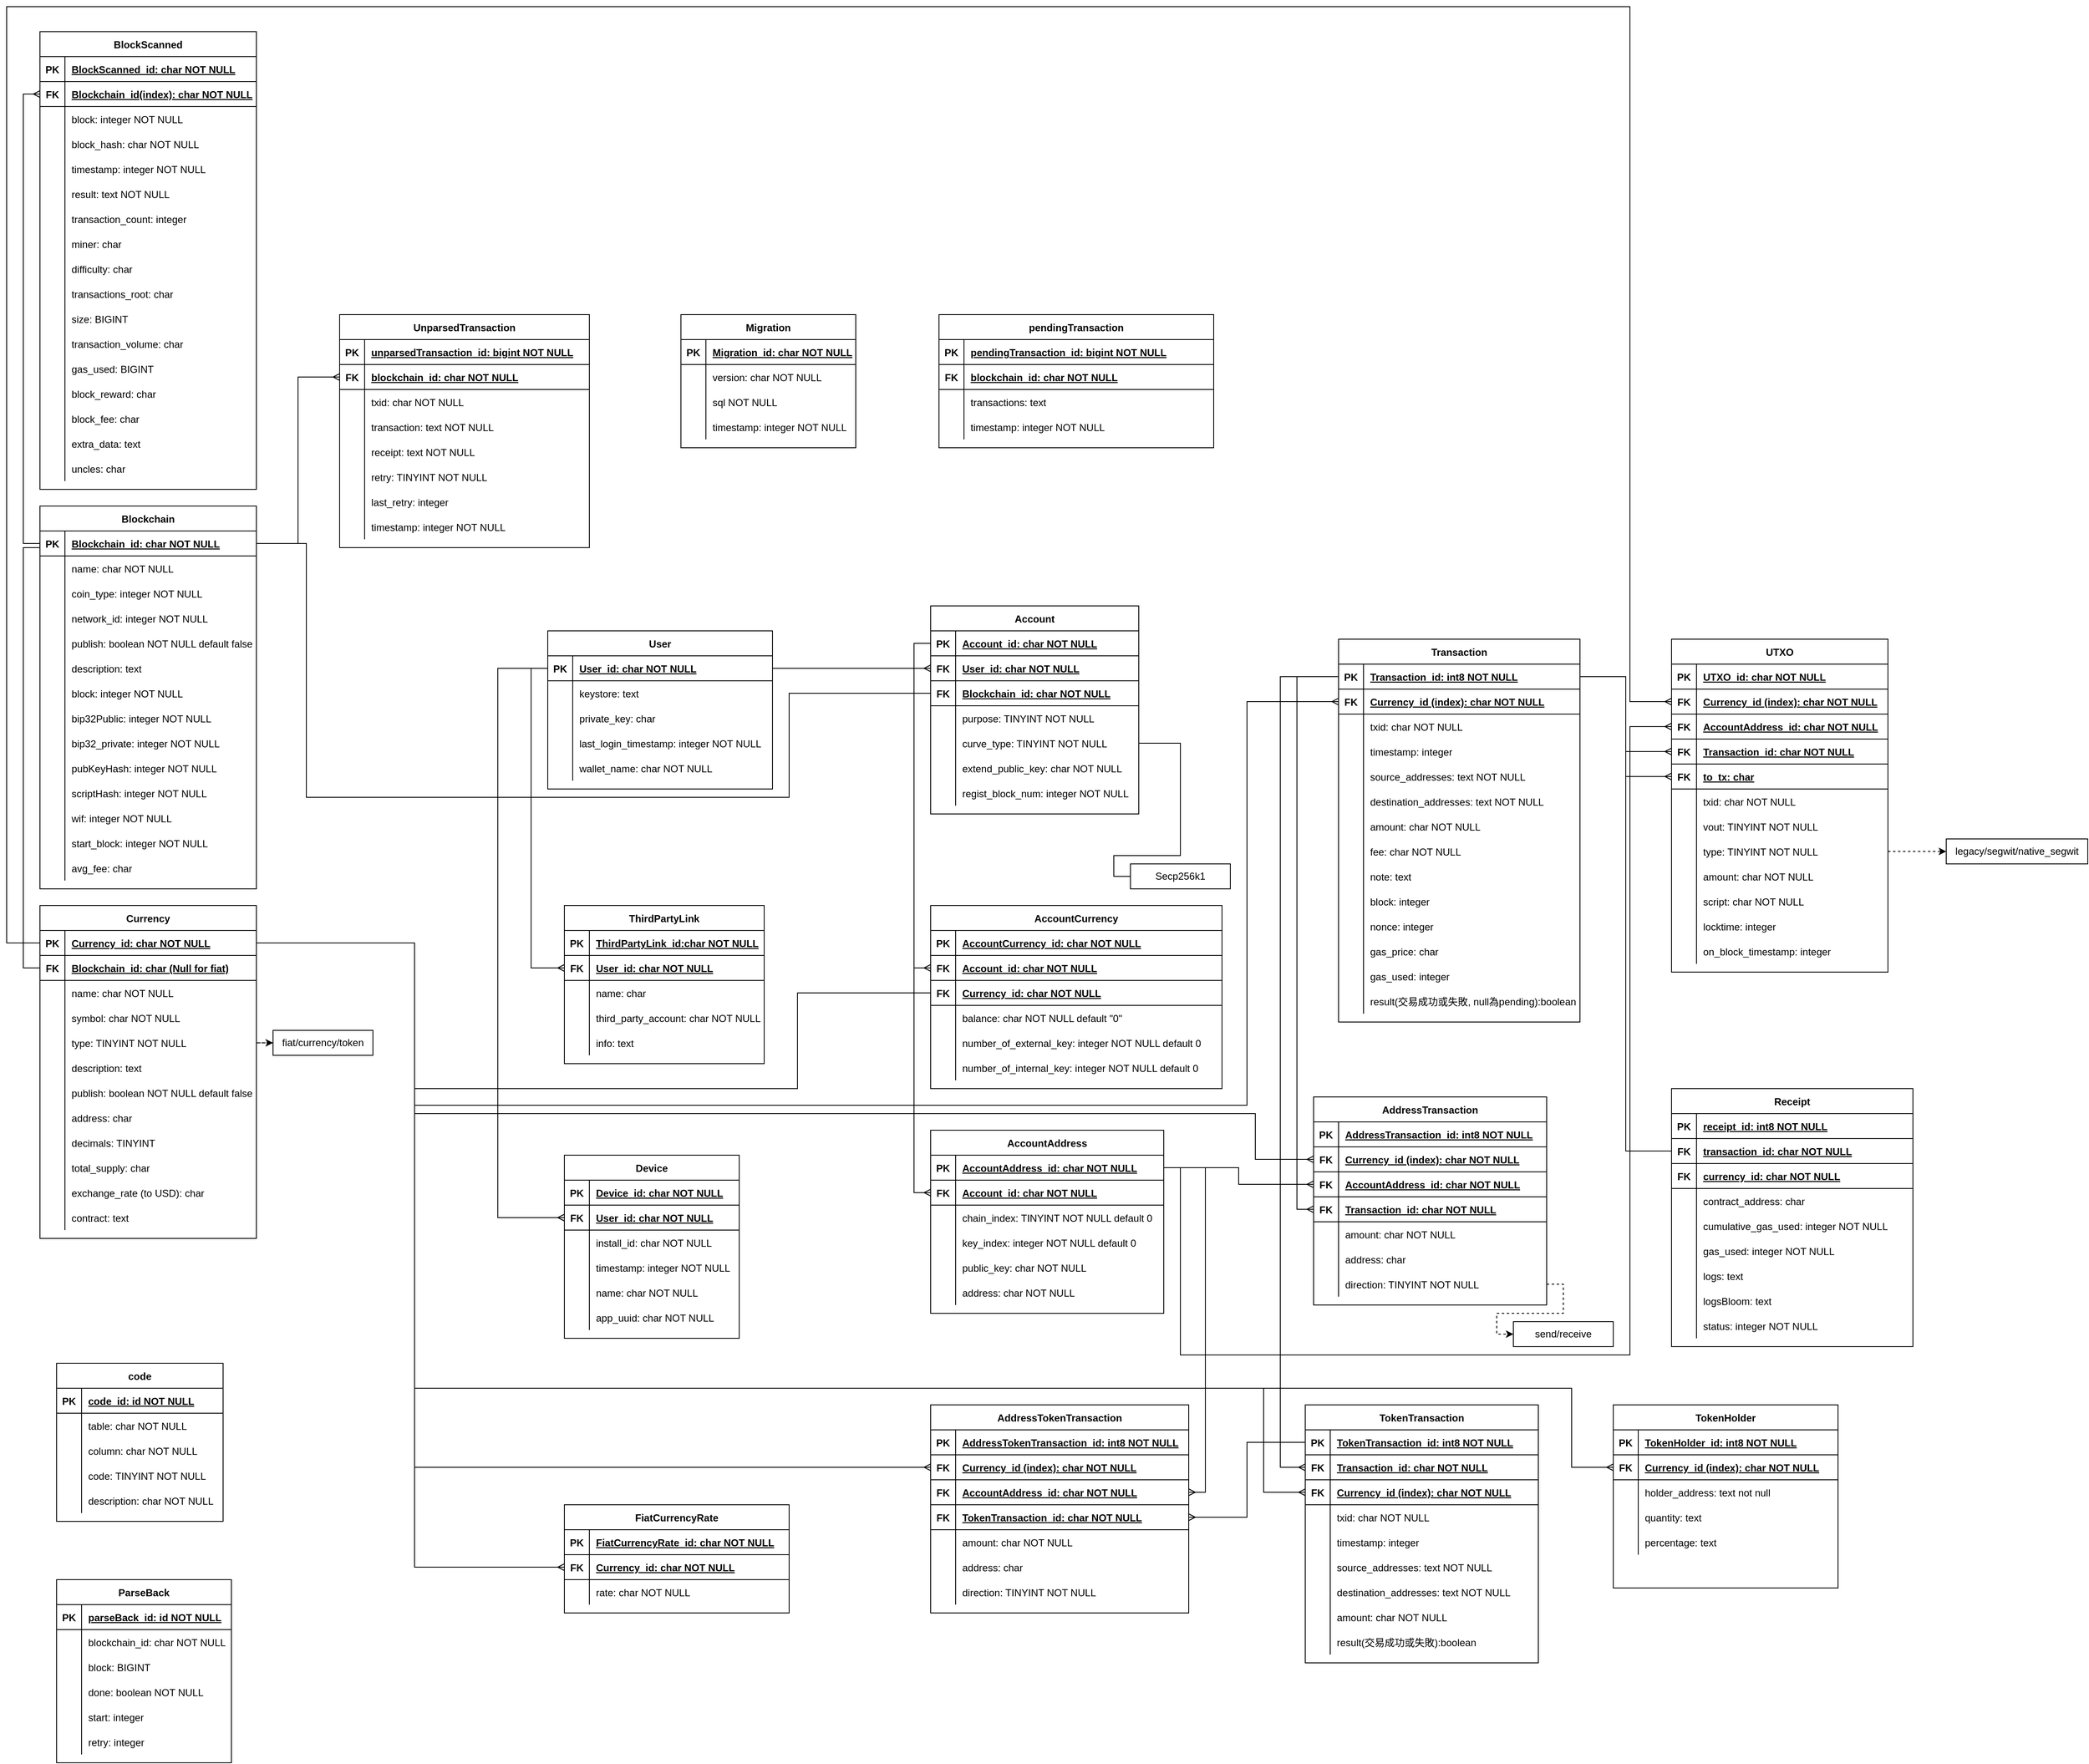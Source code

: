 <mxfile version="15.0.2" type="github"><diagram name="Page-1" id="a7904f86-f2b4-8e86-fa97-74104820619b"><mxGraphModel dx="946" dy="1385" grid="1" gridSize="10" guides="1" tooltips="1" connect="1" arrows="1" fold="1" page="1" pageScale="1" pageWidth="1100" pageHeight="850" background="#ffffff" math="0" shadow="0"><root><mxCell id="0"/><mxCell id="1" parent="0"/><mxCell id="5UaAI6a9tZ3_zKwul7PM-26" value="Blockchain" style="shape=table;startSize=30;container=1;collapsible=1;childLayout=tableLayout;fixedRows=1;rowLines=0;fontStyle=1;align=center;resizeLast=1;" parent="1" vertex="1"><mxGeometry x="80" y="-120" width="260" height="460" as="geometry"/></mxCell><mxCell id="5UaAI6a9tZ3_zKwul7PM-27" value="" style="shape=partialRectangle;collapsible=0;dropTarget=0;pointerEvents=0;fillColor=none;top=0;left=0;bottom=1;right=0;points=[[0,0.5],[1,0.5]];portConstraint=eastwest;" parent="5UaAI6a9tZ3_zKwul7PM-26" vertex="1"><mxGeometry y="30" width="260" height="30" as="geometry"/></mxCell><mxCell id="5UaAI6a9tZ3_zKwul7PM-28" value="PK" style="shape=partialRectangle;connectable=0;fillColor=none;top=0;left=0;bottom=0;right=0;fontStyle=1;overflow=hidden;" parent="5UaAI6a9tZ3_zKwul7PM-27" vertex="1"><mxGeometry width="30" height="30" as="geometry"/></mxCell><mxCell id="5UaAI6a9tZ3_zKwul7PM-29" value="Blockchain_id: char NOT NULL" style="shape=partialRectangle;connectable=0;fillColor=none;top=0;left=0;bottom=0;right=0;align=left;spacingLeft=6;fontStyle=5;overflow=hidden;" parent="5UaAI6a9tZ3_zKwul7PM-27" vertex="1"><mxGeometry x="30" width="230" height="30" as="geometry"/></mxCell><mxCell id="5UaAI6a9tZ3_zKwul7PM-30" value="" style="shape=partialRectangle;collapsible=0;dropTarget=0;pointerEvents=0;fillColor=none;top=0;left=0;bottom=0;right=0;points=[[0,0.5],[1,0.5]];portConstraint=eastwest;" parent="5UaAI6a9tZ3_zKwul7PM-26" vertex="1"><mxGeometry y="60" width="260" height="30" as="geometry"/></mxCell><mxCell id="5UaAI6a9tZ3_zKwul7PM-31" value="" style="shape=partialRectangle;connectable=0;fillColor=none;top=0;left=0;bottom=0;right=0;editable=1;overflow=hidden;" parent="5UaAI6a9tZ3_zKwul7PM-30" vertex="1"><mxGeometry width="30" height="30" as="geometry"/></mxCell><mxCell id="5UaAI6a9tZ3_zKwul7PM-32" value="name: char NOT NULL" style="shape=partialRectangle;connectable=0;fillColor=none;top=0;left=0;bottom=0;right=0;align=left;spacingLeft=6;overflow=hidden;" parent="5UaAI6a9tZ3_zKwul7PM-30" vertex="1"><mxGeometry x="30" width="230" height="30" as="geometry"/></mxCell><mxCell id="5UaAI6a9tZ3_zKwul7PM-33" value="" style="shape=partialRectangle;collapsible=0;dropTarget=0;pointerEvents=0;fillColor=none;top=0;left=0;bottom=0;right=0;points=[[0,0.5],[1,0.5]];portConstraint=eastwest;" parent="5UaAI6a9tZ3_zKwul7PM-26" vertex="1"><mxGeometry y="90" width="260" height="30" as="geometry"/></mxCell><mxCell id="5UaAI6a9tZ3_zKwul7PM-34" value="" style="shape=partialRectangle;connectable=0;fillColor=none;top=0;left=0;bottom=0;right=0;editable=1;overflow=hidden;" parent="5UaAI6a9tZ3_zKwul7PM-33" vertex="1"><mxGeometry width="30" height="30" as="geometry"/></mxCell><mxCell id="5UaAI6a9tZ3_zKwul7PM-35" value="coin_type: integer NOT NULL" style="shape=partialRectangle;connectable=0;fillColor=none;top=0;left=0;bottom=0;right=0;align=left;spacingLeft=6;overflow=hidden;" parent="5UaAI6a9tZ3_zKwul7PM-33" vertex="1"><mxGeometry x="30" width="230" height="30" as="geometry"/></mxCell><mxCell id="5UaAI6a9tZ3_zKwul7PM-36" value="" style="shape=partialRectangle;collapsible=0;dropTarget=0;pointerEvents=0;fillColor=none;top=0;left=0;bottom=0;right=0;points=[[0,0.5],[1,0.5]];portConstraint=eastwest;" parent="5UaAI6a9tZ3_zKwul7PM-26" vertex="1"><mxGeometry y="120" width="260" height="30" as="geometry"/></mxCell><mxCell id="5UaAI6a9tZ3_zKwul7PM-37" value="" style="shape=partialRectangle;connectable=0;fillColor=none;top=0;left=0;bottom=0;right=0;editable=1;overflow=hidden;" parent="5UaAI6a9tZ3_zKwul7PM-36" vertex="1"><mxGeometry width="30" height="30" as="geometry"/></mxCell><mxCell id="5UaAI6a9tZ3_zKwul7PM-38" value="network_id: integer NOT NULL" style="shape=partialRectangle;connectable=0;fillColor=none;top=0;left=0;bottom=0;right=0;align=left;spacingLeft=6;overflow=hidden;" parent="5UaAI6a9tZ3_zKwul7PM-36" vertex="1"><mxGeometry x="30" width="230" height="30" as="geometry"/></mxCell><mxCell id="5UaAI6a9tZ3_zKwul7PM-39" value="" style="shape=partialRectangle;collapsible=0;dropTarget=0;pointerEvents=0;fillColor=none;top=0;left=0;bottom=0;right=0;points=[[0,0.5],[1,0.5]];portConstraint=eastwest;" parent="5UaAI6a9tZ3_zKwul7PM-26" vertex="1"><mxGeometry y="150" width="260" height="30" as="geometry"/></mxCell><mxCell id="5UaAI6a9tZ3_zKwul7PM-40" value="" style="shape=partialRectangle;connectable=0;fillColor=none;top=0;left=0;bottom=0;right=0;editable=1;overflow=hidden;" parent="5UaAI6a9tZ3_zKwul7PM-39" vertex="1"><mxGeometry width="30" height="30" as="geometry"/></mxCell><mxCell id="5UaAI6a9tZ3_zKwul7PM-41" value="publish: boolean NOT NULL default false" style="shape=partialRectangle;connectable=0;fillColor=none;top=0;left=0;bottom=0;right=0;align=left;spacingLeft=6;overflow=hidden;" parent="5UaAI6a9tZ3_zKwul7PM-39" vertex="1"><mxGeometry x="30" width="230" height="30" as="geometry"/></mxCell><mxCell id="5UaAI6a9tZ3_zKwul7PM-42" value="" style="shape=partialRectangle;collapsible=0;dropTarget=0;pointerEvents=0;fillColor=none;top=0;left=0;bottom=0;right=0;points=[[0,0.5],[1,0.5]];portConstraint=eastwest;" parent="5UaAI6a9tZ3_zKwul7PM-26" vertex="1"><mxGeometry y="180" width="260" height="30" as="geometry"/></mxCell><mxCell id="5UaAI6a9tZ3_zKwul7PM-43" value="" style="shape=partialRectangle;connectable=0;fillColor=none;top=0;left=0;bottom=0;right=0;editable=1;overflow=hidden;" parent="5UaAI6a9tZ3_zKwul7PM-42" vertex="1"><mxGeometry width="30" height="30" as="geometry"/></mxCell><mxCell id="5UaAI6a9tZ3_zKwul7PM-44" value="description: text" style="shape=partialRectangle;connectable=0;fillColor=none;top=0;left=0;bottom=0;right=0;align=left;spacingLeft=6;overflow=hidden;" parent="5UaAI6a9tZ3_zKwul7PM-42" vertex="1"><mxGeometry x="30" width="230" height="30" as="geometry"/></mxCell><mxCell id="lwo9KrADRKUjDGss_Sff-59" value="" style="shape=partialRectangle;collapsible=0;dropTarget=0;pointerEvents=0;fillColor=none;top=0;left=0;bottom=0;right=0;points=[[0,0.5],[1,0.5]];portConstraint=eastwest;" parent="5UaAI6a9tZ3_zKwul7PM-26" vertex="1"><mxGeometry y="210" width="260" height="30" as="geometry"/></mxCell><mxCell id="lwo9KrADRKUjDGss_Sff-60" value="" style="shape=partialRectangle;connectable=0;fillColor=none;top=0;left=0;bottom=0;right=0;editable=1;overflow=hidden;" parent="lwo9KrADRKUjDGss_Sff-59" vertex="1"><mxGeometry width="30" height="30" as="geometry"/></mxCell><mxCell id="lwo9KrADRKUjDGss_Sff-61" value="block: integer NOT NULL" style="shape=partialRectangle;connectable=0;fillColor=none;top=0;left=0;bottom=0;right=0;align=left;spacingLeft=6;overflow=hidden;" parent="lwo9KrADRKUjDGss_Sff-59" vertex="1"><mxGeometry x="30" width="230" height="30" as="geometry"/></mxCell><mxCell id="JAuqcpgNVj05vuiTPr75-4" value="" style="shape=partialRectangle;collapsible=0;dropTarget=0;pointerEvents=0;fillColor=none;top=0;left=0;bottom=0;right=0;points=[[0,0.5],[1,0.5]];portConstraint=eastwest;" parent="5UaAI6a9tZ3_zKwul7PM-26" vertex="1"><mxGeometry y="240" width="260" height="30" as="geometry"/></mxCell><mxCell id="JAuqcpgNVj05vuiTPr75-5" value="" style="shape=partialRectangle;connectable=0;fillColor=none;top=0;left=0;bottom=0;right=0;editable=1;overflow=hidden;" parent="JAuqcpgNVj05vuiTPr75-4" vertex="1"><mxGeometry width="30" height="30" as="geometry"/></mxCell><mxCell id="JAuqcpgNVj05vuiTPr75-6" value="bip32Public: integer NOT NULL" style="shape=partialRectangle;connectable=0;fillColor=none;top=0;left=0;bottom=0;right=0;align=left;spacingLeft=6;overflow=hidden;" parent="JAuqcpgNVj05vuiTPr75-4" vertex="1"><mxGeometry x="30" width="230" height="30" as="geometry"/></mxCell><mxCell id="JAuqcpgNVj05vuiTPr75-7" value="" style="shape=partialRectangle;collapsible=0;dropTarget=0;pointerEvents=0;fillColor=none;top=0;left=0;bottom=0;right=0;points=[[0,0.5],[1,0.5]];portConstraint=eastwest;" parent="5UaAI6a9tZ3_zKwul7PM-26" vertex="1"><mxGeometry y="270" width="260" height="30" as="geometry"/></mxCell><mxCell id="JAuqcpgNVj05vuiTPr75-8" value="" style="shape=partialRectangle;connectable=0;fillColor=none;top=0;left=0;bottom=0;right=0;editable=1;overflow=hidden;" parent="JAuqcpgNVj05vuiTPr75-7" vertex="1"><mxGeometry width="30" height="30" as="geometry"/></mxCell><mxCell id="JAuqcpgNVj05vuiTPr75-9" value="bip32_private: integer NOT NULL" style="shape=partialRectangle;connectable=0;fillColor=none;top=0;left=0;bottom=0;right=0;align=left;spacingLeft=6;overflow=hidden;" parent="JAuqcpgNVj05vuiTPr75-7" vertex="1"><mxGeometry x="30" width="230" height="30" as="geometry"/></mxCell><mxCell id="JAuqcpgNVj05vuiTPr75-10" value="" style="shape=partialRectangle;collapsible=0;dropTarget=0;pointerEvents=0;fillColor=none;top=0;left=0;bottom=0;right=0;points=[[0,0.5],[1,0.5]];portConstraint=eastwest;" parent="5UaAI6a9tZ3_zKwul7PM-26" vertex="1"><mxGeometry y="300" width="260" height="30" as="geometry"/></mxCell><mxCell id="JAuqcpgNVj05vuiTPr75-11" value="" style="shape=partialRectangle;connectable=0;fillColor=none;top=0;left=0;bottom=0;right=0;editable=1;overflow=hidden;" parent="JAuqcpgNVj05vuiTPr75-10" vertex="1"><mxGeometry width="30" height="30" as="geometry"/></mxCell><mxCell id="JAuqcpgNVj05vuiTPr75-12" value="pubKeyHash: integer NOT NULL" style="shape=partialRectangle;connectable=0;fillColor=none;top=0;left=0;bottom=0;right=0;align=left;spacingLeft=6;overflow=hidden;" parent="JAuqcpgNVj05vuiTPr75-10" vertex="1"><mxGeometry x="30" width="230" height="30" as="geometry"/></mxCell><mxCell id="JAuqcpgNVj05vuiTPr75-13" value="" style="shape=partialRectangle;collapsible=0;dropTarget=0;pointerEvents=0;fillColor=none;top=0;left=0;bottom=0;right=0;points=[[0,0.5],[1,0.5]];portConstraint=eastwest;" parent="5UaAI6a9tZ3_zKwul7PM-26" vertex="1"><mxGeometry y="330" width="260" height="30" as="geometry"/></mxCell><mxCell id="JAuqcpgNVj05vuiTPr75-14" value="" style="shape=partialRectangle;connectable=0;fillColor=none;top=0;left=0;bottom=0;right=0;editable=1;overflow=hidden;" parent="JAuqcpgNVj05vuiTPr75-13" vertex="1"><mxGeometry width="30" height="30" as="geometry"/></mxCell><mxCell id="JAuqcpgNVj05vuiTPr75-15" value="scriptHash: integer NOT NULL" style="shape=partialRectangle;connectable=0;fillColor=none;top=0;left=0;bottom=0;right=0;align=left;spacingLeft=6;overflow=hidden;" parent="JAuqcpgNVj05vuiTPr75-13" vertex="1"><mxGeometry x="30" width="230" height="30" as="geometry"/></mxCell><mxCell id="JAuqcpgNVj05vuiTPr75-16" value="" style="shape=partialRectangle;collapsible=0;dropTarget=0;pointerEvents=0;fillColor=none;top=0;left=0;bottom=0;right=0;points=[[0,0.5],[1,0.5]];portConstraint=eastwest;" parent="5UaAI6a9tZ3_zKwul7PM-26" vertex="1"><mxGeometry y="360" width="260" height="30" as="geometry"/></mxCell><mxCell id="JAuqcpgNVj05vuiTPr75-17" value="" style="shape=partialRectangle;connectable=0;fillColor=none;top=0;left=0;bottom=0;right=0;editable=1;overflow=hidden;" parent="JAuqcpgNVj05vuiTPr75-16" vertex="1"><mxGeometry width="30" height="30" as="geometry"/></mxCell><mxCell id="JAuqcpgNVj05vuiTPr75-18" value="wif: integer NOT NULL" style="shape=partialRectangle;connectable=0;fillColor=none;top=0;left=0;bottom=0;right=0;align=left;spacingLeft=6;overflow=hidden;" parent="JAuqcpgNVj05vuiTPr75-16" vertex="1"><mxGeometry x="30" width="230" height="30" as="geometry"/></mxCell><mxCell id="JAuqcpgNVj05vuiTPr75-1" value="" style="shape=partialRectangle;collapsible=0;dropTarget=0;pointerEvents=0;fillColor=none;top=0;left=0;bottom=0;right=0;points=[[0,0.5],[1,0.5]];portConstraint=eastwest;" parent="5UaAI6a9tZ3_zKwul7PM-26" vertex="1"><mxGeometry y="390" width="260" height="30" as="geometry"/></mxCell><mxCell id="JAuqcpgNVj05vuiTPr75-2" value="" style="shape=partialRectangle;connectable=0;fillColor=none;top=0;left=0;bottom=0;right=0;editable=1;overflow=hidden;" parent="JAuqcpgNVj05vuiTPr75-1" vertex="1"><mxGeometry width="30" height="30" as="geometry"/></mxCell><mxCell id="JAuqcpgNVj05vuiTPr75-3" value="start_block: integer NOT NULL" style="shape=partialRectangle;connectable=0;fillColor=none;top=0;left=0;bottom=0;right=0;align=left;spacingLeft=6;overflow=hidden;" parent="JAuqcpgNVj05vuiTPr75-1" vertex="1"><mxGeometry x="30" width="230" height="30" as="geometry"/></mxCell><mxCell id="JAuqcpgNVj05vuiTPr75-25" value="" style="shape=partialRectangle;collapsible=0;dropTarget=0;pointerEvents=0;fillColor=none;top=0;left=0;bottom=0;right=0;points=[[0,0.5],[1,0.5]];portConstraint=eastwest;" parent="5UaAI6a9tZ3_zKwul7PM-26" vertex="1"><mxGeometry y="420" width="260" height="30" as="geometry"/></mxCell><mxCell id="JAuqcpgNVj05vuiTPr75-26" value="" style="shape=partialRectangle;connectable=0;fillColor=none;top=0;left=0;bottom=0;right=0;editable=1;overflow=hidden;" parent="JAuqcpgNVj05vuiTPr75-25" vertex="1"><mxGeometry width="30" height="30" as="geometry"/></mxCell><mxCell id="JAuqcpgNVj05vuiTPr75-27" value="avg_fee: char" style="shape=partialRectangle;connectable=0;fillColor=none;top=0;left=0;bottom=0;right=0;align=left;spacingLeft=6;overflow=hidden;" parent="JAuqcpgNVj05vuiTPr75-25" vertex="1"><mxGeometry x="30" width="230" height="30" as="geometry"/></mxCell><mxCell id="5UaAI6a9tZ3_zKwul7PM-45" value="Currency" style="shape=table;startSize=30;container=1;collapsible=1;childLayout=tableLayout;fixedRows=1;rowLines=0;fontStyle=1;align=center;resizeLast=1;" parent="1" vertex="1"><mxGeometry x="80" y="360" width="260" height="400" as="geometry"/></mxCell><mxCell id="lwo9KrADRKUjDGss_Sff-138" value="" style="shape=partialRectangle;collapsible=0;dropTarget=0;pointerEvents=0;fillColor=none;top=0;left=0;bottom=1;right=0;points=[[0,0.5],[1,0.5]];portConstraint=eastwest;" parent="5UaAI6a9tZ3_zKwul7PM-45" vertex="1"><mxGeometry y="30" width="260" height="30" as="geometry"/></mxCell><mxCell id="lwo9KrADRKUjDGss_Sff-139" value="PK" style="shape=partialRectangle;connectable=0;fillColor=none;top=0;left=0;bottom=0;right=0;fontStyle=1;overflow=hidden;" parent="lwo9KrADRKUjDGss_Sff-138" vertex="1"><mxGeometry width="30" height="30" as="geometry"/></mxCell><mxCell id="lwo9KrADRKUjDGss_Sff-140" value="Currency_id: char NOT NULL" style="shape=partialRectangle;connectable=0;fillColor=none;top=0;left=0;bottom=0;right=0;align=left;spacingLeft=6;fontStyle=5;overflow=hidden;" parent="lwo9KrADRKUjDGss_Sff-138" vertex="1"><mxGeometry x="30" width="230" height="30" as="geometry"/></mxCell><mxCell id="5UaAI6a9tZ3_zKwul7PM-46" value="" style="shape=partialRectangle;collapsible=0;dropTarget=0;pointerEvents=0;fillColor=none;top=0;left=0;bottom=1;right=0;points=[[0,0.5],[1,0.5]];portConstraint=eastwest;" parent="5UaAI6a9tZ3_zKwul7PM-45" vertex="1"><mxGeometry y="60" width="260" height="30" as="geometry"/></mxCell><mxCell id="5UaAI6a9tZ3_zKwul7PM-47" value="FK" style="shape=partialRectangle;connectable=0;fillColor=none;top=0;left=0;bottom=0;right=0;fontStyle=1;overflow=hidden;" parent="5UaAI6a9tZ3_zKwul7PM-46" vertex="1"><mxGeometry width="30" height="30" as="geometry"/></mxCell><mxCell id="5UaAI6a9tZ3_zKwul7PM-48" value="Blockchain_id: char (Null for fiat)" style="shape=partialRectangle;connectable=0;fillColor=none;top=0;left=0;bottom=0;right=0;align=left;spacingLeft=6;fontStyle=5;overflow=hidden;" parent="5UaAI6a9tZ3_zKwul7PM-46" vertex="1"><mxGeometry x="30" width="230" height="30" as="geometry"/></mxCell><mxCell id="5UaAI6a9tZ3_zKwul7PM-49" value="" style="shape=partialRectangle;collapsible=0;dropTarget=0;pointerEvents=0;fillColor=none;top=0;left=0;bottom=0;right=0;points=[[0,0.5],[1,0.5]];portConstraint=eastwest;" parent="5UaAI6a9tZ3_zKwul7PM-45" vertex="1"><mxGeometry y="90" width="260" height="30" as="geometry"/></mxCell><mxCell id="5UaAI6a9tZ3_zKwul7PM-50" value="" style="shape=partialRectangle;connectable=0;fillColor=none;top=0;left=0;bottom=0;right=0;editable=1;overflow=hidden;" parent="5UaAI6a9tZ3_zKwul7PM-49" vertex="1"><mxGeometry width="30" height="30" as="geometry"/></mxCell><mxCell id="5UaAI6a9tZ3_zKwul7PM-51" value="name: char NOT NULL" style="shape=partialRectangle;connectable=0;fillColor=none;top=0;left=0;bottom=0;right=0;align=left;spacingLeft=6;overflow=hidden;" parent="5UaAI6a9tZ3_zKwul7PM-49" vertex="1"><mxGeometry x="30" width="230" height="30" as="geometry"/></mxCell><mxCell id="5UaAI6a9tZ3_zKwul7PM-52" value="" style="shape=partialRectangle;collapsible=0;dropTarget=0;pointerEvents=0;fillColor=none;top=0;left=0;bottom=0;right=0;points=[[0,0.5],[1,0.5]];portConstraint=eastwest;" parent="5UaAI6a9tZ3_zKwul7PM-45" vertex="1"><mxGeometry y="120" width="260" height="30" as="geometry"/></mxCell><mxCell id="5UaAI6a9tZ3_zKwul7PM-53" value="" style="shape=partialRectangle;connectable=0;fillColor=none;top=0;left=0;bottom=0;right=0;editable=1;overflow=hidden;" parent="5UaAI6a9tZ3_zKwul7PM-52" vertex="1"><mxGeometry width="30" height="30" as="geometry"/></mxCell><mxCell id="5UaAI6a9tZ3_zKwul7PM-54" value="symbol: char NOT NULL" style="shape=partialRectangle;connectable=0;fillColor=none;top=0;left=0;bottom=0;right=0;align=left;spacingLeft=6;overflow=hidden;" parent="5UaAI6a9tZ3_zKwul7PM-52" vertex="1"><mxGeometry x="30" width="230" height="30" as="geometry"/></mxCell><mxCell id="5UaAI6a9tZ3_zKwul7PM-55" value="" style="shape=partialRectangle;collapsible=0;dropTarget=0;pointerEvents=0;fillColor=none;top=0;left=0;bottom=0;right=0;points=[[0,0.5],[1,0.5]];portConstraint=eastwest;" parent="5UaAI6a9tZ3_zKwul7PM-45" vertex="1"><mxGeometry y="150" width="260" height="30" as="geometry"/></mxCell><mxCell id="5UaAI6a9tZ3_zKwul7PM-56" value="" style="shape=partialRectangle;connectable=0;fillColor=none;top=0;left=0;bottom=0;right=0;editable=1;overflow=hidden;" parent="5UaAI6a9tZ3_zKwul7PM-55" vertex="1"><mxGeometry width="30" height="30" as="geometry"/></mxCell><mxCell id="5UaAI6a9tZ3_zKwul7PM-57" value="type: TINYINT NOT NULL" style="shape=partialRectangle;connectable=0;fillColor=none;top=0;left=0;bottom=0;right=0;align=left;spacingLeft=6;overflow=hidden;" parent="5UaAI6a9tZ3_zKwul7PM-55" vertex="1"><mxGeometry x="30" width="230" height="30" as="geometry"/></mxCell><mxCell id="5UaAI6a9tZ3_zKwul7PM-61" value="" style="shape=partialRectangle;collapsible=0;dropTarget=0;pointerEvents=0;fillColor=none;top=0;left=0;bottom=0;right=0;points=[[0,0.5],[1,0.5]];portConstraint=eastwest;" parent="5UaAI6a9tZ3_zKwul7PM-45" vertex="1"><mxGeometry y="180" width="260" height="30" as="geometry"/></mxCell><mxCell id="5UaAI6a9tZ3_zKwul7PM-62" value="" style="shape=partialRectangle;connectable=0;fillColor=none;top=0;left=0;bottom=0;right=0;editable=1;overflow=hidden;" parent="5UaAI6a9tZ3_zKwul7PM-61" vertex="1"><mxGeometry width="30" height="30" as="geometry"/></mxCell><mxCell id="5UaAI6a9tZ3_zKwul7PM-63" value="description: text" style="shape=partialRectangle;connectable=0;fillColor=none;top=0;left=0;bottom=0;right=0;align=left;spacingLeft=6;overflow=hidden;" parent="5UaAI6a9tZ3_zKwul7PM-61" vertex="1"><mxGeometry x="30" width="230" height="30" as="geometry"/></mxCell><mxCell id="5UaAI6a9tZ3_zKwul7PM-58" value="" style="shape=partialRectangle;collapsible=0;dropTarget=0;pointerEvents=0;fillColor=none;top=0;left=0;bottom=0;right=0;points=[[0,0.5],[1,0.5]];portConstraint=eastwest;" parent="5UaAI6a9tZ3_zKwul7PM-45" vertex="1"><mxGeometry y="210" width="260" height="30" as="geometry"/></mxCell><mxCell id="5UaAI6a9tZ3_zKwul7PM-59" value="" style="shape=partialRectangle;connectable=0;fillColor=none;top=0;left=0;bottom=0;right=0;editable=1;overflow=hidden;" parent="5UaAI6a9tZ3_zKwul7PM-58" vertex="1"><mxGeometry width="30" height="30" as="geometry"/></mxCell><mxCell id="5UaAI6a9tZ3_zKwul7PM-60" value="publish: boolean NOT NULL default false" style="shape=partialRectangle;connectable=0;fillColor=none;top=0;left=0;bottom=0;right=0;align=left;spacingLeft=6;overflow=hidden;" parent="5UaAI6a9tZ3_zKwul7PM-58" vertex="1"><mxGeometry x="30" width="230" height="30" as="geometry"/></mxCell><mxCell id="5UaAI6a9tZ3_zKwul7PM-392" value="" style="shape=partialRectangle;collapsible=0;dropTarget=0;pointerEvents=0;fillColor=none;top=0;left=0;bottom=0;right=0;points=[[0,0.5],[1,0.5]];portConstraint=eastwest;" parent="5UaAI6a9tZ3_zKwul7PM-45" vertex="1"><mxGeometry y="240" width="260" height="30" as="geometry"/></mxCell><mxCell id="5UaAI6a9tZ3_zKwul7PM-393" value="" style="shape=partialRectangle;connectable=0;fillColor=none;top=0;left=0;bottom=0;right=0;editable=1;overflow=hidden;" parent="5UaAI6a9tZ3_zKwul7PM-392" vertex="1"><mxGeometry width="30" height="30" as="geometry"/></mxCell><mxCell id="5UaAI6a9tZ3_zKwul7PM-394" value="address: char" style="shape=partialRectangle;connectable=0;fillColor=none;top=0;left=0;bottom=0;right=0;align=left;spacingLeft=6;overflow=hidden;" parent="5UaAI6a9tZ3_zKwul7PM-392" vertex="1"><mxGeometry x="30" width="230" height="30" as="geometry"/></mxCell><mxCell id="5UaAI6a9tZ3_zKwul7PM-90" value="" style="shape=partialRectangle;collapsible=0;dropTarget=0;pointerEvents=0;fillColor=none;top=0;left=0;bottom=0;right=0;points=[[0,0.5],[1,0.5]];portConstraint=eastwest;" parent="5UaAI6a9tZ3_zKwul7PM-45" vertex="1"><mxGeometry y="270" width="260" height="30" as="geometry"/></mxCell><mxCell id="5UaAI6a9tZ3_zKwul7PM-91" value="" style="shape=partialRectangle;connectable=0;fillColor=none;top=0;left=0;bottom=0;right=0;editable=1;overflow=hidden;" parent="5UaAI6a9tZ3_zKwul7PM-90" vertex="1"><mxGeometry width="30" height="30" as="geometry"/></mxCell><mxCell id="5UaAI6a9tZ3_zKwul7PM-92" value="decimals: TINYINT" style="shape=partialRectangle;connectable=0;fillColor=none;top=0;left=0;bottom=0;right=0;align=left;spacingLeft=6;overflow=hidden;" parent="5UaAI6a9tZ3_zKwul7PM-90" vertex="1"><mxGeometry x="30" width="230" height="30" as="geometry"/></mxCell><mxCell id="5UaAI6a9tZ3_zKwul7PM-395" value="" style="shape=partialRectangle;collapsible=0;dropTarget=0;pointerEvents=0;fillColor=none;top=0;left=0;bottom=0;right=0;points=[[0,0.5],[1,0.5]];portConstraint=eastwest;" parent="5UaAI6a9tZ3_zKwul7PM-45" vertex="1"><mxGeometry y="300" width="260" height="30" as="geometry"/></mxCell><mxCell id="5UaAI6a9tZ3_zKwul7PM-396" value="" style="shape=partialRectangle;connectable=0;fillColor=none;top=0;left=0;bottom=0;right=0;editable=1;overflow=hidden;" parent="5UaAI6a9tZ3_zKwul7PM-395" vertex="1"><mxGeometry width="30" height="30" as="geometry"/></mxCell><mxCell id="5UaAI6a9tZ3_zKwul7PM-397" value="total_supply: char" style="shape=partialRectangle;connectable=0;fillColor=none;top=0;left=0;bottom=0;right=0;align=left;spacingLeft=6;overflow=hidden;" parent="5UaAI6a9tZ3_zKwul7PM-395" vertex="1"><mxGeometry x="30" width="230" height="30" as="geometry"/></mxCell><mxCell id="5UaAI6a9tZ3_zKwul7PM-99" value="" style="shape=partialRectangle;collapsible=0;dropTarget=0;pointerEvents=0;fillColor=none;top=0;left=0;bottom=0;right=0;points=[[0,0.5],[1,0.5]];portConstraint=eastwest;" parent="5UaAI6a9tZ3_zKwul7PM-45" vertex="1"><mxGeometry y="330" width="260" height="30" as="geometry"/></mxCell><mxCell id="5UaAI6a9tZ3_zKwul7PM-100" value="" style="shape=partialRectangle;connectable=0;fillColor=none;top=0;left=0;bottom=0;right=0;editable=1;overflow=hidden;" parent="5UaAI6a9tZ3_zKwul7PM-99" vertex="1"><mxGeometry width="30" height="30" as="geometry"/></mxCell><mxCell id="5UaAI6a9tZ3_zKwul7PM-101" value="exchange_rate (to USD): char" style="shape=partialRectangle;connectable=0;fillColor=none;top=0;left=0;bottom=0;right=0;align=left;spacingLeft=6;overflow=hidden;" parent="5UaAI6a9tZ3_zKwul7PM-99" vertex="1"><mxGeometry x="30" width="230" height="30" as="geometry"/></mxCell><mxCell id="lwo9KrADRKUjDGss_Sff-4" value="" style="shape=partialRectangle;collapsible=0;dropTarget=0;pointerEvents=0;fillColor=none;top=0;left=0;bottom=0;right=0;points=[[0,0.5],[1,0.5]];portConstraint=eastwest;" parent="5UaAI6a9tZ3_zKwul7PM-45" vertex="1"><mxGeometry y="360" width="260" height="30" as="geometry"/></mxCell><mxCell id="lwo9KrADRKUjDGss_Sff-5" value="" style="shape=partialRectangle;connectable=0;fillColor=none;top=0;left=0;bottom=0;right=0;editable=1;overflow=hidden;" parent="lwo9KrADRKUjDGss_Sff-4" vertex="1"><mxGeometry width="30" height="30" as="geometry"/></mxCell><mxCell id="lwo9KrADRKUjDGss_Sff-6" value="contract: text" style="shape=partialRectangle;connectable=0;fillColor=none;top=0;left=0;bottom=0;right=0;align=left;spacingLeft=6;overflow=hidden;" parent="lwo9KrADRKUjDGss_Sff-4" vertex="1"><mxGeometry x="30" width="230" height="30" as="geometry"/></mxCell><mxCell id="5UaAI6a9tZ3_zKwul7PM-64" value="code" style="shape=table;startSize=30;container=1;collapsible=1;childLayout=tableLayout;fixedRows=1;rowLines=0;fontStyle=1;align=center;resizeLast=1;" parent="1" vertex="1"><mxGeometry x="100" y="910" width="200" height="190" as="geometry"/></mxCell><mxCell id="5UaAI6a9tZ3_zKwul7PM-65" value="" style="shape=partialRectangle;collapsible=0;dropTarget=0;pointerEvents=0;fillColor=none;top=0;left=0;bottom=1;right=0;points=[[0,0.5],[1,0.5]];portConstraint=eastwest;" parent="5UaAI6a9tZ3_zKwul7PM-64" vertex="1"><mxGeometry y="30" width="200" height="30" as="geometry"/></mxCell><mxCell id="5UaAI6a9tZ3_zKwul7PM-66" value="PK" style="shape=partialRectangle;connectable=0;fillColor=none;top=0;left=0;bottom=0;right=0;fontStyle=1;overflow=hidden;" parent="5UaAI6a9tZ3_zKwul7PM-65" vertex="1"><mxGeometry width="30" height="30" as="geometry"/></mxCell><mxCell id="5UaAI6a9tZ3_zKwul7PM-67" value="code_id: id NOT NULL" style="shape=partialRectangle;connectable=0;fillColor=none;top=0;left=0;bottom=0;right=0;align=left;spacingLeft=6;fontStyle=5;overflow=hidden;" parent="5UaAI6a9tZ3_zKwul7PM-65" vertex="1"><mxGeometry x="30" width="170" height="30" as="geometry"/></mxCell><mxCell id="5UaAI6a9tZ3_zKwul7PM-68" value="" style="shape=partialRectangle;collapsible=0;dropTarget=0;pointerEvents=0;fillColor=none;top=0;left=0;bottom=0;right=0;points=[[0,0.5],[1,0.5]];portConstraint=eastwest;" parent="5UaAI6a9tZ3_zKwul7PM-64" vertex="1"><mxGeometry y="60" width="200" height="30" as="geometry"/></mxCell><mxCell id="5UaAI6a9tZ3_zKwul7PM-69" value="" style="shape=partialRectangle;connectable=0;fillColor=none;top=0;left=0;bottom=0;right=0;editable=1;overflow=hidden;" parent="5UaAI6a9tZ3_zKwul7PM-68" vertex="1"><mxGeometry width="30" height="30" as="geometry"/></mxCell><mxCell id="5UaAI6a9tZ3_zKwul7PM-70" value="table: char NOT NULL" style="shape=partialRectangle;connectable=0;fillColor=none;top=0;left=0;bottom=0;right=0;align=left;spacingLeft=6;overflow=hidden;" parent="5UaAI6a9tZ3_zKwul7PM-68" vertex="1"><mxGeometry x="30" width="170" height="30" as="geometry"/></mxCell><mxCell id="5UaAI6a9tZ3_zKwul7PM-71" value="" style="shape=partialRectangle;collapsible=0;dropTarget=0;pointerEvents=0;fillColor=none;top=0;left=0;bottom=0;right=0;points=[[0,0.5],[1,0.5]];portConstraint=eastwest;" parent="5UaAI6a9tZ3_zKwul7PM-64" vertex="1"><mxGeometry y="90" width="200" height="30" as="geometry"/></mxCell><mxCell id="5UaAI6a9tZ3_zKwul7PM-72" value="" style="shape=partialRectangle;connectable=0;fillColor=none;top=0;left=0;bottom=0;right=0;editable=1;overflow=hidden;" parent="5UaAI6a9tZ3_zKwul7PM-71" vertex="1"><mxGeometry width="30" height="30" as="geometry"/></mxCell><mxCell id="5UaAI6a9tZ3_zKwul7PM-73" value="column: char NOT NULL" style="shape=partialRectangle;connectable=0;fillColor=none;top=0;left=0;bottom=0;right=0;align=left;spacingLeft=6;overflow=hidden;" parent="5UaAI6a9tZ3_zKwul7PM-71" vertex="1"><mxGeometry x="30" width="170" height="30" as="geometry"/></mxCell><mxCell id="5UaAI6a9tZ3_zKwul7PM-74" value="" style="shape=partialRectangle;collapsible=0;dropTarget=0;pointerEvents=0;fillColor=none;top=0;left=0;bottom=0;right=0;points=[[0,0.5],[1,0.5]];portConstraint=eastwest;" parent="5UaAI6a9tZ3_zKwul7PM-64" vertex="1"><mxGeometry y="120" width="200" height="30" as="geometry"/></mxCell><mxCell id="5UaAI6a9tZ3_zKwul7PM-75" value="" style="shape=partialRectangle;connectable=0;fillColor=none;top=0;left=0;bottom=0;right=0;editable=1;overflow=hidden;" parent="5UaAI6a9tZ3_zKwul7PM-74" vertex="1"><mxGeometry width="30" height="30" as="geometry"/></mxCell><mxCell id="5UaAI6a9tZ3_zKwul7PM-76" value="code: TINYINT NOT NULL" style="shape=partialRectangle;connectable=0;fillColor=none;top=0;left=0;bottom=0;right=0;align=left;spacingLeft=6;overflow=hidden;" parent="5UaAI6a9tZ3_zKwul7PM-74" vertex="1"><mxGeometry x="30" width="170" height="30" as="geometry"/></mxCell><mxCell id="5UaAI6a9tZ3_zKwul7PM-77" value="" style="shape=partialRectangle;collapsible=0;dropTarget=0;pointerEvents=0;fillColor=none;top=0;left=0;bottom=0;right=0;points=[[0,0.5],[1,0.5]];portConstraint=eastwest;" parent="5UaAI6a9tZ3_zKwul7PM-64" vertex="1"><mxGeometry y="150" width="200" height="30" as="geometry"/></mxCell><mxCell id="5UaAI6a9tZ3_zKwul7PM-78" value="" style="shape=partialRectangle;connectable=0;fillColor=none;top=0;left=0;bottom=0;right=0;editable=1;overflow=hidden;" parent="5UaAI6a9tZ3_zKwul7PM-77" vertex="1"><mxGeometry width="30" height="30" as="geometry"/></mxCell><mxCell id="5UaAI6a9tZ3_zKwul7PM-79" value="description: char NOT NULL" style="shape=partialRectangle;connectable=0;fillColor=none;top=0;left=0;bottom=0;right=0;align=left;spacingLeft=6;overflow=hidden;" parent="5UaAI6a9tZ3_zKwul7PM-77" vertex="1"><mxGeometry x="30" width="170" height="30" as="geometry"/></mxCell><mxCell id="5UaAI6a9tZ3_zKwul7PM-88" value="fiat/currency/token" style="rounded=0;whiteSpace=wrap;html=1;" parent="1" vertex="1"><mxGeometry x="360" y="510" width="120" height="30" as="geometry"/></mxCell><mxCell id="5UaAI6a9tZ3_zKwul7PM-89" style="edgeStyle=orthogonalEdgeStyle;rounded=0;orthogonalLoop=1;jettySize=auto;html=1;entryX=0;entryY=0.5;entryDx=0;entryDy=0;dashed=1;" parent="1" source="5UaAI6a9tZ3_zKwul7PM-55" target="5UaAI6a9tZ3_zKwul7PM-88" edge="1"><mxGeometry relative="1" as="geometry"/></mxCell><mxCell id="5UaAI6a9tZ3_zKwul7PM-150" value="User" style="shape=table;startSize=30;container=1;collapsible=1;childLayout=tableLayout;fixedRows=1;rowLines=0;fontStyle=1;align=center;resizeLast=1;" parent="1" vertex="1"><mxGeometry x="690" y="30" width="270" height="190" as="geometry"/></mxCell><mxCell id="5UaAI6a9tZ3_zKwul7PM-151" value="" style="shape=partialRectangle;collapsible=0;dropTarget=0;pointerEvents=0;fillColor=none;top=0;left=0;bottom=1;right=0;points=[[0,0.5],[1,0.5]];portConstraint=eastwest;" parent="5UaAI6a9tZ3_zKwul7PM-150" vertex="1"><mxGeometry y="30" width="270" height="30" as="geometry"/></mxCell><mxCell id="5UaAI6a9tZ3_zKwul7PM-152" value="PK" style="shape=partialRectangle;connectable=0;fillColor=none;top=0;left=0;bottom=0;right=0;fontStyle=1;overflow=hidden;" parent="5UaAI6a9tZ3_zKwul7PM-151" vertex="1"><mxGeometry width="30" height="30" as="geometry"/></mxCell><mxCell id="5UaAI6a9tZ3_zKwul7PM-153" value="User_id: char NOT NULL" style="shape=partialRectangle;connectable=0;fillColor=none;top=0;left=0;bottom=0;right=0;align=left;spacingLeft=6;fontStyle=5;overflow=hidden;" parent="5UaAI6a9tZ3_zKwul7PM-151" vertex="1"><mxGeometry x="30" width="240" height="30" as="geometry"/></mxCell><mxCell id="5UaAI6a9tZ3_zKwul7PM-154" value="" style="shape=partialRectangle;collapsible=0;dropTarget=0;pointerEvents=0;fillColor=none;top=0;left=0;bottom=0;right=0;points=[[0,0.5],[1,0.5]];portConstraint=eastwest;" parent="5UaAI6a9tZ3_zKwul7PM-150" vertex="1"><mxGeometry y="60" width="270" height="30" as="geometry"/></mxCell><mxCell id="5UaAI6a9tZ3_zKwul7PM-155" value="" style="shape=partialRectangle;connectable=0;fillColor=none;top=0;left=0;bottom=0;right=0;editable=1;overflow=hidden;" parent="5UaAI6a9tZ3_zKwul7PM-154" vertex="1"><mxGeometry width="30" height="30" as="geometry"/></mxCell><mxCell id="5UaAI6a9tZ3_zKwul7PM-156" value="keystore: text" style="shape=partialRectangle;connectable=0;fillColor=none;top=0;left=0;bottom=0;right=0;align=left;spacingLeft=6;overflow=hidden;" parent="5UaAI6a9tZ3_zKwul7PM-154" vertex="1"><mxGeometry x="30" width="240" height="30" as="geometry"/></mxCell><mxCell id="5UaAI6a9tZ3_zKwul7PM-194" value="" style="shape=partialRectangle;collapsible=0;dropTarget=0;pointerEvents=0;fillColor=none;top=0;left=0;bottom=0;right=0;points=[[0,0.5],[1,0.5]];portConstraint=eastwest;" parent="5UaAI6a9tZ3_zKwul7PM-150" vertex="1"><mxGeometry y="90" width="270" height="30" as="geometry"/></mxCell><mxCell id="5UaAI6a9tZ3_zKwul7PM-195" value="" style="shape=partialRectangle;connectable=0;fillColor=none;top=0;left=0;bottom=0;right=0;editable=1;overflow=hidden;" parent="5UaAI6a9tZ3_zKwul7PM-194" vertex="1"><mxGeometry width="30" height="30" as="geometry"/></mxCell><mxCell id="5UaAI6a9tZ3_zKwul7PM-196" value="private_key: char" style="shape=partialRectangle;connectable=0;fillColor=none;top=0;left=0;bottom=0;right=0;align=left;spacingLeft=6;overflow=hidden;" parent="5UaAI6a9tZ3_zKwul7PM-194" vertex="1"><mxGeometry x="30" width="240" height="30" as="geometry"/></mxCell><mxCell id="lwo9KrADRKUjDGss_Sff-30" value="" style="shape=partialRectangle;collapsible=0;dropTarget=0;pointerEvents=0;fillColor=none;top=0;left=0;bottom=0;right=0;points=[[0,0.5],[1,0.5]];portConstraint=eastwest;" parent="5UaAI6a9tZ3_zKwul7PM-150" vertex="1"><mxGeometry y="120" width="270" height="30" as="geometry"/></mxCell><mxCell id="lwo9KrADRKUjDGss_Sff-31" value="" style="shape=partialRectangle;connectable=0;fillColor=none;top=0;left=0;bottom=0;right=0;editable=1;overflow=hidden;" parent="lwo9KrADRKUjDGss_Sff-30" vertex="1"><mxGeometry width="30" height="30" as="geometry"/></mxCell><mxCell id="lwo9KrADRKUjDGss_Sff-32" value="last_login_timestamp: integer NOT NULL" style="shape=partialRectangle;connectable=0;fillColor=none;top=0;left=0;bottom=0;right=0;align=left;spacingLeft=6;overflow=hidden;" parent="lwo9KrADRKUjDGss_Sff-30" vertex="1"><mxGeometry x="30" width="240" height="30" as="geometry"/></mxCell><mxCell id="qY62VUL5pKWC-I2-DJte-1" value="" style="shape=partialRectangle;collapsible=0;dropTarget=0;pointerEvents=0;fillColor=none;top=0;left=0;bottom=0;right=0;points=[[0,0.5],[1,0.5]];portConstraint=eastwest;" parent="5UaAI6a9tZ3_zKwul7PM-150" vertex="1"><mxGeometry y="150" width="270" height="30" as="geometry"/></mxCell><mxCell id="qY62VUL5pKWC-I2-DJte-2" value="" style="shape=partialRectangle;connectable=0;fillColor=none;top=0;left=0;bottom=0;right=0;editable=1;overflow=hidden;" parent="qY62VUL5pKWC-I2-DJte-1" vertex="1"><mxGeometry width="30" height="30" as="geometry"/></mxCell><mxCell id="qY62VUL5pKWC-I2-DJte-3" value="wallet_name: char NOT NULL" style="shape=partialRectangle;connectable=0;fillColor=none;top=0;left=0;bottom=0;right=0;align=left;spacingLeft=6;overflow=hidden;" parent="qY62VUL5pKWC-I2-DJte-1" vertex="1"><mxGeometry x="30" width="240" height="30" as="geometry"/></mxCell><mxCell id="5UaAI6a9tZ3_zKwul7PM-169" value="Account" style="shape=table;startSize=30;container=1;collapsible=1;childLayout=tableLayout;fixedRows=1;rowLines=0;fontStyle=1;align=center;resizeLast=1;" parent="1" vertex="1"><mxGeometry x="1150" width="250" height="250" as="geometry"/></mxCell><mxCell id="5UaAI6a9tZ3_zKwul7PM-170" value="" style="shape=partialRectangle;collapsible=0;dropTarget=0;pointerEvents=0;fillColor=none;top=0;left=0;bottom=1;right=0;points=[[0,0.5],[1,0.5]];portConstraint=eastwest;" parent="5UaAI6a9tZ3_zKwul7PM-169" vertex="1"><mxGeometry y="30" width="250" height="30" as="geometry"/></mxCell><mxCell id="5UaAI6a9tZ3_zKwul7PM-171" value="PK" style="shape=partialRectangle;connectable=0;fillColor=none;top=0;left=0;bottom=0;right=0;fontStyle=1;overflow=hidden;" parent="5UaAI6a9tZ3_zKwul7PM-170" vertex="1"><mxGeometry width="30" height="30" as="geometry"/></mxCell><mxCell id="5UaAI6a9tZ3_zKwul7PM-172" value="Account_id: char NOT NULL" style="shape=partialRectangle;connectable=0;fillColor=none;top=0;left=0;bottom=0;right=0;align=left;spacingLeft=6;fontStyle=5;overflow=hidden;" parent="5UaAI6a9tZ3_zKwul7PM-170" vertex="1"><mxGeometry x="30" width="220" height="30" as="geometry"/></mxCell><mxCell id="5UaAI6a9tZ3_zKwul7PM-188" value="" style="shape=partialRectangle;collapsible=0;dropTarget=0;pointerEvents=0;fillColor=none;top=0;left=0;bottom=1;right=0;points=[[0,0.5],[1,0.5]];portConstraint=eastwest;" parent="5UaAI6a9tZ3_zKwul7PM-169" vertex="1"><mxGeometry y="60" width="250" height="30" as="geometry"/></mxCell><mxCell id="5UaAI6a9tZ3_zKwul7PM-189" value="FK" style="shape=partialRectangle;connectable=0;fillColor=none;top=0;left=0;bottom=0;right=0;fontStyle=1;overflow=hidden;" parent="5UaAI6a9tZ3_zKwul7PM-188" vertex="1"><mxGeometry width="30" height="30" as="geometry"/></mxCell><mxCell id="5UaAI6a9tZ3_zKwul7PM-190" value="User_id: char NOT NULL" style="shape=partialRectangle;connectable=0;fillColor=none;top=0;left=0;bottom=0;right=0;align=left;spacingLeft=6;fontStyle=5;overflow=hidden;" parent="5UaAI6a9tZ3_zKwul7PM-188" vertex="1"><mxGeometry x="30" width="220" height="30" as="geometry"/></mxCell><mxCell id="5UaAI6a9tZ3_zKwul7PM-191" value="" style="shape=partialRectangle;collapsible=0;dropTarget=0;pointerEvents=0;fillColor=none;top=0;left=0;bottom=1;right=0;points=[[0,0.5],[1,0.5]];portConstraint=eastwest;" parent="5UaAI6a9tZ3_zKwul7PM-169" vertex="1"><mxGeometry y="90" width="250" height="30" as="geometry"/></mxCell><mxCell id="5UaAI6a9tZ3_zKwul7PM-192" value="FK" style="shape=partialRectangle;connectable=0;fillColor=none;top=0;left=0;bottom=0;right=0;fontStyle=1;overflow=hidden;" parent="5UaAI6a9tZ3_zKwul7PM-191" vertex="1"><mxGeometry width="30" height="30" as="geometry"/></mxCell><mxCell id="5UaAI6a9tZ3_zKwul7PM-193" value="Blockchain_id: char NOT NULL" style="shape=partialRectangle;connectable=0;fillColor=none;top=0;left=0;bottom=0;right=0;align=left;spacingLeft=6;fontStyle=5;overflow=hidden;" parent="5UaAI6a9tZ3_zKwul7PM-191" vertex="1"><mxGeometry x="30" width="220" height="30" as="geometry"/></mxCell><mxCell id="5UaAI6a9tZ3_zKwul7PM-173" value="" style="shape=partialRectangle;collapsible=0;dropTarget=0;pointerEvents=0;fillColor=none;top=0;left=0;bottom=0;right=0;points=[[0,0.5],[1,0.5]];portConstraint=eastwest;" parent="5UaAI6a9tZ3_zKwul7PM-169" vertex="1"><mxGeometry y="120" width="250" height="30" as="geometry"/></mxCell><mxCell id="5UaAI6a9tZ3_zKwul7PM-174" value="" style="shape=partialRectangle;connectable=0;fillColor=none;top=0;left=0;bottom=0;right=0;editable=1;overflow=hidden;" parent="5UaAI6a9tZ3_zKwul7PM-173" vertex="1"><mxGeometry width="30" height="30" as="geometry"/></mxCell><mxCell id="5UaAI6a9tZ3_zKwul7PM-175" value="purpose: TINYINT NOT NULL" style="shape=partialRectangle;connectable=0;fillColor=none;top=0;left=0;bottom=0;right=0;align=left;spacingLeft=6;overflow=hidden;" parent="5UaAI6a9tZ3_zKwul7PM-173" vertex="1"><mxGeometry x="30" width="220" height="30" as="geometry"/></mxCell><mxCell id="5UaAI6a9tZ3_zKwul7PM-176" value="" style="shape=partialRectangle;collapsible=0;dropTarget=0;pointerEvents=0;fillColor=none;top=0;left=0;bottom=0;right=0;points=[[0,0.5],[1,0.5]];portConstraint=eastwest;" parent="5UaAI6a9tZ3_zKwul7PM-169" vertex="1"><mxGeometry y="150" width="250" height="30" as="geometry"/></mxCell><mxCell id="5UaAI6a9tZ3_zKwul7PM-177" value="" style="shape=partialRectangle;connectable=0;fillColor=none;top=0;left=0;bottom=0;right=0;editable=1;overflow=hidden;" parent="5UaAI6a9tZ3_zKwul7PM-176" vertex="1"><mxGeometry width="30" height="30" as="geometry"/></mxCell><mxCell id="5UaAI6a9tZ3_zKwul7PM-178" value="curve_type: TINYINT NOT NULL" style="shape=partialRectangle;connectable=0;fillColor=none;top=0;left=0;bottom=0;right=0;align=left;spacingLeft=6;overflow=hidden;" parent="5UaAI6a9tZ3_zKwul7PM-176" vertex="1"><mxGeometry x="30" width="220" height="30" as="geometry"/></mxCell><mxCell id="5UaAI6a9tZ3_zKwul7PM-179" value="" style="shape=partialRectangle;collapsible=0;dropTarget=0;pointerEvents=0;fillColor=none;top=0;left=0;bottom=0;right=0;points=[[0,0.5],[1,0.5]];portConstraint=eastwest;" parent="5UaAI6a9tZ3_zKwul7PM-169" vertex="1"><mxGeometry y="180" width="250" height="30" as="geometry"/></mxCell><mxCell id="5UaAI6a9tZ3_zKwul7PM-180" value="" style="shape=partialRectangle;connectable=0;fillColor=none;top=0;left=0;bottom=0;right=0;editable=1;overflow=hidden;" parent="5UaAI6a9tZ3_zKwul7PM-179" vertex="1"><mxGeometry width="30" height="30" as="geometry"/></mxCell><mxCell id="5UaAI6a9tZ3_zKwul7PM-181" value="extend_public_key: char NOT NULL" style="shape=partialRectangle;connectable=0;fillColor=none;top=0;left=0;bottom=0;right=0;align=left;spacingLeft=6;overflow=hidden;" parent="5UaAI6a9tZ3_zKwul7PM-179" vertex="1"><mxGeometry x="30" width="220" height="30" as="geometry"/></mxCell><mxCell id="5UaAI6a9tZ3_zKwul7PM-262" value="" style="shape=partialRectangle;collapsible=0;dropTarget=0;pointerEvents=0;fillColor=none;top=0;left=0;bottom=0;right=0;points=[[0,0.5],[1,0.5]];portConstraint=eastwest;" parent="5UaAI6a9tZ3_zKwul7PM-169" vertex="1"><mxGeometry y="210" width="250" height="30" as="geometry"/></mxCell><mxCell id="5UaAI6a9tZ3_zKwul7PM-263" value="" style="shape=partialRectangle;connectable=0;fillColor=none;top=0;left=0;bottom=0;right=0;editable=1;overflow=hidden;" parent="5UaAI6a9tZ3_zKwul7PM-262" vertex="1"><mxGeometry width="30" height="30" as="geometry"/></mxCell><mxCell id="5UaAI6a9tZ3_zKwul7PM-264" value="regist_block_num: integer NOT NULL" style="shape=partialRectangle;connectable=0;fillColor=none;top=0;left=0;bottom=0;right=0;align=left;spacingLeft=6;overflow=hidden;" parent="5UaAI6a9tZ3_zKwul7PM-262" vertex="1"><mxGeometry x="30" width="220" height="30" as="geometry"/></mxCell><mxCell id="5UaAI6a9tZ3_zKwul7PM-215" value="AccountCurrency" style="shape=table;startSize=30;container=1;collapsible=1;childLayout=tableLayout;fixedRows=1;rowLines=0;fontStyle=1;align=center;resizeLast=1;" parent="1" vertex="1"><mxGeometry x="1150" y="360" width="350" height="220" as="geometry"/></mxCell><mxCell id="5UaAI6a9tZ3_zKwul7PM-216" value="" style="shape=partialRectangle;collapsible=0;dropTarget=0;pointerEvents=0;fillColor=none;top=0;left=0;bottom=1;right=0;points=[[0,0.5],[1,0.5]];portConstraint=eastwest;" parent="5UaAI6a9tZ3_zKwul7PM-215" vertex="1"><mxGeometry y="30" width="350" height="30" as="geometry"/></mxCell><mxCell id="5UaAI6a9tZ3_zKwul7PM-217" value="PK" style="shape=partialRectangle;connectable=0;fillColor=none;top=0;left=0;bottom=0;right=0;fontStyle=1;overflow=hidden;" parent="5UaAI6a9tZ3_zKwul7PM-216" vertex="1"><mxGeometry width="30" height="30" as="geometry"/></mxCell><mxCell id="5UaAI6a9tZ3_zKwul7PM-218" value="AccountCurrency_id: char NOT NULL" style="shape=partialRectangle;connectable=0;fillColor=none;top=0;left=0;bottom=0;right=0;align=left;spacingLeft=6;fontStyle=5;overflow=hidden;" parent="5UaAI6a9tZ3_zKwul7PM-216" vertex="1"><mxGeometry x="30" width="320" height="30" as="geometry"/></mxCell><mxCell id="5UaAI6a9tZ3_zKwul7PM-219" value="" style="shape=partialRectangle;collapsible=0;dropTarget=0;pointerEvents=0;fillColor=none;top=0;left=0;bottom=1;right=0;points=[[0,0.5],[1,0.5]];portConstraint=eastwest;" parent="5UaAI6a9tZ3_zKwul7PM-215" vertex="1"><mxGeometry y="60" width="350" height="30" as="geometry"/></mxCell><mxCell id="5UaAI6a9tZ3_zKwul7PM-220" value="FK" style="shape=partialRectangle;connectable=0;fillColor=none;top=0;left=0;bottom=0;right=0;fontStyle=1;overflow=hidden;" parent="5UaAI6a9tZ3_zKwul7PM-219" vertex="1"><mxGeometry width="30" height="30" as="geometry"/></mxCell><mxCell id="5UaAI6a9tZ3_zKwul7PM-221" value="Account_id: char NOT NULL" style="shape=partialRectangle;connectable=0;fillColor=none;top=0;left=0;bottom=0;right=0;align=left;spacingLeft=6;fontStyle=5;overflow=hidden;" parent="5UaAI6a9tZ3_zKwul7PM-219" vertex="1"><mxGeometry x="30" width="320" height="30" as="geometry"/></mxCell><mxCell id="5UaAI6a9tZ3_zKwul7PM-308" value="" style="shape=partialRectangle;collapsible=0;dropTarget=0;pointerEvents=0;fillColor=none;top=0;left=0;bottom=1;right=0;points=[[0,0.5],[1,0.5]];portConstraint=eastwest;" parent="5UaAI6a9tZ3_zKwul7PM-215" vertex="1"><mxGeometry y="90" width="350" height="30" as="geometry"/></mxCell><mxCell id="5UaAI6a9tZ3_zKwul7PM-309" value="FK" style="shape=partialRectangle;connectable=0;fillColor=none;top=0;left=0;bottom=0;right=0;fontStyle=1;overflow=hidden;" parent="5UaAI6a9tZ3_zKwul7PM-308" vertex="1"><mxGeometry width="30" height="30" as="geometry"/></mxCell><mxCell id="5UaAI6a9tZ3_zKwul7PM-310" value="Currency_id: char NOT NULL" style="shape=partialRectangle;connectable=0;fillColor=none;top=0;left=0;bottom=0;right=0;align=left;spacingLeft=6;fontStyle=5;overflow=hidden;" parent="5UaAI6a9tZ3_zKwul7PM-308" vertex="1"><mxGeometry x="30" width="320" height="30" as="geometry"/></mxCell><mxCell id="5UaAI6a9tZ3_zKwul7PM-225" value="" style="shape=partialRectangle;collapsible=0;dropTarget=0;pointerEvents=0;fillColor=none;top=0;left=0;bottom=0;right=0;points=[[0,0.5],[1,0.5]];portConstraint=eastwest;" parent="5UaAI6a9tZ3_zKwul7PM-215" vertex="1"><mxGeometry y="120" width="350" height="30" as="geometry"/></mxCell><mxCell id="5UaAI6a9tZ3_zKwul7PM-226" value="" style="shape=partialRectangle;connectable=0;fillColor=none;top=0;left=0;bottom=0;right=0;editable=1;overflow=hidden;" parent="5UaAI6a9tZ3_zKwul7PM-225" vertex="1"><mxGeometry width="30" height="30" as="geometry"/></mxCell><mxCell id="5UaAI6a9tZ3_zKwul7PM-227" value="balance: char NOT NULL default &quot;0&quot;" style="shape=partialRectangle;connectable=0;fillColor=none;top=0;left=0;bottom=0;right=0;align=left;spacingLeft=6;overflow=hidden;" parent="5UaAI6a9tZ3_zKwul7PM-225" vertex="1"><mxGeometry x="30" width="320" height="30" as="geometry"/></mxCell><mxCell id="5UaAI6a9tZ3_zKwul7PM-228" value="" style="shape=partialRectangle;collapsible=0;dropTarget=0;pointerEvents=0;fillColor=none;top=0;left=0;bottom=0;right=0;points=[[0,0.5],[1,0.5]];portConstraint=eastwest;" parent="5UaAI6a9tZ3_zKwul7PM-215" vertex="1"><mxGeometry y="150" width="350" height="30" as="geometry"/></mxCell><mxCell id="5UaAI6a9tZ3_zKwul7PM-229" value="" style="shape=partialRectangle;connectable=0;fillColor=none;top=0;left=0;bottom=0;right=0;editable=1;overflow=hidden;" parent="5UaAI6a9tZ3_zKwul7PM-228" vertex="1"><mxGeometry width="30" height="30" as="geometry"/></mxCell><mxCell id="5UaAI6a9tZ3_zKwul7PM-230" value="number_of_external_key: integer NOT NULL default 0" style="shape=partialRectangle;connectable=0;fillColor=none;top=0;left=0;bottom=0;right=0;align=left;spacingLeft=6;overflow=hidden;" parent="5UaAI6a9tZ3_zKwul7PM-228" vertex="1"><mxGeometry x="30" width="320" height="30" as="geometry"/></mxCell><mxCell id="5UaAI6a9tZ3_zKwul7PM-231" value="" style="shape=partialRectangle;collapsible=0;dropTarget=0;pointerEvents=0;fillColor=none;top=0;left=0;bottom=0;right=0;points=[[0,0.5],[1,0.5]];portConstraint=eastwest;" parent="5UaAI6a9tZ3_zKwul7PM-215" vertex="1"><mxGeometry y="180" width="350" height="30" as="geometry"/></mxCell><mxCell id="5UaAI6a9tZ3_zKwul7PM-232" value="" style="shape=partialRectangle;connectable=0;fillColor=none;top=0;left=0;bottom=0;right=0;editable=1;overflow=hidden;" parent="5UaAI6a9tZ3_zKwul7PM-231" vertex="1"><mxGeometry width="30" height="30" as="geometry"/></mxCell><mxCell id="5UaAI6a9tZ3_zKwul7PM-233" value="number_of_internal_key: integer NOT NULL default 0" style="shape=partialRectangle;connectable=0;fillColor=none;top=0;left=0;bottom=0;right=0;align=left;spacingLeft=6;overflow=hidden;" parent="5UaAI6a9tZ3_zKwul7PM-231" vertex="1"><mxGeometry x="30" width="320" height="30" as="geometry"/></mxCell><mxCell id="5UaAI6a9tZ3_zKwul7PM-234" value="ThirdPartyLink" style="shape=table;startSize=30;container=1;collapsible=1;childLayout=tableLayout;fixedRows=1;rowLines=0;fontStyle=1;align=center;resizeLast=1;" parent="1" vertex="1"><mxGeometry x="710" y="360" width="240" height="190" as="geometry"/></mxCell><mxCell id="5UaAI6a9tZ3_zKwul7PM-235" value="" style="shape=partialRectangle;collapsible=0;dropTarget=0;pointerEvents=0;fillColor=none;top=0;left=0;bottom=1;right=0;points=[[0,0.5],[1,0.5]];portConstraint=eastwest;" parent="5UaAI6a9tZ3_zKwul7PM-234" vertex="1"><mxGeometry y="30" width="240" height="30" as="geometry"/></mxCell><mxCell id="5UaAI6a9tZ3_zKwul7PM-236" value="PK" style="shape=partialRectangle;connectable=0;fillColor=none;top=0;left=0;bottom=0;right=0;fontStyle=1;overflow=hidden;" parent="5UaAI6a9tZ3_zKwul7PM-235" vertex="1"><mxGeometry width="30" height="30" as="geometry"/></mxCell><mxCell id="5UaAI6a9tZ3_zKwul7PM-237" value="ThirdPartyLink_id:char NOT NULL" style="shape=partialRectangle;connectable=0;fillColor=none;top=0;left=0;bottom=0;right=0;align=left;spacingLeft=6;fontStyle=5;overflow=hidden;" parent="5UaAI6a9tZ3_zKwul7PM-235" vertex="1"><mxGeometry x="30" width="210" height="30" as="geometry"/></mxCell><mxCell id="5UaAI6a9tZ3_zKwul7PM-250" value="" style="shape=partialRectangle;collapsible=0;dropTarget=0;pointerEvents=0;fillColor=none;top=0;left=0;bottom=1;right=0;points=[[0,0.5],[1,0.5]];portConstraint=eastwest;" parent="5UaAI6a9tZ3_zKwul7PM-234" vertex="1"><mxGeometry y="60" width="240" height="30" as="geometry"/></mxCell><mxCell id="5UaAI6a9tZ3_zKwul7PM-251" value="FK" style="shape=partialRectangle;connectable=0;fillColor=none;top=0;left=0;bottom=0;right=0;fontStyle=1;overflow=hidden;" parent="5UaAI6a9tZ3_zKwul7PM-250" vertex="1"><mxGeometry width="30" height="30" as="geometry"/></mxCell><mxCell id="5UaAI6a9tZ3_zKwul7PM-252" value="User_id: char NOT NULL" style="shape=partialRectangle;connectable=0;fillColor=none;top=0;left=0;bottom=0;right=0;align=left;spacingLeft=6;fontStyle=5;overflow=hidden;" parent="5UaAI6a9tZ3_zKwul7PM-250" vertex="1"><mxGeometry x="30" width="210" height="30" as="geometry"/></mxCell><mxCell id="5UaAI6a9tZ3_zKwul7PM-241" value="" style="shape=partialRectangle;collapsible=0;dropTarget=0;pointerEvents=0;fillColor=none;top=0;left=0;bottom=0;right=0;points=[[0,0.5],[1,0.5]];portConstraint=eastwest;" parent="5UaAI6a9tZ3_zKwul7PM-234" vertex="1"><mxGeometry y="90" width="240" height="30" as="geometry"/></mxCell><mxCell id="5UaAI6a9tZ3_zKwul7PM-242" value="" style="shape=partialRectangle;connectable=0;fillColor=none;top=0;left=0;bottom=0;right=0;editable=1;overflow=hidden;" parent="5UaAI6a9tZ3_zKwul7PM-241" vertex="1"><mxGeometry width="30" height="30" as="geometry"/></mxCell><mxCell id="5UaAI6a9tZ3_zKwul7PM-243" value="name: char" style="shape=partialRectangle;connectable=0;fillColor=none;top=0;left=0;bottom=0;right=0;align=left;spacingLeft=6;overflow=hidden;" parent="5UaAI6a9tZ3_zKwul7PM-241" vertex="1"><mxGeometry x="30" width="210" height="30" as="geometry"/></mxCell><mxCell id="5UaAI6a9tZ3_zKwul7PM-253" value="" style="shape=partialRectangle;collapsible=0;dropTarget=0;pointerEvents=0;fillColor=none;top=0;left=0;bottom=0;right=0;points=[[0,0.5],[1,0.5]];portConstraint=eastwest;" parent="5UaAI6a9tZ3_zKwul7PM-234" vertex="1"><mxGeometry y="120" width="240" height="30" as="geometry"/></mxCell><mxCell id="5UaAI6a9tZ3_zKwul7PM-254" value="" style="shape=partialRectangle;connectable=0;fillColor=none;top=0;left=0;bottom=0;right=0;editable=1;overflow=hidden;" parent="5UaAI6a9tZ3_zKwul7PM-253" vertex="1"><mxGeometry width="30" height="30" as="geometry"/></mxCell><mxCell id="5UaAI6a9tZ3_zKwul7PM-255" value="third_party_account: char NOT NULL" style="shape=partialRectangle;connectable=0;fillColor=none;top=0;left=0;bottom=0;right=0;align=left;spacingLeft=6;overflow=hidden;" parent="5UaAI6a9tZ3_zKwul7PM-253" vertex="1"><mxGeometry x="30" width="210" height="30" as="geometry"/></mxCell><mxCell id="5UaAI6a9tZ3_zKwul7PM-244" value="" style="shape=partialRectangle;collapsible=0;dropTarget=0;pointerEvents=0;fillColor=none;top=0;left=0;bottom=0;right=0;points=[[0,0.5],[1,0.5]];portConstraint=eastwest;" parent="5UaAI6a9tZ3_zKwul7PM-234" vertex="1"><mxGeometry y="150" width="240" height="30" as="geometry"/></mxCell><mxCell id="5UaAI6a9tZ3_zKwul7PM-245" value="" style="shape=partialRectangle;connectable=0;fillColor=none;top=0;left=0;bottom=0;right=0;editable=1;overflow=hidden;" parent="5UaAI6a9tZ3_zKwul7PM-244" vertex="1"><mxGeometry width="30" height="30" as="geometry"/></mxCell><mxCell id="5UaAI6a9tZ3_zKwul7PM-246" value="info: text" style="shape=partialRectangle;connectable=0;fillColor=none;top=0;left=0;bottom=0;right=0;align=left;spacingLeft=6;overflow=hidden;" parent="5UaAI6a9tZ3_zKwul7PM-244" vertex="1"><mxGeometry x="30" width="210" height="30" as="geometry"/></mxCell><mxCell id="5UaAI6a9tZ3_zKwul7PM-266" value="Migration" style="shape=table;startSize=30;container=1;collapsible=1;childLayout=tableLayout;fixedRows=1;rowLines=0;fontStyle=1;align=center;resizeLast=1;" parent="1" vertex="1"><mxGeometry x="850" y="-350" width="210" height="160" as="geometry"/></mxCell><mxCell id="5UaAI6a9tZ3_zKwul7PM-267" value="" style="shape=partialRectangle;collapsible=0;dropTarget=0;pointerEvents=0;fillColor=none;top=0;left=0;bottom=1;right=0;points=[[0,0.5],[1,0.5]];portConstraint=eastwest;" parent="5UaAI6a9tZ3_zKwul7PM-266" vertex="1"><mxGeometry y="30" width="210" height="30" as="geometry"/></mxCell><mxCell id="5UaAI6a9tZ3_zKwul7PM-268" value="PK" style="shape=partialRectangle;connectable=0;fillColor=none;top=0;left=0;bottom=0;right=0;fontStyle=1;overflow=hidden;" parent="5UaAI6a9tZ3_zKwul7PM-267" vertex="1"><mxGeometry width="30" height="30" as="geometry"/></mxCell><mxCell id="5UaAI6a9tZ3_zKwul7PM-269" value="Migration_id: char NOT NULL" style="shape=partialRectangle;connectable=0;fillColor=none;top=0;left=0;bottom=0;right=0;align=left;spacingLeft=6;fontStyle=5;overflow=hidden;" parent="5UaAI6a9tZ3_zKwul7PM-267" vertex="1"><mxGeometry x="30" width="180" height="30" as="geometry"/></mxCell><mxCell id="5UaAI6a9tZ3_zKwul7PM-270" value="" style="shape=partialRectangle;collapsible=0;dropTarget=0;pointerEvents=0;fillColor=none;top=0;left=0;bottom=0;right=0;points=[[0,0.5],[1,0.5]];portConstraint=eastwest;" parent="5UaAI6a9tZ3_zKwul7PM-266" vertex="1"><mxGeometry y="60" width="210" height="30" as="geometry"/></mxCell><mxCell id="5UaAI6a9tZ3_zKwul7PM-271" value="" style="shape=partialRectangle;connectable=0;fillColor=none;top=0;left=0;bottom=0;right=0;editable=1;overflow=hidden;" parent="5UaAI6a9tZ3_zKwul7PM-270" vertex="1"><mxGeometry width="30" height="30" as="geometry"/></mxCell><mxCell id="5UaAI6a9tZ3_zKwul7PM-272" value="version: char NOT NULL" style="shape=partialRectangle;connectable=0;fillColor=none;top=0;left=0;bottom=0;right=0;align=left;spacingLeft=6;overflow=hidden;" parent="5UaAI6a9tZ3_zKwul7PM-270" vertex="1"><mxGeometry x="30" width="180" height="30" as="geometry"/></mxCell><mxCell id="lwo9KrADRKUjDGss_Sff-1" value="" style="shape=partialRectangle;collapsible=0;dropTarget=0;pointerEvents=0;fillColor=none;top=0;left=0;bottom=0;right=0;points=[[0,0.5],[1,0.5]];portConstraint=eastwest;" parent="5UaAI6a9tZ3_zKwul7PM-266" vertex="1"><mxGeometry y="90" width="210" height="30" as="geometry"/></mxCell><mxCell id="lwo9KrADRKUjDGss_Sff-2" value="" style="shape=partialRectangle;connectable=0;fillColor=none;top=0;left=0;bottom=0;right=0;editable=1;overflow=hidden;" parent="lwo9KrADRKUjDGss_Sff-1" vertex="1"><mxGeometry width="30" height="30" as="geometry"/></mxCell><mxCell id="lwo9KrADRKUjDGss_Sff-3" value="sql NOT NULL" style="shape=partialRectangle;connectable=0;fillColor=none;top=0;left=0;bottom=0;right=0;align=left;spacingLeft=6;overflow=hidden;" parent="lwo9KrADRKUjDGss_Sff-1" vertex="1"><mxGeometry x="30" width="180" height="30" as="geometry"/></mxCell><mxCell id="5UaAI6a9tZ3_zKwul7PM-520" value="" style="shape=partialRectangle;collapsible=0;dropTarget=0;pointerEvents=0;fillColor=none;top=0;left=0;bottom=0;right=0;points=[[0,0.5],[1,0.5]];portConstraint=eastwest;" parent="5UaAI6a9tZ3_zKwul7PM-266" vertex="1"><mxGeometry y="120" width="210" height="30" as="geometry"/></mxCell><mxCell id="5UaAI6a9tZ3_zKwul7PM-521" value="" style="shape=partialRectangle;connectable=0;fillColor=none;top=0;left=0;bottom=0;right=0;editable=1;overflow=hidden;" parent="5UaAI6a9tZ3_zKwul7PM-520" vertex="1"><mxGeometry width="30" height="30" as="geometry"/></mxCell><mxCell id="5UaAI6a9tZ3_zKwul7PM-522" value="timestamp: integer NOT NULL" style="shape=partialRectangle;connectable=0;fillColor=none;top=0;left=0;bottom=0;right=0;align=left;spacingLeft=6;overflow=hidden;" parent="5UaAI6a9tZ3_zKwul7PM-520" vertex="1"><mxGeometry x="30" width="180" height="30" as="geometry"/></mxCell><mxCell id="5UaAI6a9tZ3_zKwul7PM-286" value="AccountAddress" style="shape=table;startSize=30;container=1;collapsible=1;childLayout=tableLayout;fixedRows=1;rowLines=0;fontStyle=1;align=center;resizeLast=1;" parent="1" vertex="1"><mxGeometry x="1150" y="630" width="280" height="220" as="geometry"/></mxCell><mxCell id="5UaAI6a9tZ3_zKwul7PM-287" value="" style="shape=partialRectangle;collapsible=0;dropTarget=0;pointerEvents=0;fillColor=none;top=0;left=0;bottom=1;right=0;points=[[0,0.5],[1,0.5]];portConstraint=eastwest;" parent="5UaAI6a9tZ3_zKwul7PM-286" vertex="1"><mxGeometry y="30" width="280" height="30" as="geometry"/></mxCell><mxCell id="5UaAI6a9tZ3_zKwul7PM-288" value="PK" style="shape=partialRectangle;connectable=0;fillColor=none;top=0;left=0;bottom=0;right=0;fontStyle=1;overflow=hidden;" parent="5UaAI6a9tZ3_zKwul7PM-287" vertex="1"><mxGeometry width="30" height="30" as="geometry"/></mxCell><mxCell id="5UaAI6a9tZ3_zKwul7PM-289" value="AccountAddress_id: char NOT NULL" style="shape=partialRectangle;connectable=0;fillColor=none;top=0;left=0;bottom=0;right=0;align=left;spacingLeft=6;fontStyle=5;overflow=hidden;" parent="5UaAI6a9tZ3_zKwul7PM-287" vertex="1"><mxGeometry x="30" width="250" height="30" as="geometry"/></mxCell><mxCell id="5UaAI6a9tZ3_zKwul7PM-290" value="" style="shape=partialRectangle;collapsible=0;dropTarget=0;pointerEvents=0;fillColor=none;top=0;left=0;bottom=1;right=0;points=[[0,0.5],[1,0.5]];portConstraint=eastwest;" parent="5UaAI6a9tZ3_zKwul7PM-286" vertex="1"><mxGeometry y="60" width="280" height="30" as="geometry"/></mxCell><mxCell id="5UaAI6a9tZ3_zKwul7PM-291" value="FK" style="shape=partialRectangle;connectable=0;fillColor=none;top=0;left=0;bottom=0;right=0;fontStyle=1;overflow=hidden;" parent="5UaAI6a9tZ3_zKwul7PM-290" vertex="1"><mxGeometry width="30" height="30" as="geometry"/></mxCell><mxCell id="5UaAI6a9tZ3_zKwul7PM-292" value="Account_id: char NOT NULL" style="shape=partialRectangle;connectable=0;fillColor=none;top=0;left=0;bottom=0;right=0;align=left;spacingLeft=6;fontStyle=5;overflow=hidden;" parent="5UaAI6a9tZ3_zKwul7PM-290" vertex="1"><mxGeometry x="30" width="250" height="30" as="geometry"/></mxCell><mxCell id="5UaAI6a9tZ3_zKwul7PM-296" value="" style="shape=partialRectangle;collapsible=0;dropTarget=0;pointerEvents=0;fillColor=none;top=0;left=0;bottom=0;right=0;points=[[0,0.5],[1,0.5]];portConstraint=eastwest;" parent="5UaAI6a9tZ3_zKwul7PM-286" vertex="1"><mxGeometry y="90" width="280" height="30" as="geometry"/></mxCell><mxCell id="5UaAI6a9tZ3_zKwul7PM-297" value="" style="shape=partialRectangle;connectable=0;fillColor=none;top=0;left=0;bottom=0;right=0;editable=1;overflow=hidden;" parent="5UaAI6a9tZ3_zKwul7PM-296" vertex="1"><mxGeometry width="30" height="30" as="geometry"/></mxCell><mxCell id="5UaAI6a9tZ3_zKwul7PM-298" value="chain_index: TINYINT NOT NULL default 0" style="shape=partialRectangle;connectable=0;fillColor=none;top=0;left=0;bottom=0;right=0;align=left;spacingLeft=6;overflow=hidden;" parent="5UaAI6a9tZ3_zKwul7PM-296" vertex="1"><mxGeometry x="30" width="250" height="30" as="geometry"/></mxCell><mxCell id="5UaAI6a9tZ3_zKwul7PM-299" value="" style="shape=partialRectangle;collapsible=0;dropTarget=0;pointerEvents=0;fillColor=none;top=0;left=0;bottom=0;right=0;points=[[0,0.5],[1,0.5]];portConstraint=eastwest;" parent="5UaAI6a9tZ3_zKwul7PM-286" vertex="1"><mxGeometry y="120" width="280" height="30" as="geometry"/></mxCell><mxCell id="5UaAI6a9tZ3_zKwul7PM-300" value="" style="shape=partialRectangle;connectable=0;fillColor=none;top=0;left=0;bottom=0;right=0;editable=1;overflow=hidden;" parent="5UaAI6a9tZ3_zKwul7PM-299" vertex="1"><mxGeometry width="30" height="30" as="geometry"/></mxCell><mxCell id="5UaAI6a9tZ3_zKwul7PM-301" value="key_index: integer NOT NULL default 0" style="shape=partialRectangle;connectable=0;fillColor=none;top=0;left=0;bottom=0;right=0;align=left;spacingLeft=6;overflow=hidden;" parent="5UaAI6a9tZ3_zKwul7PM-299" vertex="1"><mxGeometry x="30" width="250" height="30" as="geometry"/></mxCell><mxCell id="5UaAI6a9tZ3_zKwul7PM-305" value="" style="shape=partialRectangle;collapsible=0;dropTarget=0;pointerEvents=0;fillColor=none;top=0;left=0;bottom=0;right=0;points=[[0,0.5],[1,0.5]];portConstraint=eastwest;" parent="5UaAI6a9tZ3_zKwul7PM-286" vertex="1"><mxGeometry y="150" width="280" height="30" as="geometry"/></mxCell><mxCell id="5UaAI6a9tZ3_zKwul7PM-306" value="" style="shape=partialRectangle;connectable=0;fillColor=none;top=0;left=0;bottom=0;right=0;editable=1;overflow=hidden;" parent="5UaAI6a9tZ3_zKwul7PM-305" vertex="1"><mxGeometry width="30" height="30" as="geometry"/></mxCell><mxCell id="5UaAI6a9tZ3_zKwul7PM-307" value="public_key: char NOT NULL" style="shape=partialRectangle;connectable=0;fillColor=none;top=0;left=0;bottom=0;right=0;align=left;spacingLeft=6;overflow=hidden;" parent="5UaAI6a9tZ3_zKwul7PM-305" vertex="1"><mxGeometry x="30" width="250" height="30" as="geometry"/></mxCell><mxCell id="5UaAI6a9tZ3_zKwul7PM-302" value="" style="shape=partialRectangle;collapsible=0;dropTarget=0;pointerEvents=0;fillColor=none;top=0;left=0;bottom=0;right=0;points=[[0,0.5],[1,0.5]];portConstraint=eastwest;" parent="5UaAI6a9tZ3_zKwul7PM-286" vertex="1"><mxGeometry y="180" width="280" height="30" as="geometry"/></mxCell><mxCell id="5UaAI6a9tZ3_zKwul7PM-303" value="" style="shape=partialRectangle;connectable=0;fillColor=none;top=0;left=0;bottom=0;right=0;editable=1;overflow=hidden;" parent="5UaAI6a9tZ3_zKwul7PM-302" vertex="1"><mxGeometry width="30" height="30" as="geometry"/></mxCell><mxCell id="5UaAI6a9tZ3_zKwul7PM-304" value="address: char NOT NULL" style="shape=partialRectangle;connectable=0;fillColor=none;top=0;left=0;bottom=0;right=0;align=left;spacingLeft=6;overflow=hidden;" parent="5UaAI6a9tZ3_zKwul7PM-302" vertex="1"><mxGeometry x="30" width="250" height="30" as="geometry"/></mxCell><mxCell id="5UaAI6a9tZ3_zKwul7PM-342" value="Transaction" style="shape=table;startSize=30;container=1;collapsible=1;childLayout=tableLayout;fixedRows=1;rowLines=0;fontStyle=1;align=center;resizeLast=1;" parent="1" vertex="1"><mxGeometry x="1640" y="40" width="290" height="460" as="geometry"/></mxCell><mxCell id="5UaAI6a9tZ3_zKwul7PM-343" value="" style="shape=partialRectangle;collapsible=0;dropTarget=0;pointerEvents=0;fillColor=none;top=0;left=0;bottom=1;right=0;points=[[0,0.5],[1,0.5]];portConstraint=eastwest;" parent="5UaAI6a9tZ3_zKwul7PM-342" vertex="1"><mxGeometry y="30" width="290" height="30" as="geometry"/></mxCell><mxCell id="5UaAI6a9tZ3_zKwul7PM-344" value="PK" style="shape=partialRectangle;connectable=0;fillColor=none;top=0;left=0;bottom=0;right=0;fontStyle=1;overflow=hidden;" parent="5UaAI6a9tZ3_zKwul7PM-343" vertex="1"><mxGeometry width="30" height="30" as="geometry"/></mxCell><mxCell id="5UaAI6a9tZ3_zKwul7PM-345" value="Transaction_id: int8 NOT NULL" style="shape=partialRectangle;connectable=0;fillColor=none;top=0;left=0;bottom=0;right=0;align=left;spacingLeft=6;fontStyle=5;overflow=hidden;" parent="5UaAI6a9tZ3_zKwul7PM-343" vertex="1"><mxGeometry x="30" width="260" height="30" as="geometry"/></mxCell><mxCell id="5UaAI6a9tZ3_zKwul7PM-346" value="" style="shape=partialRectangle;collapsible=0;dropTarget=0;pointerEvents=0;fillColor=none;top=0;left=0;bottom=1;right=0;points=[[0,0.5],[1,0.5]];portConstraint=eastwest;" parent="5UaAI6a9tZ3_zKwul7PM-342" vertex="1"><mxGeometry y="60" width="290" height="30" as="geometry"/></mxCell><mxCell id="5UaAI6a9tZ3_zKwul7PM-347" value="FK" style="shape=partialRectangle;connectable=0;fillColor=none;top=0;left=0;bottom=0;right=0;fontStyle=1;overflow=hidden;" parent="5UaAI6a9tZ3_zKwul7PM-346" vertex="1"><mxGeometry width="30" height="30" as="geometry"/></mxCell><mxCell id="5UaAI6a9tZ3_zKwul7PM-348" value="Currency_id (index): char NOT NULL" style="shape=partialRectangle;connectable=0;fillColor=none;top=0;left=0;bottom=0;right=0;align=left;spacingLeft=6;fontStyle=5;overflow=hidden;" parent="5UaAI6a9tZ3_zKwul7PM-346" vertex="1"><mxGeometry x="30" width="260" height="30" as="geometry"/></mxCell><mxCell id="5UaAI6a9tZ3_zKwul7PM-352" value="" style="shape=partialRectangle;collapsible=0;dropTarget=0;pointerEvents=0;fillColor=none;top=0;left=0;bottom=0;right=0;points=[[0,0.5],[1,0.5]];portConstraint=eastwest;" parent="5UaAI6a9tZ3_zKwul7PM-342" vertex="1"><mxGeometry y="90" width="290" height="30" as="geometry"/></mxCell><mxCell id="5UaAI6a9tZ3_zKwul7PM-353" value="" style="shape=partialRectangle;connectable=0;fillColor=none;top=0;left=0;bottom=0;right=0;editable=1;overflow=hidden;" parent="5UaAI6a9tZ3_zKwul7PM-352" vertex="1"><mxGeometry width="30" height="30" as="geometry"/></mxCell><mxCell id="5UaAI6a9tZ3_zKwul7PM-354" value="txid: char NOT NULL" style="shape=partialRectangle;connectable=0;fillColor=none;top=0;left=0;bottom=0;right=0;align=left;spacingLeft=6;overflow=hidden;" parent="5UaAI6a9tZ3_zKwul7PM-352" vertex="1"><mxGeometry x="30" width="260" height="30" as="geometry"/></mxCell><mxCell id="5UaAI6a9tZ3_zKwul7PM-358" value="" style="shape=partialRectangle;collapsible=0;dropTarget=0;pointerEvents=0;fillColor=none;top=0;left=0;bottom=0;right=0;points=[[0,0.5],[1,0.5]];portConstraint=eastwest;" parent="5UaAI6a9tZ3_zKwul7PM-342" vertex="1"><mxGeometry y="120" width="290" height="30" as="geometry"/></mxCell><mxCell id="5UaAI6a9tZ3_zKwul7PM-359" value="" style="shape=partialRectangle;connectable=0;fillColor=none;top=0;left=0;bottom=0;right=0;editable=1;overflow=hidden;" parent="5UaAI6a9tZ3_zKwul7PM-358" vertex="1"><mxGeometry width="30" height="30" as="geometry"/></mxCell><mxCell id="5UaAI6a9tZ3_zKwul7PM-360" value="timestamp: integer" style="shape=partialRectangle;connectable=0;fillColor=none;top=0;left=0;bottom=0;right=0;align=left;spacingLeft=6;overflow=hidden;" parent="5UaAI6a9tZ3_zKwul7PM-358" vertex="1"><mxGeometry x="30" width="260" height="30" as="geometry"/></mxCell><mxCell id="5UaAI6a9tZ3_zKwul7PM-361" value="" style="shape=partialRectangle;collapsible=0;dropTarget=0;pointerEvents=0;fillColor=none;top=0;left=0;bottom=0;right=0;points=[[0,0.5],[1,0.5]];portConstraint=eastwest;" parent="5UaAI6a9tZ3_zKwul7PM-342" vertex="1"><mxGeometry y="150" width="290" height="30" as="geometry"/></mxCell><mxCell id="5UaAI6a9tZ3_zKwul7PM-362" value="" style="shape=partialRectangle;connectable=0;fillColor=none;top=0;left=0;bottom=0;right=0;editable=1;overflow=hidden;" parent="5UaAI6a9tZ3_zKwul7PM-361" vertex="1"><mxGeometry width="30" height="30" as="geometry"/></mxCell><mxCell id="5UaAI6a9tZ3_zKwul7PM-363" value="source_addresses: text NOT NULL" style="shape=partialRectangle;connectable=0;fillColor=none;top=0;left=0;bottom=0;right=0;align=left;spacingLeft=6;overflow=hidden;" parent="5UaAI6a9tZ3_zKwul7PM-361" vertex="1"><mxGeometry x="30" width="260" height="30" as="geometry"/></mxCell><mxCell id="5UaAI6a9tZ3_zKwul7PM-435" value="" style="shape=partialRectangle;collapsible=0;dropTarget=0;pointerEvents=0;fillColor=none;top=0;left=0;bottom=0;right=0;points=[[0,0.5],[1,0.5]];portConstraint=eastwest;" parent="5UaAI6a9tZ3_zKwul7PM-342" vertex="1"><mxGeometry y="180" width="290" height="30" as="geometry"/></mxCell><mxCell id="5UaAI6a9tZ3_zKwul7PM-436" value="" style="shape=partialRectangle;connectable=0;fillColor=none;top=0;left=0;bottom=0;right=0;editable=1;overflow=hidden;" parent="5UaAI6a9tZ3_zKwul7PM-435" vertex="1"><mxGeometry width="30" height="30" as="geometry"/></mxCell><mxCell id="5UaAI6a9tZ3_zKwul7PM-437" value="destination_addresses: text NOT NULL" style="shape=partialRectangle;connectable=0;fillColor=none;top=0;left=0;bottom=0;right=0;align=left;spacingLeft=6;overflow=hidden;" parent="5UaAI6a9tZ3_zKwul7PM-435" vertex="1"><mxGeometry x="30" width="260" height="30" as="geometry"/></mxCell><mxCell id="5UaAI6a9tZ3_zKwul7PM-438" value="" style="shape=partialRectangle;collapsible=0;dropTarget=0;pointerEvents=0;fillColor=none;top=0;left=0;bottom=0;right=0;points=[[0,0.5],[1,0.5]];portConstraint=eastwest;" parent="5UaAI6a9tZ3_zKwul7PM-342" vertex="1"><mxGeometry y="210" width="290" height="30" as="geometry"/></mxCell><mxCell id="5UaAI6a9tZ3_zKwul7PM-439" value="" style="shape=partialRectangle;connectable=0;fillColor=none;top=0;left=0;bottom=0;right=0;editable=1;overflow=hidden;" parent="5UaAI6a9tZ3_zKwul7PM-438" vertex="1"><mxGeometry width="30" height="30" as="geometry"/></mxCell><mxCell id="5UaAI6a9tZ3_zKwul7PM-440" value="amount: char NOT NULL" style="shape=partialRectangle;connectable=0;fillColor=none;top=0;left=0;bottom=0;right=0;align=left;spacingLeft=6;overflow=hidden;" parent="5UaAI6a9tZ3_zKwul7PM-438" vertex="1"><mxGeometry x="30" width="260" height="30" as="geometry"/></mxCell><mxCell id="5UaAI6a9tZ3_zKwul7PM-441" value="" style="shape=partialRectangle;collapsible=0;dropTarget=0;pointerEvents=0;fillColor=none;top=0;left=0;bottom=0;right=0;points=[[0,0.5],[1,0.5]];portConstraint=eastwest;" parent="5UaAI6a9tZ3_zKwul7PM-342" vertex="1"><mxGeometry y="240" width="290" height="30" as="geometry"/></mxCell><mxCell id="5UaAI6a9tZ3_zKwul7PM-442" value="" style="shape=partialRectangle;connectable=0;fillColor=none;top=0;left=0;bottom=0;right=0;editable=1;overflow=hidden;" parent="5UaAI6a9tZ3_zKwul7PM-441" vertex="1"><mxGeometry width="30" height="30" as="geometry"/></mxCell><mxCell id="5UaAI6a9tZ3_zKwul7PM-443" value="fee: char NOT NULL" style="shape=partialRectangle;connectable=0;fillColor=none;top=0;left=0;bottom=0;right=0;align=left;spacingLeft=6;overflow=hidden;" parent="5UaAI6a9tZ3_zKwul7PM-441" vertex="1"><mxGeometry x="30" width="260" height="30" as="geometry"/></mxCell><mxCell id="5UaAI6a9tZ3_zKwul7PM-444" value="" style="shape=partialRectangle;collapsible=0;dropTarget=0;pointerEvents=0;fillColor=none;top=0;left=0;bottom=0;right=0;points=[[0,0.5],[1,0.5]];portConstraint=eastwest;" parent="5UaAI6a9tZ3_zKwul7PM-342" vertex="1"><mxGeometry y="270" width="290" height="30" as="geometry"/></mxCell><mxCell id="5UaAI6a9tZ3_zKwul7PM-445" value="" style="shape=partialRectangle;connectable=0;fillColor=none;top=0;left=0;bottom=0;right=0;editable=1;overflow=hidden;" parent="5UaAI6a9tZ3_zKwul7PM-444" vertex="1"><mxGeometry width="30" height="30" as="geometry"/></mxCell><mxCell id="5UaAI6a9tZ3_zKwul7PM-446" value="note: text" style="shape=partialRectangle;connectable=0;fillColor=none;top=0;left=0;bottom=0;right=0;align=left;spacingLeft=6;overflow=hidden;" parent="5UaAI6a9tZ3_zKwul7PM-444" vertex="1"><mxGeometry x="30" width="260" height="30" as="geometry"/></mxCell><mxCell id="5UaAI6a9tZ3_zKwul7PM-447" value="" style="shape=partialRectangle;collapsible=0;dropTarget=0;pointerEvents=0;fillColor=none;top=0;left=0;bottom=0;right=0;points=[[0,0.5],[1,0.5]];portConstraint=eastwest;" parent="5UaAI6a9tZ3_zKwul7PM-342" vertex="1"><mxGeometry y="300" width="290" height="30" as="geometry"/></mxCell><mxCell id="5UaAI6a9tZ3_zKwul7PM-448" value="" style="shape=partialRectangle;connectable=0;fillColor=none;top=0;left=0;bottom=0;right=0;editable=1;overflow=hidden;" parent="5UaAI6a9tZ3_zKwul7PM-447" vertex="1"><mxGeometry width="30" height="30" as="geometry"/></mxCell><mxCell id="5UaAI6a9tZ3_zKwul7PM-449" value="block: integer" style="shape=partialRectangle;connectable=0;fillColor=none;top=0;left=0;bottom=0;right=0;align=left;spacingLeft=6;overflow=hidden;" parent="5UaAI6a9tZ3_zKwul7PM-447" vertex="1"><mxGeometry x="30" width="260" height="30" as="geometry"/></mxCell><mxCell id="5UaAI6a9tZ3_zKwul7PM-450" value="" style="shape=partialRectangle;collapsible=0;dropTarget=0;pointerEvents=0;fillColor=none;top=0;left=0;bottom=0;right=0;points=[[0,0.5],[1,0.5]];portConstraint=eastwest;" parent="5UaAI6a9tZ3_zKwul7PM-342" vertex="1"><mxGeometry y="330" width="290" height="30" as="geometry"/></mxCell><mxCell id="5UaAI6a9tZ3_zKwul7PM-451" value="" style="shape=partialRectangle;connectable=0;fillColor=none;top=0;left=0;bottom=0;right=0;editable=1;overflow=hidden;" parent="5UaAI6a9tZ3_zKwul7PM-450" vertex="1"><mxGeometry width="30" height="30" as="geometry"/></mxCell><mxCell id="5UaAI6a9tZ3_zKwul7PM-452" value="nonce: integer" style="shape=partialRectangle;connectable=0;fillColor=none;top=0;left=0;bottom=0;right=0;align=left;spacingLeft=6;overflow=hidden;" parent="5UaAI6a9tZ3_zKwul7PM-450" vertex="1"><mxGeometry x="30" width="260" height="30" as="geometry"/></mxCell><mxCell id="5UaAI6a9tZ3_zKwul7PM-453" value="" style="shape=partialRectangle;collapsible=0;dropTarget=0;pointerEvents=0;fillColor=none;top=0;left=0;bottom=0;right=0;points=[[0,0.5],[1,0.5]];portConstraint=eastwest;" parent="5UaAI6a9tZ3_zKwul7PM-342" vertex="1"><mxGeometry y="360" width="290" height="30" as="geometry"/></mxCell><mxCell id="5UaAI6a9tZ3_zKwul7PM-454" value="" style="shape=partialRectangle;connectable=0;fillColor=none;top=0;left=0;bottom=0;right=0;editable=1;overflow=hidden;" parent="5UaAI6a9tZ3_zKwul7PM-453" vertex="1"><mxGeometry width="30" height="30" as="geometry"/></mxCell><mxCell id="5UaAI6a9tZ3_zKwul7PM-455" value="gas_price: char" style="shape=partialRectangle;connectable=0;fillColor=none;top=0;left=0;bottom=0;right=0;align=left;spacingLeft=6;overflow=hidden;" parent="5UaAI6a9tZ3_zKwul7PM-453" vertex="1"><mxGeometry x="30" width="260" height="30" as="geometry"/></mxCell><mxCell id="5UaAI6a9tZ3_zKwul7PM-456" value="" style="shape=partialRectangle;collapsible=0;dropTarget=0;pointerEvents=0;fillColor=none;top=0;left=0;bottom=0;right=0;points=[[0,0.5],[1,0.5]];portConstraint=eastwest;" parent="5UaAI6a9tZ3_zKwul7PM-342" vertex="1"><mxGeometry y="390" width="290" height="30" as="geometry"/></mxCell><mxCell id="5UaAI6a9tZ3_zKwul7PM-457" value="" style="shape=partialRectangle;connectable=0;fillColor=none;top=0;left=0;bottom=0;right=0;editable=1;overflow=hidden;" parent="5UaAI6a9tZ3_zKwul7PM-456" vertex="1"><mxGeometry width="30" height="30" as="geometry"/></mxCell><mxCell id="5UaAI6a9tZ3_zKwul7PM-458" value="gas_used: integer" style="shape=partialRectangle;connectable=0;fillColor=none;top=0;left=0;bottom=0;right=0;align=left;spacingLeft=6;overflow=hidden;" parent="5UaAI6a9tZ3_zKwul7PM-456" vertex="1"><mxGeometry x="30" width="260" height="30" as="geometry"/></mxCell><mxCell id="5UaAI6a9tZ3_zKwul7PM-459" value="" style="shape=partialRectangle;collapsible=0;dropTarget=0;pointerEvents=0;fillColor=none;top=0;left=0;bottom=0;right=0;points=[[0,0.5],[1,0.5]];portConstraint=eastwest;" parent="5UaAI6a9tZ3_zKwul7PM-342" vertex="1"><mxGeometry y="420" width="290" height="30" as="geometry"/></mxCell><mxCell id="5UaAI6a9tZ3_zKwul7PM-460" value="" style="shape=partialRectangle;connectable=0;fillColor=none;top=0;left=0;bottom=0;right=0;editable=1;overflow=hidden;" parent="5UaAI6a9tZ3_zKwul7PM-459" vertex="1"><mxGeometry width="30" height="30" as="geometry"/></mxCell><mxCell id="5UaAI6a9tZ3_zKwul7PM-461" value="result(交易成功或失敗, null為pending):boolean" style="shape=partialRectangle;connectable=0;fillColor=none;top=0;left=0;bottom=0;right=0;align=left;spacingLeft=6;overflow=hidden;" parent="5UaAI6a9tZ3_zKwul7PM-459" vertex="1"><mxGeometry x="30" width="260" height="30" as="geometry"/></mxCell><mxCell id="5UaAI6a9tZ3_zKwul7PM-408" value="AddressTransaction" style="shape=table;startSize=30;container=1;collapsible=1;childLayout=tableLayout;fixedRows=1;rowLines=0;fontStyle=1;align=center;resizeLast=1;" parent="1" vertex="1"><mxGeometry x="1610" y="590" width="280" height="250" as="geometry"/></mxCell><mxCell id="5UaAI6a9tZ3_zKwul7PM-409" value="" style="shape=partialRectangle;collapsible=0;dropTarget=0;pointerEvents=0;fillColor=none;top=0;left=0;bottom=1;right=0;points=[[0,0.5],[1,0.5]];portConstraint=eastwest;" parent="5UaAI6a9tZ3_zKwul7PM-408" vertex="1"><mxGeometry y="30" width="280" height="30" as="geometry"/></mxCell><mxCell id="5UaAI6a9tZ3_zKwul7PM-410" value="PK" style="shape=partialRectangle;connectable=0;fillColor=none;top=0;left=0;bottom=0;right=0;fontStyle=1;overflow=hidden;" parent="5UaAI6a9tZ3_zKwul7PM-409" vertex="1"><mxGeometry width="30" height="30" as="geometry"/></mxCell><mxCell id="5UaAI6a9tZ3_zKwul7PM-411" value="AddressTransaction_id: int8 NOT NULL" style="shape=partialRectangle;connectable=0;fillColor=none;top=0;left=0;bottom=0;right=0;align=left;spacingLeft=6;fontStyle=5;overflow=hidden;" parent="5UaAI6a9tZ3_zKwul7PM-409" vertex="1"><mxGeometry x="30" width="250" height="30" as="geometry"/></mxCell><mxCell id="5UaAI6a9tZ3_zKwul7PM-412" value="" style="shape=partialRectangle;collapsible=0;dropTarget=0;pointerEvents=0;fillColor=none;top=0;left=0;bottom=1;right=0;points=[[0,0.5],[1,0.5]];portConstraint=eastwest;" parent="5UaAI6a9tZ3_zKwul7PM-408" vertex="1"><mxGeometry y="60" width="280" height="30" as="geometry"/></mxCell><mxCell id="5UaAI6a9tZ3_zKwul7PM-413" value="FK" style="shape=partialRectangle;connectable=0;fillColor=none;top=0;left=0;bottom=0;right=0;fontStyle=1;overflow=hidden;" parent="5UaAI6a9tZ3_zKwul7PM-412" vertex="1"><mxGeometry width="30" height="30" as="geometry"/></mxCell><mxCell id="5UaAI6a9tZ3_zKwul7PM-414" value="Currency_id (index): char NOT NULL" style="shape=partialRectangle;connectable=0;fillColor=none;top=0;left=0;bottom=0;right=0;align=left;spacingLeft=6;fontStyle=5;overflow=hidden;" parent="5UaAI6a9tZ3_zKwul7PM-412" vertex="1"><mxGeometry x="30" width="250" height="30" as="geometry"/></mxCell><mxCell id="5UaAI6a9tZ3_zKwul7PM-427" value="" style="shape=partialRectangle;collapsible=0;dropTarget=0;pointerEvents=0;fillColor=none;top=0;left=0;bottom=1;right=0;points=[[0,0.5],[1,0.5]];portConstraint=eastwest;" parent="5UaAI6a9tZ3_zKwul7PM-408" vertex="1"><mxGeometry y="90" width="280" height="30" as="geometry"/></mxCell><mxCell id="5UaAI6a9tZ3_zKwul7PM-428" value="FK" style="shape=partialRectangle;connectable=0;fillColor=none;top=0;left=0;bottom=0;right=0;fontStyle=1;overflow=hidden;" parent="5UaAI6a9tZ3_zKwul7PM-427" vertex="1"><mxGeometry width="30" height="30" as="geometry"/></mxCell><mxCell id="5UaAI6a9tZ3_zKwul7PM-429" value="AccountAddress_id: char NOT NULL" style="shape=partialRectangle;connectable=0;fillColor=none;top=0;left=0;bottom=0;right=0;align=left;spacingLeft=6;fontStyle=5;overflow=hidden;" parent="5UaAI6a9tZ3_zKwul7PM-427" vertex="1"><mxGeometry x="30" width="250" height="30" as="geometry"/></mxCell><mxCell id="5UaAI6a9tZ3_zKwul7PM-430" value="" style="shape=partialRectangle;collapsible=0;dropTarget=0;pointerEvents=0;fillColor=none;top=0;left=0;bottom=1;right=0;points=[[0,0.5],[1,0.5]];portConstraint=eastwest;" parent="5UaAI6a9tZ3_zKwul7PM-408" vertex="1"><mxGeometry y="120" width="280" height="30" as="geometry"/></mxCell><mxCell id="5UaAI6a9tZ3_zKwul7PM-431" value="FK" style="shape=partialRectangle;connectable=0;fillColor=none;top=0;left=0;bottom=0;right=0;fontStyle=1;overflow=hidden;" parent="5UaAI6a9tZ3_zKwul7PM-430" vertex="1"><mxGeometry width="30" height="30" as="geometry"/></mxCell><mxCell id="5UaAI6a9tZ3_zKwul7PM-432" value="Transaction_id: char NOT NULL" style="shape=partialRectangle;connectable=0;fillColor=none;top=0;left=0;bottom=0;right=0;align=left;spacingLeft=6;fontStyle=5;overflow=hidden;" parent="5UaAI6a9tZ3_zKwul7PM-430" vertex="1"><mxGeometry x="30" width="250" height="30" as="geometry"/></mxCell><mxCell id="X1DISTTSvJSBbyb7N6OZ-21" value="" style="shape=partialRectangle;collapsible=0;dropTarget=0;pointerEvents=0;fillColor=none;top=0;left=0;bottom=0;right=0;points=[[0,0.5],[1,0.5]];portConstraint=eastwest;" parent="5UaAI6a9tZ3_zKwul7PM-408" vertex="1"><mxGeometry y="150" width="280" height="30" as="geometry"/></mxCell><mxCell id="X1DISTTSvJSBbyb7N6OZ-22" value="" style="shape=partialRectangle;connectable=0;fillColor=none;top=0;left=0;bottom=0;right=0;editable=1;overflow=hidden;" parent="X1DISTTSvJSBbyb7N6OZ-21" vertex="1"><mxGeometry width="30" height="30" as="geometry"/></mxCell><mxCell id="X1DISTTSvJSBbyb7N6OZ-23" value="amount: char NOT NULL" style="shape=partialRectangle;connectable=0;fillColor=none;top=0;left=0;bottom=0;right=0;align=left;spacingLeft=6;overflow=hidden;" parent="X1DISTTSvJSBbyb7N6OZ-21" vertex="1"><mxGeometry x="30" width="250" height="30" as="geometry"/></mxCell><mxCell id="Ai1QP-iEIGL0uMYRwqnc-14" value="" style="shape=partialRectangle;collapsible=0;dropTarget=0;pointerEvents=0;fillColor=none;top=0;left=0;bottom=0;right=0;points=[[0,0.5],[1,0.5]];portConstraint=eastwest;" parent="5UaAI6a9tZ3_zKwul7PM-408" vertex="1"><mxGeometry y="180" width="280" height="30" as="geometry"/></mxCell><mxCell id="Ai1QP-iEIGL0uMYRwqnc-15" value="" style="shape=partialRectangle;connectable=0;fillColor=none;top=0;left=0;bottom=0;right=0;editable=1;overflow=hidden;" parent="Ai1QP-iEIGL0uMYRwqnc-14" vertex="1"><mxGeometry width="30" height="30" as="geometry"/></mxCell><mxCell id="Ai1QP-iEIGL0uMYRwqnc-16" value="address: char" style="shape=partialRectangle;connectable=0;fillColor=none;top=0;left=0;bottom=0;right=0;align=left;spacingLeft=6;overflow=hidden;" parent="Ai1QP-iEIGL0uMYRwqnc-14" vertex="1"><mxGeometry x="30" width="250" height="30" as="geometry"/></mxCell><mxCell id="5UaAI6a9tZ3_zKwul7PM-462" value="" style="shape=partialRectangle;collapsible=0;dropTarget=0;pointerEvents=0;fillColor=none;top=0;left=0;bottom=0;right=0;points=[[0,0.5],[1,0.5]];portConstraint=eastwest;" parent="5UaAI6a9tZ3_zKwul7PM-408" vertex="1"><mxGeometry y="210" width="280" height="30" as="geometry"/></mxCell><mxCell id="5UaAI6a9tZ3_zKwul7PM-463" value="" style="shape=partialRectangle;connectable=0;fillColor=none;top=0;left=0;bottom=0;right=0;editable=1;overflow=hidden;" parent="5UaAI6a9tZ3_zKwul7PM-462" vertex="1"><mxGeometry width="30" height="30" as="geometry"/></mxCell><mxCell id="5UaAI6a9tZ3_zKwul7PM-464" value="direction: TINYINT NOT NULL" style="shape=partialRectangle;connectable=0;fillColor=none;top=0;left=0;bottom=0;right=0;align=left;spacingLeft=6;overflow=hidden;" parent="5UaAI6a9tZ3_zKwul7PM-462" vertex="1"><mxGeometry x="30" width="250" height="30" as="geometry"/></mxCell><mxCell id="5UaAI6a9tZ3_zKwul7PM-433" value="send/receive" style="rounded=0;whiteSpace=wrap;html=1;" parent="1" vertex="1"><mxGeometry x="1850" y="860" width="120" height="30" as="geometry"/></mxCell><mxCell id="5UaAI6a9tZ3_zKwul7PM-465" style="edgeStyle=orthogonalEdgeStyle;rounded=0;orthogonalLoop=1;jettySize=auto;html=1;exitX=1;exitY=0.5;exitDx=0;exitDy=0;entryX=0;entryY=0.5;entryDx=0;entryDy=0;dashed=1;" parent="1" source="5UaAI6a9tZ3_zKwul7PM-462" target="5UaAI6a9tZ3_zKwul7PM-433" edge="1"><mxGeometry relative="1" as="geometry"/></mxCell><mxCell id="5UaAI6a9tZ3_zKwul7PM-466" value="UTXO" style="shape=table;startSize=30;container=1;collapsible=1;childLayout=tableLayout;fixedRows=1;rowLines=0;fontStyle=1;align=center;resizeLast=1;" parent="1" vertex="1"><mxGeometry x="2040" y="40" width="260" height="400" as="geometry"/></mxCell><mxCell id="5UaAI6a9tZ3_zKwul7PM-467" value="" style="shape=partialRectangle;collapsible=0;dropTarget=0;pointerEvents=0;fillColor=none;top=0;left=0;bottom=1;right=0;points=[[0,0.5],[1,0.5]];portConstraint=eastwest;" parent="5UaAI6a9tZ3_zKwul7PM-466" vertex="1"><mxGeometry y="30" width="260" height="30" as="geometry"/></mxCell><mxCell id="5UaAI6a9tZ3_zKwul7PM-468" value="PK" style="shape=partialRectangle;connectable=0;fillColor=none;top=0;left=0;bottom=0;right=0;fontStyle=1;overflow=hidden;" parent="5UaAI6a9tZ3_zKwul7PM-467" vertex="1"><mxGeometry width="30" height="30" as="geometry"/></mxCell><mxCell id="5UaAI6a9tZ3_zKwul7PM-469" value="UTXO_id: char NOT NULL" style="shape=partialRectangle;connectable=0;fillColor=none;top=0;left=0;bottom=0;right=0;align=left;spacingLeft=6;fontStyle=5;overflow=hidden;" parent="5UaAI6a9tZ3_zKwul7PM-467" vertex="1"><mxGeometry x="30" width="230" height="30" as="geometry"/></mxCell><mxCell id="5UaAI6a9tZ3_zKwul7PM-470" value="" style="shape=partialRectangle;collapsible=0;dropTarget=0;pointerEvents=0;fillColor=none;top=0;left=0;bottom=1;right=0;points=[[0,0.5],[1,0.5]];portConstraint=eastwest;" parent="5UaAI6a9tZ3_zKwul7PM-466" vertex="1"><mxGeometry y="60" width="260" height="30" as="geometry"/></mxCell><mxCell id="5UaAI6a9tZ3_zKwul7PM-471" value="FK" style="shape=partialRectangle;connectable=0;fillColor=none;top=0;left=0;bottom=0;right=0;fontStyle=1;overflow=hidden;" parent="5UaAI6a9tZ3_zKwul7PM-470" vertex="1"><mxGeometry width="30" height="30" as="geometry"/></mxCell><mxCell id="5UaAI6a9tZ3_zKwul7PM-472" value="Currency_id (index): char NOT NULL" style="shape=partialRectangle;connectable=0;fillColor=none;top=0;left=0;bottom=0;right=0;align=left;spacingLeft=6;fontStyle=5;overflow=hidden;" parent="5UaAI6a9tZ3_zKwul7PM-470" vertex="1"><mxGeometry x="30" width="230" height="30" as="geometry"/></mxCell><mxCell id="5UaAI6a9tZ3_zKwul7PM-512" value="" style="shape=partialRectangle;collapsible=0;dropTarget=0;pointerEvents=0;fillColor=none;top=0;left=0;bottom=1;right=0;points=[[0,0.5],[1,0.5]];portConstraint=eastwest;" parent="5UaAI6a9tZ3_zKwul7PM-466" vertex="1"><mxGeometry y="90" width="260" height="30" as="geometry"/></mxCell><mxCell id="5UaAI6a9tZ3_zKwul7PM-513" value="FK" style="shape=partialRectangle;connectable=0;fillColor=none;top=0;left=0;bottom=0;right=0;fontStyle=1;overflow=hidden;" parent="5UaAI6a9tZ3_zKwul7PM-512" vertex="1"><mxGeometry width="30" height="30" as="geometry"/></mxCell><mxCell id="5UaAI6a9tZ3_zKwul7PM-514" value="AccountAddress_id: char NOT NULL" style="shape=partialRectangle;connectable=0;fillColor=none;top=0;left=0;bottom=0;right=0;align=left;spacingLeft=6;fontStyle=5;overflow=hidden;" parent="5UaAI6a9tZ3_zKwul7PM-512" vertex="1"><mxGeometry x="30" width="230" height="30" as="geometry"/></mxCell><mxCell id="5UaAI6a9tZ3_zKwul7PM-515" value="" style="shape=partialRectangle;collapsible=0;dropTarget=0;pointerEvents=0;fillColor=none;top=0;left=0;bottom=1;right=0;points=[[0,0.5],[1,0.5]];portConstraint=eastwest;" parent="5UaAI6a9tZ3_zKwul7PM-466" vertex="1"><mxGeometry y="120" width="260" height="30" as="geometry"/></mxCell><mxCell id="5UaAI6a9tZ3_zKwul7PM-516" value="FK" style="shape=partialRectangle;connectable=0;fillColor=none;top=0;left=0;bottom=0;right=0;fontStyle=1;overflow=hidden;" parent="5UaAI6a9tZ3_zKwul7PM-515" vertex="1"><mxGeometry width="30" height="30" as="geometry"/></mxCell><mxCell id="5UaAI6a9tZ3_zKwul7PM-517" value="Transaction_id: char NOT NULL" style="shape=partialRectangle;connectable=0;fillColor=none;top=0;left=0;bottom=0;right=0;align=left;spacingLeft=6;fontStyle=5;overflow=hidden;" parent="5UaAI6a9tZ3_zKwul7PM-515" vertex="1"><mxGeometry x="30" width="230" height="30" as="geometry"/></mxCell><mxCell id="lwo9KrADRKUjDGss_Sff-7" value="" style="shape=partialRectangle;collapsible=0;dropTarget=0;pointerEvents=0;fillColor=none;top=0;left=0;bottom=1;right=0;points=[[0,0.5],[1,0.5]];portConstraint=eastwest;" parent="5UaAI6a9tZ3_zKwul7PM-466" vertex="1"><mxGeometry y="150" width="260" height="30" as="geometry"/></mxCell><mxCell id="lwo9KrADRKUjDGss_Sff-8" value="FK" style="shape=partialRectangle;connectable=0;fillColor=none;top=0;left=0;bottom=0;right=0;fontStyle=1;overflow=hidden;" parent="lwo9KrADRKUjDGss_Sff-7" vertex="1"><mxGeometry width="30" height="30" as="geometry"/></mxCell><mxCell id="lwo9KrADRKUjDGss_Sff-9" value="to_tx: char" style="shape=partialRectangle;connectable=0;fillColor=none;top=0;left=0;bottom=0;right=0;align=left;spacingLeft=6;fontStyle=5;overflow=hidden;" parent="lwo9KrADRKUjDGss_Sff-7" vertex="1"><mxGeometry x="30" width="230" height="30" as="geometry"/></mxCell><mxCell id="5UaAI6a9tZ3_zKwul7PM-473" value="" style="shape=partialRectangle;collapsible=0;dropTarget=0;pointerEvents=0;fillColor=none;top=0;left=0;bottom=0;right=0;points=[[0,0.5],[1,0.5]];portConstraint=eastwest;" parent="5UaAI6a9tZ3_zKwul7PM-466" vertex="1"><mxGeometry y="180" width="260" height="30" as="geometry"/></mxCell><mxCell id="5UaAI6a9tZ3_zKwul7PM-474" value="" style="shape=partialRectangle;connectable=0;fillColor=none;top=0;left=0;bottom=0;right=0;editable=1;overflow=hidden;" parent="5UaAI6a9tZ3_zKwul7PM-473" vertex="1"><mxGeometry width="30" height="30" as="geometry"/></mxCell><mxCell id="5UaAI6a9tZ3_zKwul7PM-475" value="txid: char NOT NULL" style="shape=partialRectangle;connectable=0;fillColor=none;top=0;left=0;bottom=0;right=0;align=left;spacingLeft=6;overflow=hidden;" parent="5UaAI6a9tZ3_zKwul7PM-473" vertex="1"><mxGeometry x="30" width="230" height="30" as="geometry"/></mxCell><mxCell id="5UaAI6a9tZ3_zKwul7PM-476" value="" style="shape=partialRectangle;collapsible=0;dropTarget=0;pointerEvents=0;fillColor=none;top=0;left=0;bottom=0;right=0;points=[[0,0.5],[1,0.5]];portConstraint=eastwest;" parent="5UaAI6a9tZ3_zKwul7PM-466" vertex="1"><mxGeometry y="210" width="260" height="30" as="geometry"/></mxCell><mxCell id="5UaAI6a9tZ3_zKwul7PM-477" value="" style="shape=partialRectangle;connectable=0;fillColor=none;top=0;left=0;bottom=0;right=0;editable=1;overflow=hidden;" parent="5UaAI6a9tZ3_zKwul7PM-476" vertex="1"><mxGeometry width="30" height="30" as="geometry"/></mxCell><mxCell id="5UaAI6a9tZ3_zKwul7PM-478" value="vout: TINYINT NOT NULL" style="shape=partialRectangle;connectable=0;fillColor=none;top=0;left=0;bottom=0;right=0;align=left;spacingLeft=6;overflow=hidden;" parent="5UaAI6a9tZ3_zKwul7PM-476" vertex="1"><mxGeometry x="30" width="230" height="30" as="geometry"/></mxCell><mxCell id="5UaAI6a9tZ3_zKwul7PM-479" value="" style="shape=partialRectangle;collapsible=0;dropTarget=0;pointerEvents=0;fillColor=none;top=0;left=0;bottom=0;right=0;points=[[0,0.5],[1,0.5]];portConstraint=eastwest;" parent="5UaAI6a9tZ3_zKwul7PM-466" vertex="1"><mxGeometry y="240" width="260" height="30" as="geometry"/></mxCell><mxCell id="5UaAI6a9tZ3_zKwul7PM-480" value="" style="shape=partialRectangle;connectable=0;fillColor=none;top=0;left=0;bottom=0;right=0;editable=1;overflow=hidden;" parent="5UaAI6a9tZ3_zKwul7PM-479" vertex="1"><mxGeometry width="30" height="30" as="geometry"/></mxCell><mxCell id="5UaAI6a9tZ3_zKwul7PM-481" value="type: TINYINT NOT NULL" style="shape=partialRectangle;connectable=0;fillColor=none;top=0;left=0;bottom=0;right=0;align=left;spacingLeft=6;overflow=hidden;" parent="5UaAI6a9tZ3_zKwul7PM-479" vertex="1"><mxGeometry x="30" width="230" height="30" as="geometry"/></mxCell><mxCell id="5UaAI6a9tZ3_zKwul7PM-482" value="" style="shape=partialRectangle;collapsible=0;dropTarget=0;pointerEvents=0;fillColor=none;top=0;left=0;bottom=0;right=0;points=[[0,0.5],[1,0.5]];portConstraint=eastwest;" parent="5UaAI6a9tZ3_zKwul7PM-466" vertex="1"><mxGeometry y="270" width="260" height="30" as="geometry"/></mxCell><mxCell id="5UaAI6a9tZ3_zKwul7PM-483" value="" style="shape=partialRectangle;connectable=0;fillColor=none;top=0;left=0;bottom=0;right=0;editable=1;overflow=hidden;" parent="5UaAI6a9tZ3_zKwul7PM-482" vertex="1"><mxGeometry width="30" height="30" as="geometry"/></mxCell><mxCell id="5UaAI6a9tZ3_zKwul7PM-484" value="amount: char NOT NULL" style="shape=partialRectangle;connectable=0;fillColor=none;top=0;left=0;bottom=0;right=0;align=left;spacingLeft=6;overflow=hidden;" parent="5UaAI6a9tZ3_zKwul7PM-482" vertex="1"><mxGeometry x="30" width="230" height="30" as="geometry"/></mxCell><mxCell id="5UaAI6a9tZ3_zKwul7PM-485" value="" style="shape=partialRectangle;collapsible=0;dropTarget=0;pointerEvents=0;fillColor=none;top=0;left=0;bottom=0;right=0;points=[[0,0.5],[1,0.5]];portConstraint=eastwest;" parent="5UaAI6a9tZ3_zKwul7PM-466" vertex="1"><mxGeometry y="300" width="260" height="30" as="geometry"/></mxCell><mxCell id="5UaAI6a9tZ3_zKwul7PM-486" value="" style="shape=partialRectangle;connectable=0;fillColor=none;top=0;left=0;bottom=0;right=0;editable=1;overflow=hidden;" parent="5UaAI6a9tZ3_zKwul7PM-485" vertex="1"><mxGeometry width="30" height="30" as="geometry"/></mxCell><mxCell id="5UaAI6a9tZ3_zKwul7PM-487" value="script: char NOT NULL" style="shape=partialRectangle;connectable=0;fillColor=none;top=0;left=0;bottom=0;right=0;align=left;spacingLeft=6;overflow=hidden;" parent="5UaAI6a9tZ3_zKwul7PM-485" vertex="1"><mxGeometry x="30" width="230" height="30" as="geometry"/></mxCell><mxCell id="5UaAI6a9tZ3_zKwul7PM-488" value="" style="shape=partialRectangle;collapsible=0;dropTarget=0;pointerEvents=0;fillColor=none;top=0;left=0;bottom=0;right=0;points=[[0,0.5],[1,0.5]];portConstraint=eastwest;" parent="5UaAI6a9tZ3_zKwul7PM-466" vertex="1"><mxGeometry y="330" width="260" height="30" as="geometry"/></mxCell><mxCell id="5UaAI6a9tZ3_zKwul7PM-489" value="" style="shape=partialRectangle;connectable=0;fillColor=none;top=0;left=0;bottom=0;right=0;editable=1;overflow=hidden;" parent="5UaAI6a9tZ3_zKwul7PM-488" vertex="1"><mxGeometry width="30" height="30" as="geometry"/></mxCell><mxCell id="5UaAI6a9tZ3_zKwul7PM-490" value="locktime: integer" style="shape=partialRectangle;connectable=0;fillColor=none;top=0;left=0;bottom=0;right=0;align=left;spacingLeft=6;overflow=hidden;" parent="5UaAI6a9tZ3_zKwul7PM-488" vertex="1"><mxGeometry x="30" width="230" height="30" as="geometry"/></mxCell><mxCell id="lwo9KrADRKUjDGss_Sff-147" value="" style="shape=partialRectangle;collapsible=0;dropTarget=0;pointerEvents=0;fillColor=none;top=0;left=0;bottom=0;right=0;points=[[0,0.5],[1,0.5]];portConstraint=eastwest;" parent="5UaAI6a9tZ3_zKwul7PM-466" vertex="1"><mxGeometry y="360" width="260" height="30" as="geometry"/></mxCell><mxCell id="lwo9KrADRKUjDGss_Sff-148" value="" style="shape=partialRectangle;connectable=0;fillColor=none;top=0;left=0;bottom=0;right=0;editable=1;overflow=hidden;" parent="lwo9KrADRKUjDGss_Sff-147" vertex="1"><mxGeometry width="30" height="30" as="geometry"/></mxCell><mxCell id="lwo9KrADRKUjDGss_Sff-149" value="on_block_timestamp: integer" style="shape=partialRectangle;connectable=0;fillColor=none;top=0;left=0;bottom=0;right=0;align=left;spacingLeft=6;overflow=hidden;" parent="lwo9KrADRKUjDGss_Sff-147" vertex="1"><mxGeometry x="30" width="230" height="30" as="geometry"/></mxCell><mxCell id="5UaAI6a9tZ3_zKwul7PM-518" value="legacy/segwit/native_segwit" style="rounded=0;whiteSpace=wrap;html=1;" parent="1" vertex="1"><mxGeometry x="2370" y="280" width="170" height="30" as="geometry"/></mxCell><mxCell id="5UaAI6a9tZ3_zKwul7PM-519" style="edgeStyle=orthogonalEdgeStyle;rounded=0;orthogonalLoop=1;jettySize=auto;html=1;entryX=0;entryY=0.5;entryDx=0;entryDy=0;dashed=1;" parent="1" source="5UaAI6a9tZ3_zKwul7PM-479" target="5UaAI6a9tZ3_zKwul7PM-518" edge="1"><mxGeometry relative="1" as="geometry"/></mxCell><mxCell id="5UaAI6a9tZ3_zKwul7PM-528" style="edgeStyle=orthogonalEdgeStyle;rounded=0;orthogonalLoop=1;jettySize=auto;html=1;endArrow=ERmany;endFill=0;" parent="1" source="5UaAI6a9tZ3_zKwul7PM-151" target="5UaAI6a9tZ3_zKwul7PM-188" edge="1"><mxGeometry relative="1" as="geometry"/></mxCell><mxCell id="5UaAI6a9tZ3_zKwul7PM-529" style="edgeStyle=orthogonalEdgeStyle;rounded=0;orthogonalLoop=1;jettySize=auto;html=1;endArrow=none;endFill=0;exitX=1;exitY=0.5;exitDx=0;exitDy=0;entryX=0;entryY=0.5;entryDx=0;entryDy=0;" parent="1" source="5UaAI6a9tZ3_zKwul7PM-27" target="5UaAI6a9tZ3_zKwul7PM-191" edge="1"><mxGeometry relative="1" as="geometry"><mxPoint x="1140" y="145" as="targetPoint"/><Array as="points"><mxPoint x="400" y="-75"/><mxPoint x="400" y="230"/><mxPoint x="980" y="230"/><mxPoint x="980" y="105"/></Array></mxGeometry></mxCell><mxCell id="5UaAI6a9tZ3_zKwul7PM-530" style="edgeStyle=orthogonalEdgeStyle;rounded=0;orthogonalLoop=1;jettySize=auto;html=1;endArrow=ERmany;endFill=0;exitX=0;exitY=0.5;exitDx=0;exitDy=0;" parent="1" source="5UaAI6a9tZ3_zKwul7PM-170" target="5UaAI6a9tZ3_zKwul7PM-219" edge="1"><mxGeometry relative="1" as="geometry"/></mxCell><mxCell id="5UaAI6a9tZ3_zKwul7PM-531" style="edgeStyle=orthogonalEdgeStyle;rounded=0;orthogonalLoop=1;jettySize=auto;html=1;entryX=1;entryY=0.5;entryDx=0;entryDy=0;endArrow=none;endFill=0;exitX=0;exitY=0.5;exitDx=0;exitDy=0;" parent="1" source="5UaAI6a9tZ3_zKwul7PM-308" target="5UaAI6a9tZ3_zKwul7PM-46" edge="1"><mxGeometry relative="1" as="geometry"><Array as="points"><mxPoint x="990" y="465"/><mxPoint x="990" y="580"/><mxPoint x="530" y="580"/><mxPoint x="530" y="405"/></Array></mxGeometry></mxCell><mxCell id="5UaAI6a9tZ3_zKwul7PM-534" style="edgeStyle=orthogonalEdgeStyle;rounded=0;orthogonalLoop=1;jettySize=auto;html=1;endArrow=ERmany;endFill=0;exitX=0;exitY=0.5;exitDx=0;exitDy=0;entryX=0;entryY=0.5;entryDx=0;entryDy=0;" parent="1" source="5UaAI6a9tZ3_zKwul7PM-170" target="5UaAI6a9tZ3_zKwul7PM-290" edge="1"><mxGeometry relative="1" as="geometry"/></mxCell><mxCell id="5UaAI6a9tZ3_zKwul7PM-536" style="edgeStyle=orthogonalEdgeStyle;rounded=0;orthogonalLoop=1;jettySize=auto;html=1;exitX=0;exitY=0.5;exitDx=0;exitDy=0;entryX=0;entryY=0.5;entryDx=0;entryDy=0;endArrow=ERmany;endFill=0;" parent="1" source="5UaAI6a9tZ3_zKwul7PM-151" target="5UaAI6a9tZ3_zKwul7PM-250" edge="1"><mxGeometry relative="1" as="geometry"/></mxCell><mxCell id="5UaAI6a9tZ3_zKwul7PM-537" style="edgeStyle=orthogonalEdgeStyle;rounded=0;orthogonalLoop=1;jettySize=auto;html=1;entryX=0;entryY=0.5;entryDx=0;entryDy=0;endArrow=ERmany;endFill=0;exitX=1;exitY=0.5;exitDx=0;exitDy=0;" parent="1" source="5UaAI6a9tZ3_zKwul7PM-46" target="5UaAI6a9tZ3_zKwul7PM-346" edge="1"><mxGeometry relative="1" as="geometry"><Array as="points"><mxPoint x="530" y="405"/><mxPoint x="530" y="600"/><mxPoint x="1530" y="600"/><mxPoint x="1530" y="115"/></Array><mxPoint x="420" y="160" as="sourcePoint"/></mxGeometry></mxCell><mxCell id="5UaAI6a9tZ3_zKwul7PM-539" style="edgeStyle=orthogonalEdgeStyle;rounded=0;orthogonalLoop=1;jettySize=auto;html=1;entryX=0;entryY=0.5;entryDx=0;entryDy=0;endArrow=ERmany;endFill=0;" parent="1" source="5UaAI6a9tZ3_zKwul7PM-343" target="5UaAI6a9tZ3_zKwul7PM-430" edge="1"><mxGeometry relative="1" as="geometry"/></mxCell><mxCell id="5UaAI6a9tZ3_zKwul7PM-540" style="edgeStyle=orthogonalEdgeStyle;rounded=0;orthogonalLoop=1;jettySize=auto;html=1;exitX=1;exitY=0.5;exitDx=0;exitDy=0;entryX=0;entryY=0.5;entryDx=0;entryDy=0;endArrow=ERmany;endFill=0;" parent="1" source="5UaAI6a9tZ3_zKwul7PM-343" target="5UaAI6a9tZ3_zKwul7PM-515" edge="1"><mxGeometry relative="1" as="geometry"/></mxCell><mxCell id="5UaAI6a9tZ3_zKwul7PM-541" style="edgeStyle=orthogonalEdgeStyle;rounded=0;orthogonalLoop=1;jettySize=auto;html=1;entryX=0;entryY=0.5;entryDx=0;entryDy=0;endArrow=ERmany;endFill=0;exitX=0;exitY=0.5;exitDx=0;exitDy=0;" parent="1" source="lwo9KrADRKUjDGss_Sff-138" target="5UaAI6a9tZ3_zKwul7PM-470" edge="1"><mxGeometry relative="1" as="geometry"><Array as="points"><mxPoint x="40" y="405"/><mxPoint x="40" y="-720"/><mxPoint x="1990" y="-720"/><mxPoint x="1990" y="115"/></Array><mxPoint x="20" y="405" as="sourcePoint"/></mxGeometry></mxCell><mxCell id="5UaAI6a9tZ3_zKwul7PM-542" style="edgeStyle=orthogonalEdgeStyle;rounded=0;orthogonalLoop=1;jettySize=auto;html=1;entryX=0;entryY=0.5;entryDx=0;entryDy=0;endArrow=ERmany;endFill=0;exitX=1;exitY=0.5;exitDx=0;exitDy=0;" parent="1" source="5UaAI6a9tZ3_zKwul7PM-287" target="5UaAI6a9tZ3_zKwul7PM-512" edge="1"><mxGeometry relative="1" as="geometry"><Array as="points"><mxPoint x="1450" y="675"/><mxPoint x="1450" y="900"/><mxPoint x="1990" y="900"/><mxPoint x="1990" y="145"/></Array></mxGeometry></mxCell><mxCell id="5UaAI6a9tZ3_zKwul7PM-543" style="edgeStyle=orthogonalEdgeStyle;rounded=0;orthogonalLoop=1;jettySize=auto;html=1;entryX=0;entryY=0.5;entryDx=0;entryDy=0;endArrow=ERmany;endFill=0;exitX=1;exitY=0.5;exitDx=0;exitDy=0;" parent="1" source="lwo9KrADRKUjDGss_Sff-138" target="5UaAI6a9tZ3_zKwul7PM-412" edge="1"><mxGeometry relative="1" as="geometry"><Array as="points"><mxPoint x="530" y="405"/><mxPoint x="530" y="610"/><mxPoint x="1540" y="610"/><mxPoint x="1540" y="665"/></Array><mxPoint x="410" y="440" as="sourcePoint"/></mxGeometry></mxCell><mxCell id="lwo9KrADRKUjDGss_Sff-10" style="edgeStyle=orthogonalEdgeStyle;rounded=0;orthogonalLoop=1;jettySize=auto;html=1;entryX=0;entryY=0.5;entryDx=0;entryDy=0;endArrow=ERmany;endFill=0;" parent="1" source="5UaAI6a9tZ3_zKwul7PM-343" target="lwo9KrADRKUjDGss_Sff-7" edge="1"><mxGeometry relative="1" as="geometry"/></mxCell><mxCell id="lwo9KrADRKUjDGss_Sff-11" value="Device" style="shape=table;startSize=30;container=1;collapsible=1;childLayout=tableLayout;fixedRows=1;rowLines=0;fontStyle=1;align=center;resizeLast=1;" parent="1" vertex="1"><mxGeometry x="710" y="660" width="210" height="220" as="geometry"/></mxCell><mxCell id="lwo9KrADRKUjDGss_Sff-12" value="" style="shape=partialRectangle;collapsible=0;dropTarget=0;pointerEvents=0;fillColor=none;top=0;left=0;bottom=1;right=0;points=[[0,0.5],[1,0.5]];portConstraint=eastwest;" parent="lwo9KrADRKUjDGss_Sff-11" vertex="1"><mxGeometry y="30" width="210" height="30" as="geometry"/></mxCell><mxCell id="lwo9KrADRKUjDGss_Sff-13" value="PK" style="shape=partialRectangle;connectable=0;fillColor=none;top=0;left=0;bottom=0;right=0;fontStyle=1;overflow=hidden;" parent="lwo9KrADRKUjDGss_Sff-12" vertex="1"><mxGeometry width="30" height="30" as="geometry"/></mxCell><mxCell id="lwo9KrADRKUjDGss_Sff-14" value="Device_id: char NOT NULL" style="shape=partialRectangle;connectable=0;fillColor=none;top=0;left=0;bottom=0;right=0;align=left;spacingLeft=6;fontStyle=5;overflow=hidden;" parent="lwo9KrADRKUjDGss_Sff-12" vertex="1"><mxGeometry x="30" width="180" height="30" as="geometry"/></mxCell><mxCell id="lwo9KrADRKUjDGss_Sff-27" value="" style="shape=partialRectangle;collapsible=0;dropTarget=0;pointerEvents=0;fillColor=none;top=0;left=0;bottom=1;right=0;points=[[0,0.5],[1,0.5]];portConstraint=eastwest;" parent="lwo9KrADRKUjDGss_Sff-11" vertex="1"><mxGeometry y="60" width="210" height="30" as="geometry"/></mxCell><mxCell id="lwo9KrADRKUjDGss_Sff-28" value="FK" style="shape=partialRectangle;connectable=0;fillColor=none;top=0;left=0;bottom=0;right=0;fontStyle=1;overflow=hidden;" parent="lwo9KrADRKUjDGss_Sff-27" vertex="1"><mxGeometry width="30" height="30" as="geometry"/></mxCell><mxCell id="lwo9KrADRKUjDGss_Sff-29" value="User_id: char NOT NULL" style="shape=partialRectangle;connectable=0;fillColor=none;top=0;left=0;bottom=0;right=0;align=left;spacingLeft=6;fontStyle=5;overflow=hidden;" parent="lwo9KrADRKUjDGss_Sff-27" vertex="1"><mxGeometry x="30" width="180" height="30" as="geometry"/></mxCell><mxCell id="lwo9KrADRKUjDGss_Sff-15" value="" style="shape=partialRectangle;collapsible=0;dropTarget=0;pointerEvents=0;fillColor=none;top=0;left=0;bottom=0;right=0;points=[[0,0.5],[1,0.5]];portConstraint=eastwest;" parent="lwo9KrADRKUjDGss_Sff-11" vertex="1"><mxGeometry y="90" width="210" height="30" as="geometry"/></mxCell><mxCell id="lwo9KrADRKUjDGss_Sff-16" value="" style="shape=partialRectangle;connectable=0;fillColor=none;top=0;left=0;bottom=0;right=0;editable=1;overflow=hidden;" parent="lwo9KrADRKUjDGss_Sff-15" vertex="1"><mxGeometry width="30" height="30" as="geometry"/></mxCell><mxCell id="lwo9KrADRKUjDGss_Sff-17" value="install_id: char NOT NULL" style="shape=partialRectangle;connectable=0;fillColor=none;top=0;left=0;bottom=0;right=0;align=left;spacingLeft=6;overflow=hidden;" parent="lwo9KrADRKUjDGss_Sff-15" vertex="1"><mxGeometry x="30" width="180" height="30" as="geometry"/></mxCell><mxCell id="lwo9KrADRKUjDGss_Sff-18" value="" style="shape=partialRectangle;collapsible=0;dropTarget=0;pointerEvents=0;fillColor=none;top=0;left=0;bottom=0;right=0;points=[[0,0.5],[1,0.5]];portConstraint=eastwest;" parent="lwo9KrADRKUjDGss_Sff-11" vertex="1"><mxGeometry y="120" width="210" height="30" as="geometry"/></mxCell><mxCell id="lwo9KrADRKUjDGss_Sff-19" value="" style="shape=partialRectangle;connectable=0;fillColor=none;top=0;left=0;bottom=0;right=0;editable=1;overflow=hidden;" parent="lwo9KrADRKUjDGss_Sff-18" vertex="1"><mxGeometry width="30" height="30" as="geometry"/></mxCell><mxCell id="lwo9KrADRKUjDGss_Sff-20" value="timestamp: integer NOT NULL" style="shape=partialRectangle;connectable=0;fillColor=none;top=0;left=0;bottom=0;right=0;align=left;spacingLeft=6;overflow=hidden;" parent="lwo9KrADRKUjDGss_Sff-18" vertex="1"><mxGeometry x="30" width="180" height="30" as="geometry"/></mxCell><mxCell id="lwo9KrADRKUjDGss_Sff-21" value="" style="shape=partialRectangle;collapsible=0;dropTarget=0;pointerEvents=0;fillColor=none;top=0;left=0;bottom=0;right=0;points=[[0,0.5],[1,0.5]];portConstraint=eastwest;" parent="lwo9KrADRKUjDGss_Sff-11" vertex="1"><mxGeometry y="150" width="210" height="30" as="geometry"/></mxCell><mxCell id="lwo9KrADRKUjDGss_Sff-22" value="" style="shape=partialRectangle;connectable=0;fillColor=none;top=0;left=0;bottom=0;right=0;editable=1;overflow=hidden;" parent="lwo9KrADRKUjDGss_Sff-21" vertex="1"><mxGeometry width="30" height="30" as="geometry"/></mxCell><mxCell id="lwo9KrADRKUjDGss_Sff-23" value="name: char NOT NULL" style="shape=partialRectangle;connectable=0;fillColor=none;top=0;left=0;bottom=0;right=0;align=left;spacingLeft=6;overflow=hidden;" parent="lwo9KrADRKUjDGss_Sff-21" vertex="1"><mxGeometry x="30" width="180" height="30" as="geometry"/></mxCell><mxCell id="lwo9KrADRKUjDGss_Sff-24" value="" style="shape=partialRectangle;collapsible=0;dropTarget=0;pointerEvents=0;fillColor=none;top=0;left=0;bottom=0;right=0;points=[[0,0.5],[1,0.5]];portConstraint=eastwest;" parent="lwo9KrADRKUjDGss_Sff-11" vertex="1"><mxGeometry y="180" width="210" height="30" as="geometry"/></mxCell><mxCell id="lwo9KrADRKUjDGss_Sff-25" value="" style="shape=partialRectangle;connectable=0;fillColor=none;top=0;left=0;bottom=0;right=0;editable=1;overflow=hidden;" parent="lwo9KrADRKUjDGss_Sff-24" vertex="1"><mxGeometry width="30" height="30" as="geometry"/></mxCell><mxCell id="lwo9KrADRKUjDGss_Sff-26" value="app_uuid: char NOT NULL" style="shape=partialRectangle;connectable=0;fillColor=none;top=0;left=0;bottom=0;right=0;align=left;spacingLeft=6;overflow=hidden;" parent="lwo9KrADRKUjDGss_Sff-24" vertex="1"><mxGeometry x="30" width="180" height="30" as="geometry"/></mxCell><mxCell id="lwo9KrADRKUjDGss_Sff-34" value="Secp256k1" style="rounded=0;whiteSpace=wrap;html=1;" parent="1" vertex="1"><mxGeometry x="1390" y="310" width="120" height="30" as="geometry"/></mxCell><mxCell id="lwo9KrADRKUjDGss_Sff-35" style="edgeStyle=orthogonalEdgeStyle;rounded=0;orthogonalLoop=1;jettySize=auto;html=1;entryX=0;entryY=0.5;entryDx=0;entryDy=0;endArrow=none;endFill=0;exitX=1;exitY=0.5;exitDx=0;exitDy=0;" parent="1" source="5UaAI6a9tZ3_zKwul7PM-176" target="lwo9KrADRKUjDGss_Sff-34" edge="1"><mxGeometry relative="1" as="geometry"><Array as="points"><mxPoint x="1450" y="165"/><mxPoint x="1450" y="300"/><mxPoint x="1370" y="300"/><mxPoint x="1370" y="325"/></Array></mxGeometry></mxCell><mxCell id="lwo9KrADRKUjDGss_Sff-36" value="BlockScanned" style="shape=table;startSize=30;container=1;collapsible=1;childLayout=tableLayout;fixedRows=1;rowLines=0;fontStyle=1;align=center;resizeLast=1;" parent="1" vertex="1"><mxGeometry x="80" y="-690" width="260" height="550" as="geometry"/></mxCell><mxCell id="lwo9KrADRKUjDGss_Sff-37" value="" style="shape=partialRectangle;collapsible=0;dropTarget=0;pointerEvents=0;fillColor=none;top=0;left=0;bottom=1;right=0;points=[[0,0.5],[1,0.5]];portConstraint=eastwest;" parent="lwo9KrADRKUjDGss_Sff-36" vertex="1"><mxGeometry y="30" width="260" height="30" as="geometry"/></mxCell><mxCell id="lwo9KrADRKUjDGss_Sff-38" value="PK" style="shape=partialRectangle;connectable=0;fillColor=none;top=0;left=0;bottom=0;right=0;fontStyle=1;overflow=hidden;" parent="lwo9KrADRKUjDGss_Sff-37" vertex="1"><mxGeometry width="30" height="30" as="geometry"/></mxCell><mxCell id="lwo9KrADRKUjDGss_Sff-39" value="BlockScanned_id: char NOT NULL" style="shape=partialRectangle;connectable=0;fillColor=none;top=0;left=0;bottom=0;right=0;align=left;spacingLeft=6;fontStyle=5;overflow=hidden;" parent="lwo9KrADRKUjDGss_Sff-37" vertex="1"><mxGeometry x="30" width="230" height="30" as="geometry"/></mxCell><mxCell id="lwo9KrADRKUjDGss_Sff-49" value="" style="shape=partialRectangle;collapsible=0;dropTarget=0;pointerEvents=0;fillColor=none;top=0;left=0;bottom=1;right=0;points=[[0,0.5],[1,0.5]];portConstraint=eastwest;" parent="lwo9KrADRKUjDGss_Sff-36" vertex="1"><mxGeometry y="60" width="260" height="30" as="geometry"/></mxCell><mxCell id="lwo9KrADRKUjDGss_Sff-50" value="FK" style="shape=partialRectangle;connectable=0;fillColor=none;top=0;left=0;bottom=0;right=0;fontStyle=1;overflow=hidden;" parent="lwo9KrADRKUjDGss_Sff-49" vertex="1"><mxGeometry width="30" height="30" as="geometry"/></mxCell><mxCell id="lwo9KrADRKUjDGss_Sff-51" value="Blockchain_id(index): char NOT NULL" style="shape=partialRectangle;connectable=0;fillColor=none;top=0;left=0;bottom=0;right=0;align=left;spacingLeft=6;fontStyle=5;overflow=hidden;" parent="lwo9KrADRKUjDGss_Sff-49" vertex="1"><mxGeometry x="30" width="230" height="30" as="geometry"/></mxCell><mxCell id="lwo9KrADRKUjDGss_Sff-40" value="" style="shape=partialRectangle;collapsible=0;dropTarget=0;pointerEvents=0;fillColor=none;top=0;left=0;bottom=0;right=0;points=[[0,0.5],[1,0.5]];portConstraint=eastwest;" parent="lwo9KrADRKUjDGss_Sff-36" vertex="1"><mxGeometry y="90" width="260" height="30" as="geometry"/></mxCell><mxCell id="lwo9KrADRKUjDGss_Sff-41" value="" style="shape=partialRectangle;connectable=0;fillColor=none;top=0;left=0;bottom=0;right=0;editable=1;overflow=hidden;" parent="lwo9KrADRKUjDGss_Sff-40" vertex="1"><mxGeometry width="30" height="30" as="geometry"/></mxCell><mxCell id="lwo9KrADRKUjDGss_Sff-42" value="block: integer NOT NULL" style="shape=partialRectangle;connectable=0;fillColor=none;top=0;left=0;bottom=0;right=0;align=left;spacingLeft=6;overflow=hidden;" parent="lwo9KrADRKUjDGss_Sff-40" vertex="1"><mxGeometry x="30" width="230" height="30" as="geometry"/></mxCell><mxCell id="lwo9KrADRKUjDGss_Sff-56" value="" style="shape=partialRectangle;collapsible=0;dropTarget=0;pointerEvents=0;fillColor=none;top=0;left=0;bottom=0;right=0;points=[[0,0.5],[1,0.5]];portConstraint=eastwest;" parent="lwo9KrADRKUjDGss_Sff-36" vertex="1"><mxGeometry y="120" width="260" height="30" as="geometry"/></mxCell><mxCell id="lwo9KrADRKUjDGss_Sff-57" value="" style="shape=partialRectangle;connectable=0;fillColor=none;top=0;left=0;bottom=0;right=0;editable=1;overflow=hidden;" parent="lwo9KrADRKUjDGss_Sff-56" vertex="1"><mxGeometry width="30" height="30" as="geometry"/></mxCell><mxCell id="lwo9KrADRKUjDGss_Sff-58" value="block_hash: char NOT NULL" style="shape=partialRectangle;connectable=0;fillColor=none;top=0;left=0;bottom=0;right=0;align=left;spacingLeft=6;overflow=hidden;" parent="lwo9KrADRKUjDGss_Sff-56" vertex="1"><mxGeometry x="30" width="230" height="30" as="geometry"/></mxCell><mxCell id="lwo9KrADRKUjDGss_Sff-46" value="" style="shape=partialRectangle;collapsible=0;dropTarget=0;pointerEvents=0;fillColor=none;top=0;left=0;bottom=0;right=0;points=[[0,0.5],[1,0.5]];portConstraint=eastwest;" parent="lwo9KrADRKUjDGss_Sff-36" vertex="1"><mxGeometry y="150" width="260" height="30" as="geometry"/></mxCell><mxCell id="lwo9KrADRKUjDGss_Sff-47" value="" style="shape=partialRectangle;connectable=0;fillColor=none;top=0;left=0;bottom=0;right=0;editable=1;overflow=hidden;" parent="lwo9KrADRKUjDGss_Sff-46" vertex="1"><mxGeometry width="30" height="30" as="geometry"/></mxCell><mxCell id="lwo9KrADRKUjDGss_Sff-48" value="timestamp: integer NOT NULL" style="shape=partialRectangle;connectable=0;fillColor=none;top=0;left=0;bottom=0;right=0;align=left;spacingLeft=6;overflow=hidden;" parent="lwo9KrADRKUjDGss_Sff-46" vertex="1"><mxGeometry x="30" width="230" height="30" as="geometry"/></mxCell><mxCell id="W_iq1gvu06unRc12_Xy8-55" value="" style="shape=partialRectangle;collapsible=0;dropTarget=0;pointerEvents=0;fillColor=none;top=0;left=0;bottom=0;right=0;points=[[0,0.5],[1,0.5]];portConstraint=eastwest;" vertex="1" parent="lwo9KrADRKUjDGss_Sff-36"><mxGeometry y="180" width="260" height="30" as="geometry"/></mxCell><mxCell id="W_iq1gvu06unRc12_Xy8-56" value="" style="shape=partialRectangle;connectable=0;fillColor=none;top=0;left=0;bottom=0;right=0;editable=1;overflow=hidden;" vertex="1" parent="W_iq1gvu06unRc12_Xy8-55"><mxGeometry width="30" height="30" as="geometry"/></mxCell><mxCell id="W_iq1gvu06unRc12_Xy8-57" value="result: text NOT NULL" style="shape=partialRectangle;connectable=0;fillColor=none;top=0;left=0;bottom=0;right=0;align=left;spacingLeft=6;overflow=hidden;" vertex="1" parent="W_iq1gvu06unRc12_Xy8-55"><mxGeometry x="30" width="230" height="30" as="geometry"/></mxCell><mxCell id="W_iq1gvu06unRc12_Xy8-58" value="" style="shape=partialRectangle;collapsible=0;dropTarget=0;pointerEvents=0;fillColor=none;top=0;left=0;bottom=0;right=0;points=[[0,0.5],[1,0.5]];portConstraint=eastwest;" vertex="1" parent="lwo9KrADRKUjDGss_Sff-36"><mxGeometry y="210" width="260" height="30" as="geometry"/></mxCell><mxCell id="W_iq1gvu06unRc12_Xy8-59" value="" style="shape=partialRectangle;connectable=0;fillColor=none;top=0;left=0;bottom=0;right=0;editable=1;overflow=hidden;" vertex="1" parent="W_iq1gvu06unRc12_Xy8-58"><mxGeometry width="30" height="30" as="geometry"/></mxCell><mxCell id="W_iq1gvu06unRc12_Xy8-60" value="transaction_count: integer" style="shape=partialRectangle;connectable=0;fillColor=none;top=0;left=0;bottom=0;right=0;align=left;spacingLeft=6;overflow=hidden;" vertex="1" parent="W_iq1gvu06unRc12_Xy8-58"><mxGeometry x="30" width="230" height="30" as="geometry"/></mxCell><mxCell id="W_iq1gvu06unRc12_Xy8-61" value="" style="shape=partialRectangle;collapsible=0;dropTarget=0;pointerEvents=0;fillColor=none;top=0;left=0;bottom=0;right=0;points=[[0,0.5],[1,0.5]];portConstraint=eastwest;" vertex="1" parent="lwo9KrADRKUjDGss_Sff-36"><mxGeometry y="240" width="260" height="30" as="geometry"/></mxCell><mxCell id="W_iq1gvu06unRc12_Xy8-62" value="" style="shape=partialRectangle;connectable=0;fillColor=none;top=0;left=0;bottom=0;right=0;editable=1;overflow=hidden;" vertex="1" parent="W_iq1gvu06unRc12_Xy8-61"><mxGeometry width="30" height="30" as="geometry"/></mxCell><mxCell id="W_iq1gvu06unRc12_Xy8-63" value="miner: char" style="shape=partialRectangle;connectable=0;fillColor=none;top=0;left=0;bottom=0;right=0;align=left;spacingLeft=6;overflow=hidden;" vertex="1" parent="W_iq1gvu06unRc12_Xy8-61"><mxGeometry x="30" width="230" height="30" as="geometry"/></mxCell><mxCell id="W_iq1gvu06unRc12_Xy8-67" value="" style="shape=partialRectangle;collapsible=0;dropTarget=0;pointerEvents=0;fillColor=none;top=0;left=0;bottom=0;right=0;points=[[0,0.5],[1,0.5]];portConstraint=eastwest;" vertex="1" parent="lwo9KrADRKUjDGss_Sff-36"><mxGeometry y="270" width="260" height="30" as="geometry"/></mxCell><mxCell id="W_iq1gvu06unRc12_Xy8-68" value="" style="shape=partialRectangle;connectable=0;fillColor=none;top=0;left=0;bottom=0;right=0;editable=1;overflow=hidden;" vertex="1" parent="W_iq1gvu06unRc12_Xy8-67"><mxGeometry width="30" height="30" as="geometry"/></mxCell><mxCell id="W_iq1gvu06unRc12_Xy8-69" value="difficulty: char" style="shape=partialRectangle;connectable=0;fillColor=none;top=0;left=0;bottom=0;right=0;align=left;spacingLeft=6;overflow=hidden;" vertex="1" parent="W_iq1gvu06unRc12_Xy8-67"><mxGeometry x="30" width="230" height="30" as="geometry"/></mxCell><mxCell id="W_iq1gvu06unRc12_Xy8-64" value="" style="shape=partialRectangle;collapsible=0;dropTarget=0;pointerEvents=0;fillColor=none;top=0;left=0;bottom=0;right=0;points=[[0,0.5],[1,0.5]];portConstraint=eastwest;" vertex="1" parent="lwo9KrADRKUjDGss_Sff-36"><mxGeometry y="300" width="260" height="30" as="geometry"/></mxCell><mxCell id="W_iq1gvu06unRc12_Xy8-65" value="" style="shape=partialRectangle;connectable=0;fillColor=none;top=0;left=0;bottom=0;right=0;editable=1;overflow=hidden;" vertex="1" parent="W_iq1gvu06unRc12_Xy8-64"><mxGeometry width="30" height="30" as="geometry"/></mxCell><mxCell id="W_iq1gvu06unRc12_Xy8-66" value="transactions_root: char" style="shape=partialRectangle;connectable=0;fillColor=none;top=0;left=0;bottom=0;right=0;align=left;spacingLeft=6;overflow=hidden;" vertex="1" parent="W_iq1gvu06unRc12_Xy8-64"><mxGeometry x="30" width="230" height="30" as="geometry"/></mxCell><mxCell id="W_iq1gvu06unRc12_Xy8-70" value="" style="shape=partialRectangle;collapsible=0;dropTarget=0;pointerEvents=0;fillColor=none;top=0;left=0;bottom=0;right=0;points=[[0,0.5],[1,0.5]];portConstraint=eastwest;" vertex="1" parent="lwo9KrADRKUjDGss_Sff-36"><mxGeometry y="330" width="260" height="30" as="geometry"/></mxCell><mxCell id="W_iq1gvu06unRc12_Xy8-71" value="" style="shape=partialRectangle;connectable=0;fillColor=none;top=0;left=0;bottom=0;right=0;editable=1;overflow=hidden;" vertex="1" parent="W_iq1gvu06unRc12_Xy8-70"><mxGeometry width="30" height="30" as="geometry"/></mxCell><mxCell id="W_iq1gvu06unRc12_Xy8-72" value="size: BIGINT" style="shape=partialRectangle;connectable=0;fillColor=none;top=0;left=0;bottom=0;right=0;align=left;spacingLeft=6;overflow=hidden;" vertex="1" parent="W_iq1gvu06unRc12_Xy8-70"><mxGeometry x="30" width="230" height="30" as="geometry"/></mxCell><mxCell id="W_iq1gvu06unRc12_Xy8-73" value="" style="shape=partialRectangle;collapsible=0;dropTarget=0;pointerEvents=0;fillColor=none;top=0;left=0;bottom=0;right=0;points=[[0,0.5],[1,0.5]];portConstraint=eastwest;" vertex="1" parent="lwo9KrADRKUjDGss_Sff-36"><mxGeometry y="360" width="260" height="30" as="geometry"/></mxCell><mxCell id="W_iq1gvu06unRc12_Xy8-74" value="" style="shape=partialRectangle;connectable=0;fillColor=none;top=0;left=0;bottom=0;right=0;editable=1;overflow=hidden;" vertex="1" parent="W_iq1gvu06unRc12_Xy8-73"><mxGeometry width="30" height="30" as="geometry"/></mxCell><mxCell id="W_iq1gvu06unRc12_Xy8-75" value="transaction_volume: char" style="shape=partialRectangle;connectable=0;fillColor=none;top=0;left=0;bottom=0;right=0;align=left;spacingLeft=6;overflow=hidden;" vertex="1" parent="W_iq1gvu06unRc12_Xy8-73"><mxGeometry x="30" width="230" height="30" as="geometry"/></mxCell><mxCell id="W_iq1gvu06unRc12_Xy8-82" value="" style="shape=partialRectangle;collapsible=0;dropTarget=0;pointerEvents=0;fillColor=none;top=0;left=0;bottom=0;right=0;points=[[0,0.5],[1,0.5]];portConstraint=eastwest;" vertex="1" parent="lwo9KrADRKUjDGss_Sff-36"><mxGeometry y="390" width="260" height="30" as="geometry"/></mxCell><mxCell id="W_iq1gvu06unRc12_Xy8-83" value="" style="shape=partialRectangle;connectable=0;fillColor=none;top=0;left=0;bottom=0;right=0;editable=1;overflow=hidden;" vertex="1" parent="W_iq1gvu06unRc12_Xy8-82"><mxGeometry width="30" height="30" as="geometry"/></mxCell><mxCell id="W_iq1gvu06unRc12_Xy8-84" value="gas_used: BIGINT" style="shape=partialRectangle;connectable=0;fillColor=none;top=0;left=0;bottom=0;right=0;align=left;spacingLeft=6;overflow=hidden;" vertex="1" parent="W_iq1gvu06unRc12_Xy8-82"><mxGeometry x="30" width="230" height="30" as="geometry"/></mxCell><mxCell id="W_iq1gvu06unRc12_Xy8-76" value="" style="shape=partialRectangle;collapsible=0;dropTarget=0;pointerEvents=0;fillColor=none;top=0;left=0;bottom=0;right=0;points=[[0,0.5],[1,0.5]];portConstraint=eastwest;" vertex="1" parent="lwo9KrADRKUjDGss_Sff-36"><mxGeometry y="420" width="260" height="30" as="geometry"/></mxCell><mxCell id="W_iq1gvu06unRc12_Xy8-77" value="" style="shape=partialRectangle;connectable=0;fillColor=none;top=0;left=0;bottom=0;right=0;editable=1;overflow=hidden;" vertex="1" parent="W_iq1gvu06unRc12_Xy8-76"><mxGeometry width="30" height="30" as="geometry"/></mxCell><mxCell id="W_iq1gvu06unRc12_Xy8-78" value="block_reward: char" style="shape=partialRectangle;connectable=0;fillColor=none;top=0;left=0;bottom=0;right=0;align=left;spacingLeft=6;overflow=hidden;" vertex="1" parent="W_iq1gvu06unRc12_Xy8-76"><mxGeometry x="30" width="230" height="30" as="geometry"/></mxCell><mxCell id="W_iq1gvu06unRc12_Xy8-79" value="" style="shape=partialRectangle;collapsible=0;dropTarget=0;pointerEvents=0;fillColor=none;top=0;left=0;bottom=0;right=0;points=[[0,0.5],[1,0.5]];portConstraint=eastwest;" vertex="1" parent="lwo9KrADRKUjDGss_Sff-36"><mxGeometry y="450" width="260" height="30" as="geometry"/></mxCell><mxCell id="W_iq1gvu06unRc12_Xy8-80" value="" style="shape=partialRectangle;connectable=0;fillColor=none;top=0;left=0;bottom=0;right=0;editable=1;overflow=hidden;" vertex="1" parent="W_iq1gvu06unRc12_Xy8-79"><mxGeometry width="30" height="30" as="geometry"/></mxCell><mxCell id="W_iq1gvu06unRc12_Xy8-81" value="block_fee: char" style="shape=partialRectangle;connectable=0;fillColor=none;top=0;left=0;bottom=0;right=0;align=left;spacingLeft=6;overflow=hidden;" vertex="1" parent="W_iq1gvu06unRc12_Xy8-79"><mxGeometry x="30" width="230" height="30" as="geometry"/></mxCell><mxCell id="W_iq1gvu06unRc12_Xy8-85" value="" style="shape=partialRectangle;collapsible=0;dropTarget=0;pointerEvents=0;fillColor=none;top=0;left=0;bottom=0;right=0;points=[[0,0.5],[1,0.5]];portConstraint=eastwest;" vertex="1" parent="lwo9KrADRKUjDGss_Sff-36"><mxGeometry y="480" width="260" height="30" as="geometry"/></mxCell><mxCell id="W_iq1gvu06unRc12_Xy8-86" value="" style="shape=partialRectangle;connectable=0;fillColor=none;top=0;left=0;bottom=0;right=0;editable=1;overflow=hidden;" vertex="1" parent="W_iq1gvu06unRc12_Xy8-85"><mxGeometry width="30" height="30" as="geometry"/></mxCell><mxCell id="W_iq1gvu06unRc12_Xy8-87" value="extra_data: text" style="shape=partialRectangle;connectable=0;fillColor=none;top=0;left=0;bottom=0;right=0;align=left;spacingLeft=6;overflow=hidden;" vertex="1" parent="W_iq1gvu06unRc12_Xy8-85"><mxGeometry x="30" width="230" height="30" as="geometry"/></mxCell><mxCell id="lwo9KrADRKUjDGss_Sff-69" value="" style="shape=partialRectangle;collapsible=0;dropTarget=0;pointerEvents=0;fillColor=none;top=0;left=0;bottom=0;right=0;points=[[0,0.5],[1,0.5]];portConstraint=eastwest;" parent="lwo9KrADRKUjDGss_Sff-36" vertex="1"><mxGeometry y="510" width="260" height="30" as="geometry"/></mxCell><mxCell id="lwo9KrADRKUjDGss_Sff-70" value="" style="shape=partialRectangle;connectable=0;fillColor=none;top=0;left=0;bottom=0;right=0;editable=1;overflow=hidden;" parent="lwo9KrADRKUjDGss_Sff-69" vertex="1"><mxGeometry width="30" height="30" as="geometry"/></mxCell><mxCell id="lwo9KrADRKUjDGss_Sff-71" value="uncles: char" style="shape=partialRectangle;connectable=0;fillColor=none;top=0;left=0;bottom=0;right=0;align=left;spacingLeft=6;overflow=hidden;" parent="lwo9KrADRKUjDGss_Sff-69" vertex="1"><mxGeometry x="30" width="230" height="30" as="geometry"/></mxCell><mxCell id="lwo9KrADRKUjDGss_Sff-52" style="edgeStyle=orthogonalEdgeStyle;rounded=0;orthogonalLoop=1;jettySize=auto;html=1;exitX=0;exitY=0.5;exitDx=0;exitDy=0;entryX=0;entryY=0.5;entryDx=0;entryDy=0;endArrow=ERmany;endFill=0;" parent="1" source="5UaAI6a9tZ3_zKwul7PM-27" target="lwo9KrADRKUjDGss_Sff-49" edge="1"><mxGeometry relative="1" as="geometry"/></mxCell><mxCell id="lwo9KrADRKUjDGss_Sff-72" value="TokenTransaction" style="shape=table;startSize=30;container=1;collapsible=1;childLayout=tableLayout;fixedRows=1;rowLines=0;fontStyle=1;align=center;resizeLast=1;" parent="1" vertex="1"><mxGeometry x="1600" y="960" width="280" height="310" as="geometry"/></mxCell><mxCell id="lwo9KrADRKUjDGss_Sff-73" value="" style="shape=partialRectangle;collapsible=0;dropTarget=0;pointerEvents=0;fillColor=none;top=0;left=0;bottom=1;right=0;points=[[0,0.5],[1,0.5]];portConstraint=eastwest;" parent="lwo9KrADRKUjDGss_Sff-72" vertex="1"><mxGeometry y="30" width="280" height="30" as="geometry"/></mxCell><mxCell id="lwo9KrADRKUjDGss_Sff-74" value="PK" style="shape=partialRectangle;connectable=0;fillColor=none;top=0;left=0;bottom=0;right=0;fontStyle=1;overflow=hidden;" parent="lwo9KrADRKUjDGss_Sff-73" vertex="1"><mxGeometry width="30" height="30" as="geometry"/></mxCell><mxCell id="lwo9KrADRKUjDGss_Sff-75" value="TokenTransaction_id: int8 NOT NULL" style="shape=partialRectangle;connectable=0;fillColor=none;top=0;left=0;bottom=0;right=0;align=left;spacingLeft=6;fontStyle=5;overflow=hidden;" parent="lwo9KrADRKUjDGss_Sff-73" vertex="1"><mxGeometry x="30" width="250" height="30" as="geometry"/></mxCell><mxCell id="lwo9KrADRKUjDGss_Sff-76" value="" style="shape=partialRectangle;collapsible=0;dropTarget=0;pointerEvents=0;fillColor=none;top=0;left=0;bottom=1;right=0;points=[[0,0.5],[1,0.5]];portConstraint=eastwest;" parent="lwo9KrADRKUjDGss_Sff-72" vertex="1"><mxGeometry y="60" width="280" height="30" as="geometry"/></mxCell><mxCell id="lwo9KrADRKUjDGss_Sff-77" value="FK" style="shape=partialRectangle;connectable=0;fillColor=none;top=0;left=0;bottom=0;right=0;fontStyle=1;overflow=hidden;" parent="lwo9KrADRKUjDGss_Sff-76" vertex="1"><mxGeometry width="30" height="30" as="geometry"/></mxCell><mxCell id="lwo9KrADRKUjDGss_Sff-78" value="Transaction_id: char NOT NULL" style="shape=partialRectangle;connectable=0;fillColor=none;top=0;left=0;bottom=0;right=0;align=left;spacingLeft=6;fontStyle=5;overflow=hidden;" parent="lwo9KrADRKUjDGss_Sff-76" vertex="1"><mxGeometry x="30" width="250" height="30" as="geometry"/></mxCell><mxCell id="lwo9KrADRKUjDGss_Sff-118" value="" style="shape=partialRectangle;collapsible=0;dropTarget=0;pointerEvents=0;fillColor=none;top=0;left=0;bottom=1;right=0;points=[[0,0.5],[1,0.5]];portConstraint=eastwest;" parent="lwo9KrADRKUjDGss_Sff-72" vertex="1"><mxGeometry y="90" width="280" height="30" as="geometry"/></mxCell><mxCell id="lwo9KrADRKUjDGss_Sff-119" value="FK" style="shape=partialRectangle;connectable=0;fillColor=none;top=0;left=0;bottom=0;right=0;fontStyle=1;overflow=hidden;" parent="lwo9KrADRKUjDGss_Sff-118" vertex="1"><mxGeometry width="30" height="30" as="geometry"/></mxCell><mxCell id="lwo9KrADRKUjDGss_Sff-120" value="Currency_id (index): char NOT NULL" style="shape=partialRectangle;connectable=0;fillColor=none;top=0;left=0;bottom=0;right=0;align=left;spacingLeft=6;fontStyle=5;overflow=hidden;" parent="lwo9KrADRKUjDGss_Sff-118" vertex="1"><mxGeometry x="30" width="250" height="30" as="geometry"/></mxCell><mxCell id="lwo9KrADRKUjDGss_Sff-79" value="" style="shape=partialRectangle;collapsible=0;dropTarget=0;pointerEvents=0;fillColor=none;top=0;left=0;bottom=0;right=0;points=[[0,0.5],[1,0.5]];portConstraint=eastwest;" parent="lwo9KrADRKUjDGss_Sff-72" vertex="1"><mxGeometry y="120" width="280" height="30" as="geometry"/></mxCell><mxCell id="lwo9KrADRKUjDGss_Sff-80" value="" style="shape=partialRectangle;connectable=0;fillColor=none;top=0;left=0;bottom=0;right=0;editable=1;overflow=hidden;" parent="lwo9KrADRKUjDGss_Sff-79" vertex="1"><mxGeometry width="30" height="30" as="geometry"/></mxCell><mxCell id="lwo9KrADRKUjDGss_Sff-81" value="txid: char NOT NULL" style="shape=partialRectangle;connectable=0;fillColor=none;top=0;left=0;bottom=0;right=0;align=left;spacingLeft=6;overflow=hidden;" parent="lwo9KrADRKUjDGss_Sff-79" vertex="1"><mxGeometry x="30" width="250" height="30" as="geometry"/></mxCell><mxCell id="lwo9KrADRKUjDGss_Sff-85" value="" style="shape=partialRectangle;collapsible=0;dropTarget=0;pointerEvents=0;fillColor=none;top=0;left=0;bottom=0;right=0;points=[[0,0.5],[1,0.5]];portConstraint=eastwest;" parent="lwo9KrADRKUjDGss_Sff-72" vertex="1"><mxGeometry y="150" width="280" height="30" as="geometry"/></mxCell><mxCell id="lwo9KrADRKUjDGss_Sff-86" value="" style="shape=partialRectangle;connectable=0;fillColor=none;top=0;left=0;bottom=0;right=0;editable=1;overflow=hidden;" parent="lwo9KrADRKUjDGss_Sff-85" vertex="1"><mxGeometry width="30" height="30" as="geometry"/></mxCell><mxCell id="lwo9KrADRKUjDGss_Sff-87" value="timestamp: integer" style="shape=partialRectangle;connectable=0;fillColor=none;top=0;left=0;bottom=0;right=0;align=left;spacingLeft=6;overflow=hidden;" parent="lwo9KrADRKUjDGss_Sff-85" vertex="1"><mxGeometry x="30" width="250" height="30" as="geometry"/></mxCell><mxCell id="lwo9KrADRKUjDGss_Sff-88" value="" style="shape=partialRectangle;collapsible=0;dropTarget=0;pointerEvents=0;fillColor=none;top=0;left=0;bottom=0;right=0;points=[[0,0.5],[1,0.5]];portConstraint=eastwest;" parent="lwo9KrADRKUjDGss_Sff-72" vertex="1"><mxGeometry y="180" width="280" height="30" as="geometry"/></mxCell><mxCell id="lwo9KrADRKUjDGss_Sff-89" value="" style="shape=partialRectangle;connectable=0;fillColor=none;top=0;left=0;bottom=0;right=0;editable=1;overflow=hidden;" parent="lwo9KrADRKUjDGss_Sff-88" vertex="1"><mxGeometry width="30" height="30" as="geometry"/></mxCell><mxCell id="lwo9KrADRKUjDGss_Sff-90" value="source_addresses: text NOT NULL" style="shape=partialRectangle;connectable=0;fillColor=none;top=0;left=0;bottom=0;right=0;align=left;spacingLeft=6;overflow=hidden;" parent="lwo9KrADRKUjDGss_Sff-88" vertex="1"><mxGeometry x="30" width="250" height="30" as="geometry"/></mxCell><mxCell id="lwo9KrADRKUjDGss_Sff-91" value="" style="shape=partialRectangle;collapsible=0;dropTarget=0;pointerEvents=0;fillColor=none;top=0;left=0;bottom=0;right=0;points=[[0,0.5],[1,0.5]];portConstraint=eastwest;" parent="lwo9KrADRKUjDGss_Sff-72" vertex="1"><mxGeometry y="210" width="280" height="30" as="geometry"/></mxCell><mxCell id="lwo9KrADRKUjDGss_Sff-92" value="" style="shape=partialRectangle;connectable=0;fillColor=none;top=0;left=0;bottom=0;right=0;editable=1;overflow=hidden;" parent="lwo9KrADRKUjDGss_Sff-91" vertex="1"><mxGeometry width="30" height="30" as="geometry"/></mxCell><mxCell id="lwo9KrADRKUjDGss_Sff-93" value="destination_addresses: text NOT NULL" style="shape=partialRectangle;connectable=0;fillColor=none;top=0;left=0;bottom=0;right=0;align=left;spacingLeft=6;overflow=hidden;" parent="lwo9KrADRKUjDGss_Sff-91" vertex="1"><mxGeometry x="30" width="250" height="30" as="geometry"/></mxCell><mxCell id="lwo9KrADRKUjDGss_Sff-94" value="" style="shape=partialRectangle;collapsible=0;dropTarget=0;pointerEvents=0;fillColor=none;top=0;left=0;bottom=0;right=0;points=[[0,0.5],[1,0.5]];portConstraint=eastwest;" parent="lwo9KrADRKUjDGss_Sff-72" vertex="1"><mxGeometry y="240" width="280" height="30" as="geometry"/></mxCell><mxCell id="lwo9KrADRKUjDGss_Sff-95" value="" style="shape=partialRectangle;connectable=0;fillColor=none;top=0;left=0;bottom=0;right=0;editable=1;overflow=hidden;" parent="lwo9KrADRKUjDGss_Sff-94" vertex="1"><mxGeometry width="30" height="30" as="geometry"/></mxCell><mxCell id="lwo9KrADRKUjDGss_Sff-96" value="amount: char NOT NULL" style="shape=partialRectangle;connectable=0;fillColor=none;top=0;left=0;bottom=0;right=0;align=left;spacingLeft=6;overflow=hidden;" parent="lwo9KrADRKUjDGss_Sff-94" vertex="1"><mxGeometry x="30" width="250" height="30" as="geometry"/></mxCell><mxCell id="lwo9KrADRKUjDGss_Sff-115" value="" style="shape=partialRectangle;collapsible=0;dropTarget=0;pointerEvents=0;fillColor=none;top=0;left=0;bottom=0;right=0;points=[[0,0.5],[1,0.5]];portConstraint=eastwest;" parent="lwo9KrADRKUjDGss_Sff-72" vertex="1"><mxGeometry y="270" width="280" height="30" as="geometry"/></mxCell><mxCell id="lwo9KrADRKUjDGss_Sff-116" value="" style="shape=partialRectangle;connectable=0;fillColor=none;top=0;left=0;bottom=0;right=0;editable=1;overflow=hidden;" parent="lwo9KrADRKUjDGss_Sff-115" vertex="1"><mxGeometry width="30" height="30" as="geometry"/></mxCell><mxCell id="lwo9KrADRKUjDGss_Sff-117" value="result(交易成功或失敗):boolean" style="shape=partialRectangle;connectable=0;fillColor=none;top=0;left=0;bottom=0;right=0;align=left;spacingLeft=6;overflow=hidden;" parent="lwo9KrADRKUjDGss_Sff-115" vertex="1"><mxGeometry x="30" width="250" height="30" as="geometry"/></mxCell><mxCell id="lwo9KrADRKUjDGss_Sff-121" value="AddressTokenTransaction" style="shape=table;startSize=30;container=1;collapsible=1;childLayout=tableLayout;fixedRows=1;rowLines=0;fontStyle=1;align=center;resizeLast=1;" parent="1" vertex="1"><mxGeometry x="1150" y="960" width="310" height="250" as="geometry"/></mxCell><mxCell id="lwo9KrADRKUjDGss_Sff-122" value="" style="shape=partialRectangle;collapsible=0;dropTarget=0;pointerEvents=0;fillColor=none;top=0;left=0;bottom=1;right=0;points=[[0,0.5],[1,0.5]];portConstraint=eastwest;" parent="lwo9KrADRKUjDGss_Sff-121" vertex="1"><mxGeometry y="30" width="310" height="30" as="geometry"/></mxCell><mxCell id="lwo9KrADRKUjDGss_Sff-123" value="PK" style="shape=partialRectangle;connectable=0;fillColor=none;top=0;left=0;bottom=0;right=0;fontStyle=1;overflow=hidden;" parent="lwo9KrADRKUjDGss_Sff-122" vertex="1"><mxGeometry width="30" height="30" as="geometry"/></mxCell><mxCell id="lwo9KrADRKUjDGss_Sff-124" value="AddressTokenTransaction_id: int8 NOT NULL" style="shape=partialRectangle;connectable=0;fillColor=none;top=0;left=0;bottom=0;right=0;align=left;spacingLeft=6;fontStyle=5;overflow=hidden;" parent="lwo9KrADRKUjDGss_Sff-122" vertex="1"><mxGeometry x="30" width="280" height="30" as="geometry"/></mxCell><mxCell id="lwo9KrADRKUjDGss_Sff-125" value="" style="shape=partialRectangle;collapsible=0;dropTarget=0;pointerEvents=0;fillColor=none;top=0;left=0;bottom=1;right=0;points=[[0,0.5],[1,0.5]];portConstraint=eastwest;" parent="lwo9KrADRKUjDGss_Sff-121" vertex="1"><mxGeometry y="60" width="310" height="30" as="geometry"/></mxCell><mxCell id="lwo9KrADRKUjDGss_Sff-126" value="FK" style="shape=partialRectangle;connectable=0;fillColor=none;top=0;left=0;bottom=0;right=0;fontStyle=1;overflow=hidden;" parent="lwo9KrADRKUjDGss_Sff-125" vertex="1"><mxGeometry width="30" height="30" as="geometry"/></mxCell><mxCell id="lwo9KrADRKUjDGss_Sff-127" value="Currency_id (index): char NOT NULL" style="shape=partialRectangle;connectable=0;fillColor=none;top=0;left=0;bottom=0;right=0;align=left;spacingLeft=6;fontStyle=5;overflow=hidden;" parent="lwo9KrADRKUjDGss_Sff-125" vertex="1"><mxGeometry x="30" width="280" height="30" as="geometry"/></mxCell><mxCell id="lwo9KrADRKUjDGss_Sff-128" value="" style="shape=partialRectangle;collapsible=0;dropTarget=0;pointerEvents=0;fillColor=none;top=0;left=0;bottom=1;right=0;points=[[0,0.5],[1,0.5]];portConstraint=eastwest;" parent="lwo9KrADRKUjDGss_Sff-121" vertex="1"><mxGeometry y="90" width="310" height="30" as="geometry"/></mxCell><mxCell id="lwo9KrADRKUjDGss_Sff-129" value="FK" style="shape=partialRectangle;connectable=0;fillColor=none;top=0;left=0;bottom=0;right=0;fontStyle=1;overflow=hidden;" parent="lwo9KrADRKUjDGss_Sff-128" vertex="1"><mxGeometry width="30" height="30" as="geometry"/></mxCell><mxCell id="lwo9KrADRKUjDGss_Sff-130" value="AccountAddress_id: char NOT NULL" style="shape=partialRectangle;connectable=0;fillColor=none;top=0;left=0;bottom=0;right=0;align=left;spacingLeft=6;fontStyle=5;overflow=hidden;" parent="lwo9KrADRKUjDGss_Sff-128" vertex="1"><mxGeometry x="30" width="280" height="30" as="geometry"/></mxCell><mxCell id="lwo9KrADRKUjDGss_Sff-131" value="" style="shape=partialRectangle;collapsible=0;dropTarget=0;pointerEvents=0;fillColor=none;top=0;left=0;bottom=1;right=0;points=[[0,0.5],[1,0.5]];portConstraint=eastwest;" parent="lwo9KrADRKUjDGss_Sff-121" vertex="1"><mxGeometry y="120" width="310" height="30" as="geometry"/></mxCell><mxCell id="lwo9KrADRKUjDGss_Sff-132" value="FK" style="shape=partialRectangle;connectable=0;fillColor=none;top=0;left=0;bottom=0;right=0;fontStyle=1;overflow=hidden;" parent="lwo9KrADRKUjDGss_Sff-131" vertex="1"><mxGeometry width="30" height="30" as="geometry"/></mxCell><mxCell id="lwo9KrADRKUjDGss_Sff-133" value="TokenTransaction_id: char NOT NULL" style="shape=partialRectangle;connectable=0;fillColor=none;top=0;left=0;bottom=0;right=0;align=left;spacingLeft=6;fontStyle=5;overflow=hidden;" parent="lwo9KrADRKUjDGss_Sff-131" vertex="1"><mxGeometry x="30" width="280" height="30" as="geometry"/></mxCell><mxCell id="lwo9KrADRKUjDGss_Sff-134" value="" style="shape=partialRectangle;collapsible=0;dropTarget=0;pointerEvents=0;fillColor=none;top=0;left=0;bottom=0;right=0;points=[[0,0.5],[1,0.5]];portConstraint=eastwest;" parent="lwo9KrADRKUjDGss_Sff-121" vertex="1"><mxGeometry y="150" width="310" height="30" as="geometry"/></mxCell><mxCell id="lwo9KrADRKUjDGss_Sff-135" value="" style="shape=partialRectangle;connectable=0;fillColor=none;top=0;left=0;bottom=0;right=0;editable=1;overflow=hidden;" parent="lwo9KrADRKUjDGss_Sff-134" vertex="1"><mxGeometry width="30" height="30" as="geometry"/></mxCell><mxCell id="lwo9KrADRKUjDGss_Sff-136" value="amount: char NOT NULL" style="shape=partialRectangle;connectable=0;fillColor=none;top=0;left=0;bottom=0;right=0;align=left;spacingLeft=6;overflow=hidden;" parent="lwo9KrADRKUjDGss_Sff-134" vertex="1"><mxGeometry x="30" width="280" height="30" as="geometry"/></mxCell><mxCell id="X1DISTTSvJSBbyb7N6OZ-24" value="" style="shape=partialRectangle;collapsible=0;dropTarget=0;pointerEvents=0;fillColor=none;top=0;left=0;bottom=0;right=0;points=[[0,0.5],[1,0.5]];portConstraint=eastwest;" parent="lwo9KrADRKUjDGss_Sff-121" vertex="1"><mxGeometry y="180" width="310" height="30" as="geometry"/></mxCell><mxCell id="X1DISTTSvJSBbyb7N6OZ-25" value="" style="shape=partialRectangle;connectable=0;fillColor=none;top=0;left=0;bottom=0;right=0;editable=1;overflow=hidden;" parent="X1DISTTSvJSBbyb7N6OZ-24" vertex="1"><mxGeometry width="30" height="30" as="geometry"/></mxCell><mxCell id="X1DISTTSvJSBbyb7N6OZ-26" value="address: char" style="shape=partialRectangle;connectable=0;fillColor=none;top=0;left=0;bottom=0;right=0;align=left;spacingLeft=6;overflow=hidden;" parent="X1DISTTSvJSBbyb7N6OZ-24" vertex="1"><mxGeometry x="30" width="280" height="30" as="geometry"/></mxCell><mxCell id="Ai1QP-iEIGL0uMYRwqnc-17" value="" style="shape=partialRectangle;collapsible=0;dropTarget=0;pointerEvents=0;fillColor=none;top=0;left=0;bottom=0;right=0;points=[[0,0.5],[1,0.5]];portConstraint=eastwest;" parent="lwo9KrADRKUjDGss_Sff-121" vertex="1"><mxGeometry y="210" width="310" height="30" as="geometry"/></mxCell><mxCell id="Ai1QP-iEIGL0uMYRwqnc-18" value="" style="shape=partialRectangle;connectable=0;fillColor=none;top=0;left=0;bottom=0;right=0;editable=1;overflow=hidden;" parent="Ai1QP-iEIGL0uMYRwqnc-17" vertex="1"><mxGeometry width="30" height="30" as="geometry"/></mxCell><mxCell id="Ai1QP-iEIGL0uMYRwqnc-19" value="direction: TINYINT NOT NULL" style="shape=partialRectangle;connectable=0;fillColor=none;top=0;left=0;bottom=0;right=0;align=left;spacingLeft=6;overflow=hidden;" parent="Ai1QP-iEIGL0uMYRwqnc-17" vertex="1"><mxGeometry x="30" width="280" height="30" as="geometry"/></mxCell><mxCell id="lwo9KrADRKUjDGss_Sff-141" style="edgeStyle=orthogonalEdgeStyle;rounded=0;orthogonalLoop=1;jettySize=auto;html=1;exitX=0;exitY=0.5;exitDx=0;exitDy=0;entryX=0;entryY=0.667;entryDx=0;entryDy=0;endArrow=none;endFill=0;entryPerimeter=0;" parent="1" source="5UaAI6a9tZ3_zKwul7PM-46" target="5UaAI6a9tZ3_zKwul7PM-27" edge="1"><mxGeometry relative="1" as="geometry"/></mxCell><mxCell id="lwo9KrADRKUjDGss_Sff-143" style="edgeStyle=orthogonalEdgeStyle;rounded=0;orthogonalLoop=1;jettySize=auto;html=1;exitX=1;exitY=0.5;exitDx=0;exitDy=0;entryX=1;entryY=0.5;entryDx=0;entryDy=0;endArrow=ERmany;endFill=0;" parent="1" source="5UaAI6a9tZ3_zKwul7PM-287" target="lwo9KrADRKUjDGss_Sff-128" edge="1"><mxGeometry relative="1" as="geometry"/></mxCell><mxCell id="lwo9KrADRKUjDGss_Sff-144" style="edgeStyle=orthogonalEdgeStyle;rounded=0;orthogonalLoop=1;jettySize=auto;html=1;entryX=0;entryY=0.5;entryDx=0;entryDy=0;endArrow=ERmany;endFill=0;" parent="1" source="lwo9KrADRKUjDGss_Sff-138" target="lwo9KrADRKUjDGss_Sff-125" edge="1"><mxGeometry relative="1" as="geometry"><Array as="points"><mxPoint x="530" y="405"/><mxPoint x="530" y="1035"/></Array></mxGeometry></mxCell><mxCell id="lwo9KrADRKUjDGss_Sff-145" style="edgeStyle=orthogonalEdgeStyle;rounded=0;orthogonalLoop=1;jettySize=auto;html=1;entryX=0;entryY=0.5;entryDx=0;entryDy=0;endArrow=ERmany;endFill=0;" parent="1" source="lwo9KrADRKUjDGss_Sff-138" target="lwo9KrADRKUjDGss_Sff-118" edge="1"><mxGeometry relative="1" as="geometry"><Array as="points"><mxPoint x="530" y="405"/><mxPoint x="530" y="940"/><mxPoint x="1550" y="940"/><mxPoint x="1550" y="1065"/></Array></mxGeometry></mxCell><mxCell id="lwo9KrADRKUjDGss_Sff-146" style="edgeStyle=orthogonalEdgeStyle;rounded=0;orthogonalLoop=1;jettySize=auto;html=1;exitX=0;exitY=0.5;exitDx=0;exitDy=0;entryX=0;entryY=0.5;entryDx=0;entryDy=0;endArrow=ERmany;endFill=0;" parent="1" source="5UaAI6a9tZ3_zKwul7PM-343" target="lwo9KrADRKUjDGss_Sff-76" edge="1"><mxGeometry relative="1" as="geometry"><Array as="points"><mxPoint x="1570" y="85"/><mxPoint x="1570" y="1035"/></Array></mxGeometry></mxCell><mxCell id="lwo9KrADRKUjDGss_Sff-142" style="edgeStyle=orthogonalEdgeStyle;rounded=0;orthogonalLoop=1;jettySize=auto;html=1;endArrow=ERmany;endFill=0;exitX=0;exitY=0.5;exitDx=0;exitDy=0;" parent="1" source="lwo9KrADRKUjDGss_Sff-73" target="lwo9KrADRKUjDGss_Sff-131" edge="1"><mxGeometry relative="1" as="geometry"/></mxCell><mxCell id="9flUmvCVf8NpBcpYnGBU-1" value="FiatCurrencyRate" style="shape=table;startSize=30;container=1;collapsible=1;childLayout=tableLayout;fixedRows=1;rowLines=0;fontStyle=1;align=center;resizeLast=1;" parent="1" vertex="1"><mxGeometry x="710" y="1080" width="270" height="130" as="geometry"/></mxCell><mxCell id="9flUmvCVf8NpBcpYnGBU-2" value="" style="shape=partialRectangle;collapsible=0;dropTarget=0;pointerEvents=0;fillColor=none;top=0;left=0;bottom=1;right=0;points=[[0,0.5],[1,0.5]];portConstraint=eastwest;" parent="9flUmvCVf8NpBcpYnGBU-1" vertex="1"><mxGeometry y="30" width="270" height="30" as="geometry"/></mxCell><mxCell id="9flUmvCVf8NpBcpYnGBU-3" value="PK" style="shape=partialRectangle;connectable=0;fillColor=none;top=0;left=0;bottom=0;right=0;fontStyle=1;overflow=hidden;" parent="9flUmvCVf8NpBcpYnGBU-2" vertex="1"><mxGeometry width="30" height="30" as="geometry"/></mxCell><mxCell id="9flUmvCVf8NpBcpYnGBU-4" value="FiatCurrencyRate_id: char NOT NULL" style="shape=partialRectangle;connectable=0;fillColor=none;top=0;left=0;bottom=0;right=0;align=left;spacingLeft=6;fontStyle=5;overflow=hidden;" parent="9flUmvCVf8NpBcpYnGBU-2" vertex="1"><mxGeometry x="30" width="240" height="30" as="geometry"/></mxCell><mxCell id="9flUmvCVf8NpBcpYnGBU-5" value="" style="shape=partialRectangle;collapsible=0;dropTarget=0;pointerEvents=0;fillColor=none;top=0;left=0;bottom=1;right=0;points=[[0,0.5],[1,0.5]];portConstraint=eastwest;" parent="9flUmvCVf8NpBcpYnGBU-1" vertex="1"><mxGeometry y="60" width="270" height="30" as="geometry"/></mxCell><mxCell id="9flUmvCVf8NpBcpYnGBU-6" value="FK" style="shape=partialRectangle;connectable=0;fillColor=none;top=0;left=0;bottom=0;right=0;fontStyle=1;overflow=hidden;" parent="9flUmvCVf8NpBcpYnGBU-5" vertex="1"><mxGeometry width="30" height="30" as="geometry"/></mxCell><mxCell id="9flUmvCVf8NpBcpYnGBU-7" value="Currency_id: char NOT NULL" style="shape=partialRectangle;connectable=0;fillColor=none;top=0;left=0;bottom=0;right=0;align=left;spacingLeft=6;fontStyle=5;overflow=hidden;" parent="9flUmvCVf8NpBcpYnGBU-5" vertex="1"><mxGeometry x="30" width="240" height="30" as="geometry"/></mxCell><mxCell id="9flUmvCVf8NpBcpYnGBU-8" value="" style="shape=partialRectangle;collapsible=0;dropTarget=0;pointerEvents=0;fillColor=none;top=0;left=0;bottom=0;right=0;points=[[0,0.5],[1,0.5]];portConstraint=eastwest;" parent="9flUmvCVf8NpBcpYnGBU-1" vertex="1"><mxGeometry y="90" width="270" height="30" as="geometry"/></mxCell><mxCell id="9flUmvCVf8NpBcpYnGBU-9" value="" style="shape=partialRectangle;connectable=0;fillColor=none;top=0;left=0;bottom=0;right=0;editable=1;overflow=hidden;" parent="9flUmvCVf8NpBcpYnGBU-8" vertex="1"><mxGeometry width="30" height="30" as="geometry"/></mxCell><mxCell id="9flUmvCVf8NpBcpYnGBU-10" value="rate: char NOT NULL" style="shape=partialRectangle;connectable=0;fillColor=none;top=0;left=0;bottom=0;right=0;align=left;spacingLeft=6;overflow=hidden;" parent="9flUmvCVf8NpBcpYnGBU-8" vertex="1"><mxGeometry x="30" width="240" height="30" as="geometry"/></mxCell><mxCell id="9flUmvCVf8NpBcpYnGBU-20" style="edgeStyle=orthogonalEdgeStyle;rounded=0;orthogonalLoop=1;jettySize=auto;html=1;exitX=0;exitY=0.5;exitDx=0;exitDy=0;entryX=0;entryY=0.5;entryDx=0;entryDy=0;endArrow=none;endFill=0;startArrow=ERmany;startFill=0;" parent="1" source="lwo9KrADRKUjDGss_Sff-27" target="5UaAI6a9tZ3_zKwul7PM-151" edge="1"><mxGeometry relative="1" as="geometry"><Array as="points"><mxPoint x="630" y="735"/><mxPoint x="630" y="75"/></Array></mxGeometry></mxCell><mxCell id="9flUmvCVf8NpBcpYnGBU-21" style="edgeStyle=orthogonalEdgeStyle;rounded=0;orthogonalLoop=1;jettySize=auto;html=1;exitX=0;exitY=0.5;exitDx=0;exitDy=0;startArrow=ERmany;startFill=0;endArrow=none;endFill=0;" parent="1" source="9flUmvCVf8NpBcpYnGBU-5" target="lwo9KrADRKUjDGss_Sff-138" edge="1"><mxGeometry relative="1" as="geometry"><Array as="points"><mxPoint x="530" y="1155"/><mxPoint x="530" y="405"/></Array></mxGeometry></mxCell><mxCell id="S3UUU-0c8ZZzzQo_VwF8-1" value="Receipt" style="shape=table;startSize=30;container=1;collapsible=1;childLayout=tableLayout;fixedRows=1;rowLines=0;fontStyle=1;align=center;resizeLast=1;" parent="1" vertex="1"><mxGeometry x="2040" y="580" width="290" height="310" as="geometry"/></mxCell><mxCell id="S3UUU-0c8ZZzzQo_VwF8-2" value="" style="shape=partialRectangle;collapsible=0;dropTarget=0;pointerEvents=0;fillColor=none;top=0;left=0;bottom=1;right=0;points=[[0,0.5],[1,0.5]];portConstraint=eastwest;" parent="S3UUU-0c8ZZzzQo_VwF8-1" vertex="1"><mxGeometry y="30" width="290" height="30" as="geometry"/></mxCell><mxCell id="S3UUU-0c8ZZzzQo_VwF8-3" value="PK" style="shape=partialRectangle;connectable=0;fillColor=none;top=0;left=0;bottom=0;right=0;fontStyle=1;overflow=hidden;" parent="S3UUU-0c8ZZzzQo_VwF8-2" vertex="1"><mxGeometry width="30" height="30" as="geometry"/></mxCell><mxCell id="S3UUU-0c8ZZzzQo_VwF8-4" value="receipt_id: int8 NOT NULL" style="shape=partialRectangle;connectable=0;fillColor=none;top=0;left=0;bottom=0;right=0;align=left;spacingLeft=6;fontStyle=5;overflow=hidden;" parent="S3UUU-0c8ZZzzQo_VwF8-2" vertex="1"><mxGeometry x="30" width="260" height="30" as="geometry"/></mxCell><mxCell id="S3UUU-0c8ZZzzQo_VwF8-14" value="" style="shape=partialRectangle;collapsible=0;dropTarget=0;pointerEvents=0;fillColor=none;top=0;left=0;bottom=1;right=0;points=[[0,0.5],[1,0.5]];portConstraint=eastwest;" parent="S3UUU-0c8ZZzzQo_VwF8-1" vertex="1"><mxGeometry y="60" width="290" height="30" as="geometry"/></mxCell><mxCell id="S3UUU-0c8ZZzzQo_VwF8-15" value="FK" style="shape=partialRectangle;connectable=0;fillColor=none;top=0;left=0;bottom=0;right=0;fontStyle=1;overflow=hidden;" parent="S3UUU-0c8ZZzzQo_VwF8-14" vertex="1"><mxGeometry width="30" height="30" as="geometry"/></mxCell><mxCell id="S3UUU-0c8ZZzzQo_VwF8-16" value="transaction_id: char NOT NULL" style="shape=partialRectangle;connectable=0;fillColor=none;top=0;left=0;bottom=0;right=0;align=left;spacingLeft=6;fontStyle=5;overflow=hidden;" parent="S3UUU-0c8ZZzzQo_VwF8-14" vertex="1"><mxGeometry x="30" width="260" height="30" as="geometry"/></mxCell><mxCell id="ppqlODGOKBriOrnEO1gI-7" value="" style="shape=partialRectangle;collapsible=0;dropTarget=0;pointerEvents=0;fillColor=none;top=0;left=0;bottom=1;right=0;points=[[0,0.5],[1,0.5]];portConstraint=eastwest;" parent="S3UUU-0c8ZZzzQo_VwF8-1" vertex="1"><mxGeometry y="90" width="290" height="30" as="geometry"/></mxCell><mxCell id="ppqlODGOKBriOrnEO1gI-8" value="FK" style="shape=partialRectangle;connectable=0;fillColor=none;top=0;left=0;bottom=0;right=0;fontStyle=1;overflow=hidden;" parent="ppqlODGOKBriOrnEO1gI-7" vertex="1"><mxGeometry width="30" height="30" as="geometry"/></mxCell><mxCell id="ppqlODGOKBriOrnEO1gI-9" value="currency_id: char NOT NULL" style="shape=partialRectangle;connectable=0;fillColor=none;top=0;left=0;bottom=0;right=0;align=left;spacingLeft=6;fontStyle=5;overflow=hidden;" parent="ppqlODGOKBriOrnEO1gI-7" vertex="1"><mxGeometry x="30" width="260" height="30" as="geometry"/></mxCell><mxCell id="S3UUU-0c8ZZzzQo_VwF8-5" value="" style="shape=partialRectangle;collapsible=0;dropTarget=0;pointerEvents=0;fillColor=none;top=0;left=0;bottom=0;right=0;points=[[0,0.5],[1,0.5]];portConstraint=eastwest;" parent="S3UUU-0c8ZZzzQo_VwF8-1" vertex="1"><mxGeometry y="120" width="290" height="30" as="geometry"/></mxCell><mxCell id="S3UUU-0c8ZZzzQo_VwF8-6" value="" style="shape=partialRectangle;connectable=0;fillColor=none;top=0;left=0;bottom=0;right=0;editable=1;overflow=hidden;" parent="S3UUU-0c8ZZzzQo_VwF8-5" vertex="1"><mxGeometry width="30" height="30" as="geometry"/></mxCell><mxCell id="S3UUU-0c8ZZzzQo_VwF8-7" value="contract_address: char" style="shape=partialRectangle;connectable=0;fillColor=none;top=0;left=0;bottom=0;right=0;align=left;spacingLeft=6;overflow=hidden;" parent="S3UUU-0c8ZZzzQo_VwF8-5" vertex="1"><mxGeometry x="30" width="260" height="30" as="geometry"/></mxCell><mxCell id="S3UUU-0c8ZZzzQo_VwF8-8" value="" style="shape=partialRectangle;collapsible=0;dropTarget=0;pointerEvents=0;fillColor=none;top=0;left=0;bottom=0;right=0;points=[[0,0.5],[1,0.5]];portConstraint=eastwest;" parent="S3UUU-0c8ZZzzQo_VwF8-1" vertex="1"><mxGeometry y="150" width="290" height="30" as="geometry"/></mxCell><mxCell id="S3UUU-0c8ZZzzQo_VwF8-9" value="" style="shape=partialRectangle;connectable=0;fillColor=none;top=0;left=0;bottom=0;right=0;editable=1;overflow=hidden;" parent="S3UUU-0c8ZZzzQo_VwF8-8" vertex="1"><mxGeometry width="30" height="30" as="geometry"/></mxCell><mxCell id="S3UUU-0c8ZZzzQo_VwF8-10" value="cumulative_gas_used: integer NOT NULL" style="shape=partialRectangle;connectable=0;fillColor=none;top=0;left=0;bottom=0;right=0;align=left;spacingLeft=6;overflow=hidden;" parent="S3UUU-0c8ZZzzQo_VwF8-8" vertex="1"><mxGeometry x="30" width="260" height="30" as="geometry"/></mxCell><mxCell id="S3UUU-0c8ZZzzQo_VwF8-11" value="" style="shape=partialRectangle;collapsible=0;dropTarget=0;pointerEvents=0;fillColor=none;top=0;left=0;bottom=0;right=0;points=[[0,0.5],[1,0.5]];portConstraint=eastwest;" parent="S3UUU-0c8ZZzzQo_VwF8-1" vertex="1"><mxGeometry y="180" width="290" height="30" as="geometry"/></mxCell><mxCell id="S3UUU-0c8ZZzzQo_VwF8-12" value="" style="shape=partialRectangle;connectable=0;fillColor=none;top=0;left=0;bottom=0;right=0;editable=1;overflow=hidden;" parent="S3UUU-0c8ZZzzQo_VwF8-11" vertex="1"><mxGeometry width="30" height="30" as="geometry"/></mxCell><mxCell id="S3UUU-0c8ZZzzQo_VwF8-13" value="gas_used: integer NOT NULL" style="shape=partialRectangle;connectable=0;fillColor=none;top=0;left=0;bottom=0;right=0;align=left;spacingLeft=6;overflow=hidden;" parent="S3UUU-0c8ZZzzQo_VwF8-11" vertex="1"><mxGeometry x="30" width="260" height="30" as="geometry"/></mxCell><mxCell id="S3UUU-0c8ZZzzQo_VwF8-17" value="" style="shape=partialRectangle;collapsible=0;dropTarget=0;pointerEvents=0;fillColor=none;top=0;left=0;bottom=0;right=0;points=[[0,0.5],[1,0.5]];portConstraint=eastwest;" parent="S3UUU-0c8ZZzzQo_VwF8-1" vertex="1"><mxGeometry y="210" width="290" height="30" as="geometry"/></mxCell><mxCell id="S3UUU-0c8ZZzzQo_VwF8-18" value="" style="shape=partialRectangle;connectable=0;fillColor=none;top=0;left=0;bottom=0;right=0;editable=1;overflow=hidden;" parent="S3UUU-0c8ZZzzQo_VwF8-17" vertex="1"><mxGeometry width="30" height="30" as="geometry"/></mxCell><mxCell id="S3UUU-0c8ZZzzQo_VwF8-19" value="logs: text" style="shape=partialRectangle;connectable=0;fillColor=none;top=0;left=0;bottom=0;right=0;align=left;spacingLeft=6;overflow=hidden;" parent="S3UUU-0c8ZZzzQo_VwF8-17" vertex="1"><mxGeometry x="30" width="260" height="30" as="geometry"/></mxCell><mxCell id="S3UUU-0c8ZZzzQo_VwF8-20" value="" style="shape=partialRectangle;collapsible=0;dropTarget=0;pointerEvents=0;fillColor=none;top=0;left=0;bottom=0;right=0;points=[[0,0.5],[1,0.5]];portConstraint=eastwest;" parent="S3UUU-0c8ZZzzQo_VwF8-1" vertex="1"><mxGeometry y="240" width="290" height="30" as="geometry"/></mxCell><mxCell id="S3UUU-0c8ZZzzQo_VwF8-21" value="" style="shape=partialRectangle;connectable=0;fillColor=none;top=0;left=0;bottom=0;right=0;editable=1;overflow=hidden;" parent="S3UUU-0c8ZZzzQo_VwF8-20" vertex="1"><mxGeometry width="30" height="30" as="geometry"/></mxCell><mxCell id="S3UUU-0c8ZZzzQo_VwF8-22" value="logsBloom: text" style="shape=partialRectangle;connectable=0;fillColor=none;top=0;left=0;bottom=0;right=0;align=left;spacingLeft=6;overflow=hidden;" parent="S3UUU-0c8ZZzzQo_VwF8-20" vertex="1"><mxGeometry x="30" width="260" height="30" as="geometry"/></mxCell><mxCell id="S3UUU-0c8ZZzzQo_VwF8-23" value="" style="shape=partialRectangle;collapsible=0;dropTarget=0;pointerEvents=0;fillColor=none;top=0;left=0;bottom=0;right=0;points=[[0,0.5],[1,0.5]];portConstraint=eastwest;" parent="S3UUU-0c8ZZzzQo_VwF8-1" vertex="1"><mxGeometry y="270" width="290" height="30" as="geometry"/></mxCell><mxCell id="S3UUU-0c8ZZzzQo_VwF8-24" value="" style="shape=partialRectangle;connectable=0;fillColor=none;top=0;left=0;bottom=0;right=0;editable=1;overflow=hidden;" parent="S3UUU-0c8ZZzzQo_VwF8-23" vertex="1"><mxGeometry width="30" height="30" as="geometry"/></mxCell><mxCell id="S3UUU-0c8ZZzzQo_VwF8-25" value="status: integer NOT NULL" style="shape=partialRectangle;connectable=0;fillColor=none;top=0;left=0;bottom=0;right=0;align=left;spacingLeft=6;overflow=hidden;" parent="S3UUU-0c8ZZzzQo_VwF8-23" vertex="1"><mxGeometry x="30" width="260" height="30" as="geometry"/></mxCell><mxCell id="S3UUU-0c8ZZzzQo_VwF8-29" style="edgeStyle=orthogonalEdgeStyle;rounded=0;orthogonalLoop=1;jettySize=auto;html=1;exitX=1;exitY=0.5;exitDx=0;exitDy=0;entryX=0;entryY=0.5;entryDx=0;entryDy=0;endArrow=none;endFill=0;" parent="1" source="5UaAI6a9tZ3_zKwul7PM-343" target="S3UUU-0c8ZZzzQo_VwF8-14" edge="1"><mxGeometry relative="1" as="geometry"/></mxCell><mxCell id="S3UUU-0c8ZZzzQo_VwF8-30" value="UnparsedTransaction" style="shape=table;startSize=30;container=1;collapsible=1;childLayout=tableLayout;fixedRows=1;rowLines=0;fontStyle=1;align=center;resizeLast=1;" parent="1" vertex="1"><mxGeometry x="440" y="-350" width="300" height="280" as="geometry"/></mxCell><mxCell id="S3UUU-0c8ZZzzQo_VwF8-31" value="" style="shape=partialRectangle;collapsible=0;dropTarget=0;pointerEvents=0;fillColor=none;top=0;left=0;bottom=1;right=0;points=[[0,0.5],[1,0.5]];portConstraint=eastwest;" parent="S3UUU-0c8ZZzzQo_VwF8-30" vertex="1"><mxGeometry y="30" width="300" height="30" as="geometry"/></mxCell><mxCell id="S3UUU-0c8ZZzzQo_VwF8-32" value="PK" style="shape=partialRectangle;connectable=0;fillColor=none;top=0;left=0;bottom=0;right=0;fontStyle=1;overflow=hidden;" parent="S3UUU-0c8ZZzzQo_VwF8-31" vertex="1"><mxGeometry width="30" height="30" as="geometry"/></mxCell><mxCell id="S3UUU-0c8ZZzzQo_VwF8-33" value="unparsedTransaction_id: bigint NOT NULL" style="shape=partialRectangle;connectable=0;fillColor=none;top=0;left=0;bottom=0;right=0;align=left;spacingLeft=6;fontStyle=5;overflow=hidden;" parent="S3UUU-0c8ZZzzQo_VwF8-31" vertex="1"><mxGeometry x="30" width="270" height="30" as="geometry"/></mxCell><mxCell id="S3UUU-0c8ZZzzQo_VwF8-43" value="" style="shape=partialRectangle;collapsible=0;dropTarget=0;pointerEvents=0;fillColor=none;top=0;left=0;bottom=1;right=0;points=[[0,0.5],[1,0.5]];portConstraint=eastwest;" parent="S3UUU-0c8ZZzzQo_VwF8-30" vertex="1"><mxGeometry y="60" width="300" height="30" as="geometry"/></mxCell><mxCell id="S3UUU-0c8ZZzzQo_VwF8-44" value="FK" style="shape=partialRectangle;connectable=0;fillColor=none;top=0;left=0;bottom=0;right=0;fontStyle=1;overflow=hidden;" parent="S3UUU-0c8ZZzzQo_VwF8-43" vertex="1"><mxGeometry width="30" height="30" as="geometry"/></mxCell><mxCell id="S3UUU-0c8ZZzzQo_VwF8-45" value="blockchain_id: char NOT NULL" style="shape=partialRectangle;connectable=0;fillColor=none;top=0;left=0;bottom=0;right=0;align=left;spacingLeft=6;fontStyle=5;overflow=hidden;" parent="S3UUU-0c8ZZzzQo_VwF8-43" vertex="1"><mxGeometry x="30" width="270" height="30" as="geometry"/></mxCell><mxCell id="ppqlODGOKBriOrnEO1gI-13" value="" style="shape=partialRectangle;collapsible=0;dropTarget=0;pointerEvents=0;fillColor=none;top=0;left=0;bottom=0;right=0;points=[[0,0.5],[1,0.5]];portConstraint=eastwest;" parent="S3UUU-0c8ZZzzQo_VwF8-30" vertex="1"><mxGeometry y="90" width="300" height="30" as="geometry"/></mxCell><mxCell id="ppqlODGOKBriOrnEO1gI-14" value="" style="shape=partialRectangle;connectable=0;fillColor=none;top=0;left=0;bottom=0;right=0;editable=1;overflow=hidden;" parent="ppqlODGOKBriOrnEO1gI-13" vertex="1"><mxGeometry width="30" height="30" as="geometry"/></mxCell><mxCell id="ppqlODGOKBriOrnEO1gI-15" value="txid: char NOT NULL" style="shape=partialRectangle;connectable=0;fillColor=none;top=0;left=0;bottom=0;right=0;align=left;spacingLeft=6;overflow=hidden;" parent="ppqlODGOKBriOrnEO1gI-13" vertex="1"><mxGeometry x="30" width="270" height="30" as="geometry"/></mxCell><mxCell id="ppqlODGOKBriOrnEO1gI-30" value="" style="shape=partialRectangle;collapsible=0;dropTarget=0;pointerEvents=0;fillColor=none;top=0;left=0;bottom=0;right=0;points=[[0,0.5],[1,0.5]];portConstraint=eastwest;" parent="S3UUU-0c8ZZzzQo_VwF8-30" vertex="1"><mxGeometry y="120" width="300" height="30" as="geometry"/></mxCell><mxCell id="ppqlODGOKBriOrnEO1gI-31" value="" style="shape=partialRectangle;connectable=0;fillColor=none;top=0;left=0;bottom=0;right=0;editable=1;overflow=hidden;" parent="ppqlODGOKBriOrnEO1gI-30" vertex="1"><mxGeometry width="30" height="30" as="geometry"/></mxCell><mxCell id="ppqlODGOKBriOrnEO1gI-32" value="transaction: text NOT NULL" style="shape=partialRectangle;connectable=0;fillColor=none;top=0;left=0;bottom=0;right=0;align=left;spacingLeft=6;overflow=hidden;" parent="ppqlODGOKBriOrnEO1gI-30" vertex="1"><mxGeometry x="30" width="270" height="30" as="geometry"/></mxCell><mxCell id="S3UUU-0c8ZZzzQo_VwF8-37" value="" style="shape=partialRectangle;collapsible=0;dropTarget=0;pointerEvents=0;fillColor=none;top=0;left=0;bottom=0;right=0;points=[[0,0.5],[1,0.5]];portConstraint=eastwest;" parent="S3UUU-0c8ZZzzQo_VwF8-30" vertex="1"><mxGeometry y="150" width="300" height="30" as="geometry"/></mxCell><mxCell id="S3UUU-0c8ZZzzQo_VwF8-38" value="" style="shape=partialRectangle;connectable=0;fillColor=none;top=0;left=0;bottom=0;right=0;editable=1;overflow=hidden;" parent="S3UUU-0c8ZZzzQo_VwF8-37" vertex="1"><mxGeometry width="30" height="30" as="geometry"/></mxCell><mxCell id="S3UUU-0c8ZZzzQo_VwF8-39" value="receipt: text NOT NULL" style="shape=partialRectangle;connectable=0;fillColor=none;top=0;left=0;bottom=0;right=0;align=left;spacingLeft=6;overflow=hidden;" parent="S3UUU-0c8ZZzzQo_VwF8-37" vertex="1"><mxGeometry x="30" width="270" height="30" as="geometry"/></mxCell><mxCell id="ppqlODGOKBriOrnEO1gI-36" value="" style="shape=partialRectangle;collapsible=0;dropTarget=0;pointerEvents=0;fillColor=none;top=0;left=0;bottom=0;right=0;points=[[0,0.5],[1,0.5]];portConstraint=eastwest;" parent="S3UUU-0c8ZZzzQo_VwF8-30" vertex="1"><mxGeometry y="180" width="300" height="30" as="geometry"/></mxCell><mxCell id="ppqlODGOKBriOrnEO1gI-37" value="" style="shape=partialRectangle;connectable=0;fillColor=none;top=0;left=0;bottom=0;right=0;editable=1;overflow=hidden;" parent="ppqlODGOKBriOrnEO1gI-36" vertex="1"><mxGeometry width="30" height="30" as="geometry"/></mxCell><mxCell id="ppqlODGOKBriOrnEO1gI-38" value="retry: TINYINT NOT NULL" style="shape=partialRectangle;connectable=0;fillColor=none;top=0;left=0;bottom=0;right=0;align=left;spacingLeft=6;overflow=hidden;" parent="ppqlODGOKBriOrnEO1gI-36" vertex="1"><mxGeometry x="30" width="270" height="30" as="geometry"/></mxCell><mxCell id="ppqlODGOKBriOrnEO1gI-33" value="" style="shape=partialRectangle;collapsible=0;dropTarget=0;pointerEvents=0;fillColor=none;top=0;left=0;bottom=0;right=0;points=[[0,0.5],[1,0.5]];portConstraint=eastwest;" parent="S3UUU-0c8ZZzzQo_VwF8-30" vertex="1"><mxGeometry y="210" width="300" height="30" as="geometry"/></mxCell><mxCell id="ppqlODGOKBriOrnEO1gI-34" value="" style="shape=partialRectangle;connectable=0;fillColor=none;top=0;left=0;bottom=0;right=0;editable=1;overflow=hidden;" parent="ppqlODGOKBriOrnEO1gI-33" vertex="1"><mxGeometry width="30" height="30" as="geometry"/></mxCell><mxCell id="ppqlODGOKBriOrnEO1gI-35" value="last_retry: integer" style="shape=partialRectangle;connectable=0;fillColor=none;top=0;left=0;bottom=0;right=0;align=left;spacingLeft=6;overflow=hidden;" parent="ppqlODGOKBriOrnEO1gI-33" vertex="1"><mxGeometry x="30" width="270" height="30" as="geometry"/></mxCell><mxCell id="ppqlODGOKBriOrnEO1gI-4" value="" style="shape=partialRectangle;collapsible=0;dropTarget=0;pointerEvents=0;fillColor=none;top=0;left=0;bottom=0;right=0;points=[[0,0.5],[1,0.5]];portConstraint=eastwest;" parent="S3UUU-0c8ZZzzQo_VwF8-30" vertex="1"><mxGeometry y="240" width="300" height="30" as="geometry"/></mxCell><mxCell id="ppqlODGOKBriOrnEO1gI-5" value="" style="shape=partialRectangle;connectable=0;fillColor=none;top=0;left=0;bottom=0;right=0;editable=1;overflow=hidden;" parent="ppqlODGOKBriOrnEO1gI-4" vertex="1"><mxGeometry width="30" height="30" as="geometry"/></mxCell><mxCell id="ppqlODGOKBriOrnEO1gI-6" value="timestamp: integer NOT NULL" style="shape=partialRectangle;connectable=0;fillColor=none;top=0;left=0;bottom=0;right=0;align=left;spacingLeft=6;overflow=hidden;" parent="ppqlODGOKBriOrnEO1gI-4" vertex="1"><mxGeometry x="30" width="270" height="30" as="geometry"/></mxCell><mxCell id="ppqlODGOKBriOrnEO1gI-20" style="edgeStyle=orthogonalEdgeStyle;rounded=0;orthogonalLoop=1;jettySize=auto;html=1;entryX=0;entryY=0.5;entryDx=0;entryDy=0;endArrow=ERmany;endFill=0;" parent="1" source="5UaAI6a9tZ3_zKwul7PM-27" target="S3UUU-0c8ZZzzQo_VwF8-43" edge="1"><mxGeometry relative="1" as="geometry"/></mxCell><mxCell id="ppqlODGOKBriOrnEO1gI-49" value="pendingTransaction" style="shape=table;startSize=30;container=1;collapsible=1;childLayout=tableLayout;fixedRows=1;rowLines=0;fontStyle=1;align=center;resizeLast=1;" parent="1" vertex="1"><mxGeometry x="1160" y="-350" width="330" height="160" as="geometry"/></mxCell><mxCell id="ppqlODGOKBriOrnEO1gI-50" value="" style="shape=partialRectangle;collapsible=0;dropTarget=0;pointerEvents=0;fillColor=none;top=0;left=0;bottom=1;right=0;points=[[0,0.5],[1,0.5]];portConstraint=eastwest;" parent="ppqlODGOKBriOrnEO1gI-49" vertex="1"><mxGeometry y="30" width="330" height="30" as="geometry"/></mxCell><mxCell id="ppqlODGOKBriOrnEO1gI-51" value="PK" style="shape=partialRectangle;connectable=0;fillColor=none;top=0;left=0;bottom=0;right=0;fontStyle=1;overflow=hidden;" parent="ppqlODGOKBriOrnEO1gI-50" vertex="1"><mxGeometry width="30" height="30" as="geometry"/></mxCell><mxCell id="ppqlODGOKBriOrnEO1gI-52" value="pendingTransaction_id: bigint NOT NULL" style="shape=partialRectangle;connectable=0;fillColor=none;top=0;left=0;bottom=0;right=0;align=left;spacingLeft=6;fontStyle=5;overflow=hidden;" parent="ppqlODGOKBriOrnEO1gI-50" vertex="1"><mxGeometry x="30" width="300" height="30" as="geometry"/></mxCell><mxCell id="ppqlODGOKBriOrnEO1gI-62" value="" style="shape=partialRectangle;collapsible=0;dropTarget=0;pointerEvents=0;fillColor=none;top=0;left=0;bottom=1;right=0;points=[[0,0.5],[1,0.5]];portConstraint=eastwest;" parent="ppqlODGOKBriOrnEO1gI-49" vertex="1"><mxGeometry y="60" width="330" height="30" as="geometry"/></mxCell><mxCell id="ppqlODGOKBriOrnEO1gI-63" value="FK" style="shape=partialRectangle;connectable=0;fillColor=none;top=0;left=0;bottom=0;right=0;fontStyle=1;overflow=hidden;" parent="ppqlODGOKBriOrnEO1gI-62" vertex="1"><mxGeometry width="30" height="30" as="geometry"/></mxCell><mxCell id="ppqlODGOKBriOrnEO1gI-64" value="blockchain_id: char NOT NULL" style="shape=partialRectangle;connectable=0;fillColor=none;top=0;left=0;bottom=0;right=0;align=left;spacingLeft=6;fontStyle=5;overflow=hidden;" parent="ppqlODGOKBriOrnEO1gI-62" vertex="1"><mxGeometry x="30" width="300" height="30" as="geometry"/></mxCell><mxCell id="ppqlODGOKBriOrnEO1gI-65" value="" style="shape=partialRectangle;collapsible=0;dropTarget=0;pointerEvents=0;fillColor=none;top=0;left=0;bottom=0;right=0;points=[[0,0.5],[1,0.5]];portConstraint=eastwest;" parent="ppqlODGOKBriOrnEO1gI-49" vertex="1"><mxGeometry y="90" width="330" height="30" as="geometry"/></mxCell><mxCell id="ppqlODGOKBriOrnEO1gI-66" value="" style="shape=partialRectangle;connectable=0;fillColor=none;top=0;left=0;bottom=0;right=0;editable=1;overflow=hidden;" parent="ppqlODGOKBriOrnEO1gI-65" vertex="1"><mxGeometry width="30" height="30" as="geometry"/></mxCell><mxCell id="ppqlODGOKBriOrnEO1gI-67" value="transactions: text" style="shape=partialRectangle;connectable=0;fillColor=none;top=0;left=0;bottom=0;right=0;align=left;spacingLeft=6;overflow=hidden;" parent="ppqlODGOKBriOrnEO1gI-65" vertex="1"><mxGeometry x="30" width="300" height="30" as="geometry"/></mxCell><mxCell id="ppqlODGOKBriOrnEO1gI-56" value="" style="shape=partialRectangle;collapsible=0;dropTarget=0;pointerEvents=0;fillColor=none;top=0;left=0;bottom=0;right=0;points=[[0,0.5],[1,0.5]];portConstraint=eastwest;" parent="ppqlODGOKBriOrnEO1gI-49" vertex="1"><mxGeometry y="120" width="330" height="30" as="geometry"/></mxCell><mxCell id="ppqlODGOKBriOrnEO1gI-57" value="" style="shape=partialRectangle;connectable=0;fillColor=none;top=0;left=0;bottom=0;right=0;editable=1;overflow=hidden;" parent="ppqlODGOKBriOrnEO1gI-56" vertex="1"><mxGeometry width="30" height="30" as="geometry"/></mxCell><mxCell id="ppqlODGOKBriOrnEO1gI-58" value="timestamp: integer NOT NULL" style="shape=partialRectangle;connectable=0;fillColor=none;top=0;left=0;bottom=0;right=0;align=left;spacingLeft=6;overflow=hidden;" parent="ppqlODGOKBriOrnEO1gI-56" vertex="1"><mxGeometry x="30" width="300" height="30" as="geometry"/></mxCell><mxCell id="Ai1QP-iEIGL0uMYRwqnc-20" style="edgeStyle=orthogonalEdgeStyle;rounded=0;orthogonalLoop=1;jettySize=auto;html=1;exitX=1;exitY=0.5;exitDx=0;exitDy=0;entryX=0;entryY=0.5;entryDx=0;entryDy=0;endArrow=ERmany;endFill=0;" parent="1" source="5UaAI6a9tZ3_zKwul7PM-287" target="5UaAI6a9tZ3_zKwul7PM-427" edge="1"><mxGeometry relative="1" as="geometry"/></mxCell><mxCell id="Ai1QP-iEIGL0uMYRwqnc-22" value="ParseBack" style="shape=table;startSize=30;container=1;collapsible=1;childLayout=tableLayout;fixedRows=1;rowLines=0;fontStyle=1;align=center;resizeLast=1;" parent="1" vertex="1"><mxGeometry x="100" y="1170" width="210" height="220" as="geometry"/></mxCell><mxCell id="Ai1QP-iEIGL0uMYRwqnc-23" value="" style="shape=partialRectangle;collapsible=0;dropTarget=0;pointerEvents=0;fillColor=none;top=0;left=0;bottom=1;right=0;points=[[0,0.5],[1,0.5]];portConstraint=eastwest;" parent="Ai1QP-iEIGL0uMYRwqnc-22" vertex="1"><mxGeometry y="30" width="210" height="30" as="geometry"/></mxCell><mxCell id="Ai1QP-iEIGL0uMYRwqnc-24" value="PK" style="shape=partialRectangle;connectable=0;fillColor=none;top=0;left=0;bottom=0;right=0;fontStyle=1;overflow=hidden;" parent="Ai1QP-iEIGL0uMYRwqnc-23" vertex="1"><mxGeometry width="30" height="30" as="geometry"/></mxCell><mxCell id="Ai1QP-iEIGL0uMYRwqnc-25" value="parseBack_id: id NOT NULL" style="shape=partialRectangle;connectable=0;fillColor=none;top=0;left=0;bottom=0;right=0;align=left;spacingLeft=6;fontStyle=5;overflow=hidden;" parent="Ai1QP-iEIGL0uMYRwqnc-23" vertex="1"><mxGeometry x="30" width="180" height="30" as="geometry"/></mxCell><mxCell id="Ai1QP-iEIGL0uMYRwqnc-26" value="" style="shape=partialRectangle;collapsible=0;dropTarget=0;pointerEvents=0;fillColor=none;top=0;left=0;bottom=0;right=0;points=[[0,0.5],[1,0.5]];portConstraint=eastwest;" parent="Ai1QP-iEIGL0uMYRwqnc-22" vertex="1"><mxGeometry y="60" width="210" height="30" as="geometry"/></mxCell><mxCell id="Ai1QP-iEIGL0uMYRwqnc-27" value="" style="shape=partialRectangle;connectable=0;fillColor=none;top=0;left=0;bottom=0;right=0;editable=1;overflow=hidden;" parent="Ai1QP-iEIGL0uMYRwqnc-26" vertex="1"><mxGeometry width="30" height="30" as="geometry"/></mxCell><mxCell id="Ai1QP-iEIGL0uMYRwqnc-28" value="blockchain_id: char NOT NULL" style="shape=partialRectangle;connectable=0;fillColor=none;top=0;left=0;bottom=0;right=0;align=left;spacingLeft=6;overflow=hidden;" parent="Ai1QP-iEIGL0uMYRwqnc-26" vertex="1"><mxGeometry x="30" width="180" height="30" as="geometry"/></mxCell><mxCell id="Ai1QP-iEIGL0uMYRwqnc-29" value="" style="shape=partialRectangle;collapsible=0;dropTarget=0;pointerEvents=0;fillColor=none;top=0;left=0;bottom=0;right=0;points=[[0,0.5],[1,0.5]];portConstraint=eastwest;" parent="Ai1QP-iEIGL0uMYRwqnc-22" vertex="1"><mxGeometry y="90" width="210" height="30" as="geometry"/></mxCell><mxCell id="Ai1QP-iEIGL0uMYRwqnc-30" value="" style="shape=partialRectangle;connectable=0;fillColor=none;top=0;left=0;bottom=0;right=0;editable=1;overflow=hidden;" parent="Ai1QP-iEIGL0uMYRwqnc-29" vertex="1"><mxGeometry width="30" height="30" as="geometry"/></mxCell><mxCell id="Ai1QP-iEIGL0uMYRwqnc-31" value="block: BIGINT" style="shape=partialRectangle;connectable=0;fillColor=none;top=0;left=0;bottom=0;right=0;align=left;spacingLeft=6;overflow=hidden;" parent="Ai1QP-iEIGL0uMYRwqnc-29" vertex="1"><mxGeometry x="30" width="180" height="30" as="geometry"/></mxCell><mxCell id="Ai1QP-iEIGL0uMYRwqnc-32" value="" style="shape=partialRectangle;collapsible=0;dropTarget=0;pointerEvents=0;fillColor=none;top=0;left=0;bottom=0;right=0;points=[[0,0.5],[1,0.5]];portConstraint=eastwest;" parent="Ai1QP-iEIGL0uMYRwqnc-22" vertex="1"><mxGeometry y="120" width="210" height="30" as="geometry"/></mxCell><mxCell id="Ai1QP-iEIGL0uMYRwqnc-33" value="" style="shape=partialRectangle;connectable=0;fillColor=none;top=0;left=0;bottom=0;right=0;editable=1;overflow=hidden;" parent="Ai1QP-iEIGL0uMYRwqnc-32" vertex="1"><mxGeometry width="30" height="30" as="geometry"/></mxCell><mxCell id="Ai1QP-iEIGL0uMYRwqnc-34" value="done: boolean NOT NULL" style="shape=partialRectangle;connectable=0;fillColor=none;top=0;left=0;bottom=0;right=0;align=left;spacingLeft=6;overflow=hidden;" parent="Ai1QP-iEIGL0uMYRwqnc-32" vertex="1"><mxGeometry x="30" width="180" height="30" as="geometry"/></mxCell><mxCell id="Ai1QP-iEIGL0uMYRwqnc-35" value="" style="shape=partialRectangle;collapsible=0;dropTarget=0;pointerEvents=0;fillColor=none;top=0;left=0;bottom=0;right=0;points=[[0,0.5],[1,0.5]];portConstraint=eastwest;" parent="Ai1QP-iEIGL0uMYRwqnc-22" vertex="1"><mxGeometry y="150" width="210" height="30" as="geometry"/></mxCell><mxCell id="Ai1QP-iEIGL0uMYRwqnc-36" value="" style="shape=partialRectangle;connectable=0;fillColor=none;top=0;left=0;bottom=0;right=0;editable=1;overflow=hidden;" parent="Ai1QP-iEIGL0uMYRwqnc-35" vertex="1"><mxGeometry width="30" height="30" as="geometry"/></mxCell><mxCell id="Ai1QP-iEIGL0uMYRwqnc-37" value="start: integer" style="shape=partialRectangle;connectable=0;fillColor=none;top=0;left=0;bottom=0;right=0;align=left;spacingLeft=6;overflow=hidden;" parent="Ai1QP-iEIGL0uMYRwqnc-35" vertex="1"><mxGeometry x="30" width="180" height="30" as="geometry"/></mxCell><mxCell id="Ai1QP-iEIGL0uMYRwqnc-38" value="" style="shape=partialRectangle;collapsible=0;dropTarget=0;pointerEvents=0;fillColor=none;top=0;left=0;bottom=0;right=0;points=[[0,0.5],[1,0.5]];portConstraint=eastwest;" parent="Ai1QP-iEIGL0uMYRwqnc-22" vertex="1"><mxGeometry y="180" width="210" height="30" as="geometry"/></mxCell><mxCell id="Ai1QP-iEIGL0uMYRwqnc-39" value="" style="shape=partialRectangle;connectable=0;fillColor=none;top=0;left=0;bottom=0;right=0;editable=1;overflow=hidden;" parent="Ai1QP-iEIGL0uMYRwqnc-38" vertex="1"><mxGeometry width="30" height="30" as="geometry"/></mxCell><mxCell id="Ai1QP-iEIGL0uMYRwqnc-40" value="retry: integer" style="shape=partialRectangle;connectable=0;fillColor=none;top=0;left=0;bottom=0;right=0;align=left;spacingLeft=6;overflow=hidden;" parent="Ai1QP-iEIGL0uMYRwqnc-38" vertex="1"><mxGeometry x="30" width="180" height="30" as="geometry"/></mxCell><mxCell id="W_iq1gvu06unRc12_Xy8-11" value="TokenHolder" style="shape=table;startSize=30;container=1;collapsible=1;childLayout=tableLayout;fixedRows=1;rowLines=0;fontStyle=1;align=center;resizeLast=1;" vertex="1" parent="1"><mxGeometry x="1970" y="960" width="270" height="220" as="geometry"/></mxCell><mxCell id="W_iq1gvu06unRc12_Xy8-12" value="" style="shape=partialRectangle;collapsible=0;dropTarget=0;pointerEvents=0;fillColor=none;top=0;left=0;bottom=1;right=0;points=[[0,0.5],[1,0.5]];portConstraint=eastwest;" vertex="1" parent="W_iq1gvu06unRc12_Xy8-11"><mxGeometry y="30" width="270" height="30" as="geometry"/></mxCell><mxCell id="W_iq1gvu06unRc12_Xy8-13" value="PK" style="shape=partialRectangle;connectable=0;fillColor=none;top=0;left=0;bottom=0;right=0;fontStyle=1;overflow=hidden;" vertex="1" parent="W_iq1gvu06unRc12_Xy8-12"><mxGeometry width="30" height="30" as="geometry"/></mxCell><mxCell id="W_iq1gvu06unRc12_Xy8-14" value="TokenHolder_id: int8 NOT NULL" style="shape=partialRectangle;connectable=0;fillColor=none;top=0;left=0;bottom=0;right=0;align=left;spacingLeft=6;fontStyle=5;overflow=hidden;" vertex="1" parent="W_iq1gvu06unRc12_Xy8-12"><mxGeometry x="30" width="240" height="30" as="geometry"/></mxCell><mxCell id="W_iq1gvu06unRc12_Xy8-24" value="" style="shape=partialRectangle;collapsible=0;dropTarget=0;pointerEvents=0;fillColor=none;top=0;left=0;bottom=1;right=0;points=[[0,0.5],[1,0.5]];portConstraint=eastwest;" vertex="1" parent="W_iq1gvu06unRc12_Xy8-11"><mxGeometry y="60" width="270" height="30" as="geometry"/></mxCell><mxCell id="W_iq1gvu06unRc12_Xy8-25" value="FK" style="shape=partialRectangle;connectable=0;fillColor=none;top=0;left=0;bottom=0;right=0;fontStyle=1;overflow=hidden;" vertex="1" parent="W_iq1gvu06unRc12_Xy8-24"><mxGeometry width="30" height="30" as="geometry"/></mxCell><mxCell id="W_iq1gvu06unRc12_Xy8-26" value="Currency_id (index): char NOT NULL" style="shape=partialRectangle;connectable=0;fillColor=none;top=0;left=0;bottom=0;right=0;align=left;spacingLeft=6;fontStyle=5;overflow=hidden;" vertex="1" parent="W_iq1gvu06unRc12_Xy8-24"><mxGeometry x="30" width="240" height="30" as="geometry"/></mxCell><mxCell id="W_iq1gvu06unRc12_Xy8-15" value="" style="shape=partialRectangle;collapsible=0;dropTarget=0;pointerEvents=0;fillColor=none;top=0;left=0;bottom=0;right=0;points=[[0,0.5],[1,0.5]];portConstraint=eastwest;" vertex="1" parent="W_iq1gvu06unRc12_Xy8-11"><mxGeometry y="90" width="270" height="30" as="geometry"/></mxCell><mxCell id="W_iq1gvu06unRc12_Xy8-16" value="" style="shape=partialRectangle;connectable=0;fillColor=none;top=0;left=0;bottom=0;right=0;editable=1;overflow=hidden;" vertex="1" parent="W_iq1gvu06unRc12_Xy8-15"><mxGeometry width="30" height="30" as="geometry"/></mxCell><mxCell id="W_iq1gvu06unRc12_Xy8-17" value="holder_address: text not null" style="shape=partialRectangle;connectable=0;fillColor=none;top=0;left=0;bottom=0;right=0;align=left;spacingLeft=6;overflow=hidden;" vertex="1" parent="W_iq1gvu06unRc12_Xy8-15"><mxGeometry x="30" width="240" height="30" as="geometry"/></mxCell><mxCell id="W_iq1gvu06unRc12_Xy8-18" value="" style="shape=partialRectangle;collapsible=0;dropTarget=0;pointerEvents=0;fillColor=none;top=0;left=0;bottom=0;right=0;points=[[0,0.5],[1,0.5]];portConstraint=eastwest;" vertex="1" parent="W_iq1gvu06unRc12_Xy8-11"><mxGeometry y="120" width="270" height="30" as="geometry"/></mxCell><mxCell id="W_iq1gvu06unRc12_Xy8-19" value="" style="shape=partialRectangle;connectable=0;fillColor=none;top=0;left=0;bottom=0;right=0;editable=1;overflow=hidden;" vertex="1" parent="W_iq1gvu06unRc12_Xy8-18"><mxGeometry width="30" height="30" as="geometry"/></mxCell><mxCell id="W_iq1gvu06unRc12_Xy8-20" value="quantity: text" style="shape=partialRectangle;connectable=0;fillColor=none;top=0;left=0;bottom=0;right=0;align=left;spacingLeft=6;overflow=hidden;" vertex="1" parent="W_iq1gvu06unRc12_Xy8-18"><mxGeometry x="30" width="240" height="30" as="geometry"/></mxCell><mxCell id="W_iq1gvu06unRc12_Xy8-27" value="" style="shape=partialRectangle;collapsible=0;dropTarget=0;pointerEvents=0;fillColor=none;top=0;left=0;bottom=0;right=0;points=[[0,0.5],[1,0.5]];portConstraint=eastwest;" vertex="1" parent="W_iq1gvu06unRc12_Xy8-11"><mxGeometry y="150" width="270" height="30" as="geometry"/></mxCell><mxCell id="W_iq1gvu06unRc12_Xy8-28" value="" style="shape=partialRectangle;connectable=0;fillColor=none;top=0;left=0;bottom=0;right=0;editable=1;overflow=hidden;" vertex="1" parent="W_iq1gvu06unRc12_Xy8-27"><mxGeometry width="30" height="30" as="geometry"/></mxCell><mxCell id="W_iq1gvu06unRc12_Xy8-29" value="percentage: text" style="shape=partialRectangle;connectable=0;fillColor=none;top=0;left=0;bottom=0;right=0;align=left;spacingLeft=6;overflow=hidden;" vertex="1" parent="W_iq1gvu06unRc12_Xy8-27"><mxGeometry x="30" width="240" height="30" as="geometry"/></mxCell><mxCell id="W_iq1gvu06unRc12_Xy8-88" style="edgeStyle=orthogonalEdgeStyle;rounded=0;orthogonalLoop=1;jettySize=auto;html=1;endArrow=ERmany;endFill=0;" edge="1" parent="1" source="lwo9KrADRKUjDGss_Sff-138" target="W_iq1gvu06unRc12_Xy8-24"><mxGeometry relative="1" as="geometry"><mxPoint x="1950" y="1040" as="targetPoint"/><Array as="points"><mxPoint x="530" y="405"/><mxPoint x="530" y="940"/><mxPoint x="1920" y="940"/><mxPoint x="1920" y="1035"/></Array></mxGeometry></mxCell></root></mxGraphModel></diagram></mxfile>